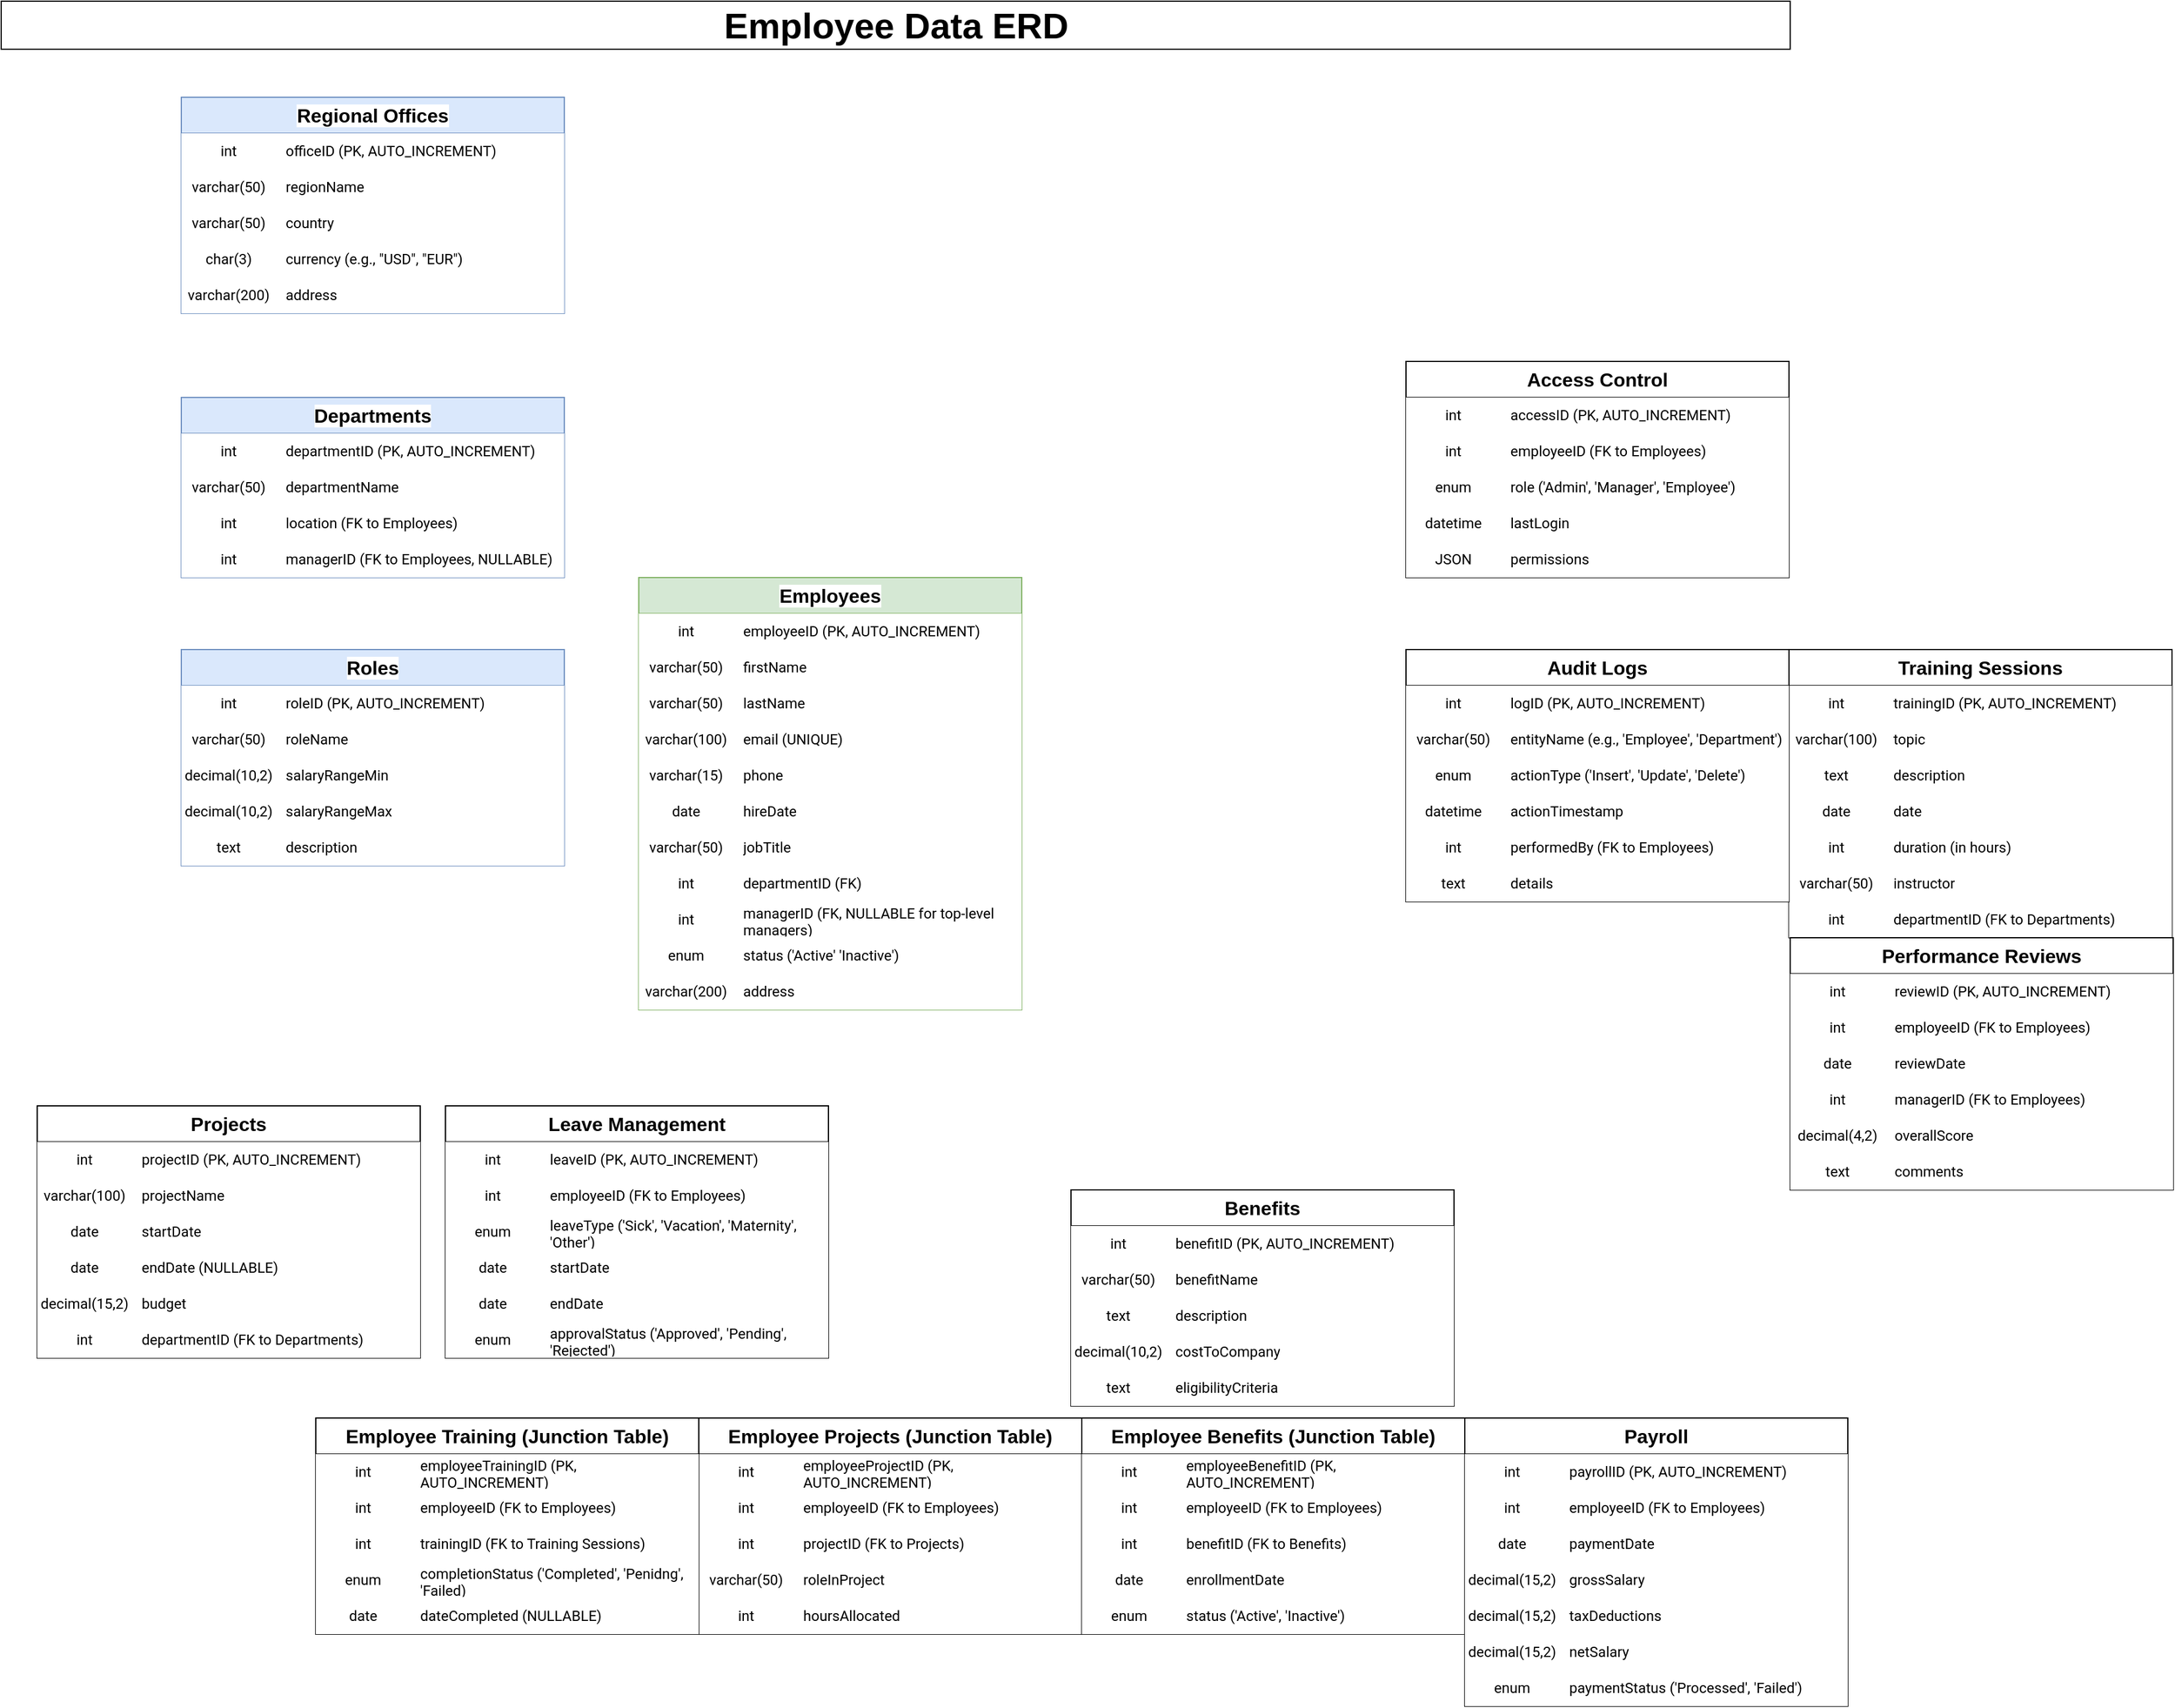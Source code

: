 <mxfile version="24.9.2">
  <diagram id="C5RBs43oDa-KdzZeNtuy" name="Page-1">
    <mxGraphModel dx="1732" dy="847" grid="1" gridSize="10" guides="1" tooltips="1" connect="1" arrows="1" fold="1" page="1" pageScale="1" pageWidth="850" pageHeight="1100" background="#ffffff" math="0" shadow="0">
      <root>
        <mxCell id="WIyWlLk6GJQsqaUBKTNV-0" />
        <mxCell id="WIyWlLk6GJQsqaUBKTNV-1" parent="WIyWlLk6GJQsqaUBKTNV-0" />
        <mxCell id="Qf7x0E1dqHhBOgiYK0y1-11" value="Employee Data ERD" style="text;html=1;fontSize=30;fontStyle=1;verticalAlign=middle;align=center;fillColor=default;strokeColor=default;labelBackgroundColor=default;" vertex="1" parent="WIyWlLk6GJQsqaUBKTNV-1">
          <mxGeometry x="10" y="40" width="1490" height="40" as="geometry" />
        </mxCell>
        <mxCell id="Qf7x0E1dqHhBOgiYK0y1-34" value="Employees" style="shape=table;startSize=30;container=1;collapsible=0;childLayout=tableLayout;fixedRows=1;rowLines=0;fontStyle=1;strokeColor=#82b366;fontSize=16;points=[[0,0,0,0,0],[0,0.25,0,0,0],[0,0.5,0,0,0],[0,0.75,0,0,0],[0,1,0,0,0],[0.25,0,0,0,0],[0.25,1,0,0,0],[0.5,0,0,0,0],[0.5,1,0,0,0],[0.75,0,0,0,0],[0.75,1,0,0,0],[1,0,0,0,0],[1,0.25,0,0,0],[1,0.5,0,0,0],[1,0.75,0,0,0],[1,1,0,0,0]];labelBackgroundColor=default;whiteSpace=wrap;fillColor=#d5e8d4;" vertex="1" parent="WIyWlLk6GJQsqaUBKTNV-1">
          <mxGeometry x="541" y="520" width="319" height="360" as="geometry" />
        </mxCell>
        <mxCell id="Qf7x0E1dqHhBOgiYK0y1-35" value="" style="shape=tableRow;horizontal=0;startSize=0;swimlaneHead=0;swimlaneBody=0;top=0;left=0;bottom=0;right=0;collapsible=0;dropTarget=0;fillColor=none;points=[[0,0.5],[1,0.5]];portConstraint=eastwest;strokeColor=inherit;fontSize=16;labelBackgroundColor=default;whiteSpace=wrap;" vertex="1" parent="Qf7x0E1dqHhBOgiYK0y1-34">
          <mxGeometry y="30" width="319" height="30" as="geometry" />
        </mxCell>
        <mxCell id="Qf7x0E1dqHhBOgiYK0y1-36" value="int" style="shape=partialRectangle;html=1;connectable=0;fillColor=default;top=0;left=0;bottom=0;right=0;overflow=hidden;pointerEvents=1;strokeColor=default;fontSize=12;labelBackgroundColor=default;gradientColor=none;perimeterSpacing=0;shadow=0;gradientDirection=north;labelBorderColor=none;fontFamily=Roboto;fontSource=https%3A%2F%2Ffonts.googleapis.com%2Fcss%3Ffamily%3DRoboto;whiteSpace=wrap;" vertex="1" parent="Qf7x0E1dqHhBOgiYK0y1-35">
          <mxGeometry width="79" height="30" as="geometry">
            <mxRectangle width="79" height="30" as="alternateBounds" />
          </mxGeometry>
        </mxCell>
        <mxCell id="Qf7x0E1dqHhBOgiYK0y1-37" value="employeeID (PK, AUTO_INCREMENT)" style="shape=partialRectangle;html=1;connectable=0;fillColor=default;top=0;left=0;bottom=0;right=0;align=left;spacingLeft=6;overflow=hidden;strokeColor=default;fontSize=12;labelBackgroundColor=default;gradientColor=none;perimeterSpacing=0;shadow=0;gradientDirection=north;labelBorderColor=none;fontFamily=Roboto;fontSource=https%3A%2F%2Ffonts.googleapis.com%2Fcss%3Ffamily%3DRoboto;whiteSpace=wrap;" vertex="1" parent="Qf7x0E1dqHhBOgiYK0y1-35">
          <mxGeometry x="79" width="240" height="30" as="geometry">
            <mxRectangle width="240" height="30" as="alternateBounds" />
          </mxGeometry>
        </mxCell>
        <mxCell id="Qf7x0E1dqHhBOgiYK0y1-38" value="" style="shape=tableRow;horizontal=0;startSize=0;swimlaneHead=0;swimlaneBody=0;top=0;left=0;bottom=0;right=0;collapsible=0;dropTarget=0;fillColor=none;points=[[0,0.5],[1,0.5]];portConstraint=eastwest;strokeColor=inherit;fontSize=16;labelBackgroundColor=default;whiteSpace=wrap;" vertex="1" parent="Qf7x0E1dqHhBOgiYK0y1-34">
          <mxGeometry y="60" width="319" height="30" as="geometry" />
        </mxCell>
        <mxCell id="Qf7x0E1dqHhBOgiYK0y1-39" value="varchar(50)" style="shape=partialRectangle;html=1;connectable=0;fillColor=default;top=0;left=0;bottom=0;right=0;overflow=hidden;strokeColor=default;fontSize=12;labelBackgroundColor=default;gradientColor=none;perimeterSpacing=0;shadow=0;gradientDirection=north;labelBorderColor=none;fontFamily=Roboto;fontSource=https%3A%2F%2Ffonts.googleapis.com%2Fcss%3Ffamily%3DRoboto;whiteSpace=wrap;" vertex="1" parent="Qf7x0E1dqHhBOgiYK0y1-38">
          <mxGeometry width="79" height="30" as="geometry">
            <mxRectangle width="79" height="30" as="alternateBounds" />
          </mxGeometry>
        </mxCell>
        <mxCell id="Qf7x0E1dqHhBOgiYK0y1-40" value="firstName" style="shape=partialRectangle;html=1;connectable=0;fillColor=default;top=0;left=0;bottom=0;right=0;align=left;spacingLeft=6;overflow=hidden;strokeColor=default;fontSize=12;labelBackgroundColor=default;gradientColor=none;perimeterSpacing=0;shadow=0;gradientDirection=north;labelBorderColor=none;fontFamily=Roboto;fontSource=https%3A%2F%2Ffonts.googleapis.com%2Fcss%3Ffamily%3DRoboto;whiteSpace=wrap;" vertex="1" parent="Qf7x0E1dqHhBOgiYK0y1-38">
          <mxGeometry x="79" width="240" height="30" as="geometry">
            <mxRectangle width="240" height="30" as="alternateBounds" />
          </mxGeometry>
        </mxCell>
        <mxCell id="Qf7x0E1dqHhBOgiYK0y1-41" value="" style="shape=tableRow;horizontal=0;startSize=0;swimlaneHead=0;swimlaneBody=0;top=0;left=0;bottom=0;right=0;collapsible=0;dropTarget=0;fillColor=none;points=[[0,0.5],[1,0.5]];portConstraint=eastwest;strokeColor=inherit;fontSize=16;labelBackgroundColor=default;whiteSpace=wrap;" vertex="1" parent="Qf7x0E1dqHhBOgiYK0y1-34">
          <mxGeometry y="90" width="319" height="30" as="geometry" />
        </mxCell>
        <mxCell id="Qf7x0E1dqHhBOgiYK0y1-42" value="varchar(50)" style="shape=partialRectangle;html=1;connectable=0;fillColor=default;top=0;left=0;bottom=0;right=0;overflow=hidden;strokeColor=default;fontSize=12;labelBackgroundColor=default;gradientColor=none;perimeterSpacing=0;shadow=0;gradientDirection=north;labelBorderColor=none;fontFamily=Roboto;fontSource=https%3A%2F%2Ffonts.googleapis.com%2Fcss%3Ffamily%3DRoboto;whiteSpace=wrap;" vertex="1" parent="Qf7x0E1dqHhBOgiYK0y1-41">
          <mxGeometry width="79" height="30" as="geometry">
            <mxRectangle width="79" height="30" as="alternateBounds" />
          </mxGeometry>
        </mxCell>
        <mxCell id="Qf7x0E1dqHhBOgiYK0y1-43" value="lastName" style="shape=partialRectangle;html=1;connectable=0;fillColor=default;top=0;left=0;bottom=0;right=0;align=left;spacingLeft=6;overflow=hidden;strokeColor=default;fontSize=12;labelBackgroundColor=default;gradientColor=none;perimeterSpacing=0;shadow=0;gradientDirection=north;labelBorderColor=none;fontFamily=Roboto;fontSource=https%3A%2F%2Ffonts.googleapis.com%2Fcss%3Ffamily%3DRoboto;whiteSpace=wrap;" vertex="1" parent="Qf7x0E1dqHhBOgiYK0y1-41">
          <mxGeometry x="79" width="240" height="30" as="geometry">
            <mxRectangle width="240" height="30" as="alternateBounds" />
          </mxGeometry>
        </mxCell>
        <mxCell id="Qf7x0E1dqHhBOgiYK0y1-44" value="" style="shape=tableRow;horizontal=0;startSize=0;swimlaneHead=0;swimlaneBody=0;top=0;left=0;bottom=0;right=0;collapsible=0;dropTarget=0;fillColor=none;points=[[0,0.5],[1,0.5]];portConstraint=eastwest;strokeColor=inherit;fontSize=16;labelBackgroundColor=default;whiteSpace=wrap;" vertex="1" parent="Qf7x0E1dqHhBOgiYK0y1-34">
          <mxGeometry y="120" width="319" height="30" as="geometry" />
        </mxCell>
        <mxCell id="Qf7x0E1dqHhBOgiYK0y1-45" value="varchar(100)" style="shape=partialRectangle;html=1;connectable=0;fillColor=default;top=0;left=0;bottom=0;right=0;overflow=hidden;strokeColor=default;fontSize=12;labelBackgroundColor=default;gradientColor=none;perimeterSpacing=0;shadow=0;gradientDirection=north;labelBorderColor=none;fontFamily=Roboto;fontSource=https%3A%2F%2Ffonts.googleapis.com%2Fcss%3Ffamily%3DRoboto;whiteSpace=wrap;" vertex="1" parent="Qf7x0E1dqHhBOgiYK0y1-44">
          <mxGeometry width="79" height="30" as="geometry">
            <mxRectangle width="79" height="30" as="alternateBounds" />
          </mxGeometry>
        </mxCell>
        <mxCell id="Qf7x0E1dqHhBOgiYK0y1-46" value="email (UNIQUE)" style="shape=partialRectangle;html=1;connectable=0;fillColor=default;top=0;left=0;bottom=0;right=0;align=left;spacingLeft=6;overflow=hidden;strokeColor=default;fontSize=12;labelBackgroundColor=default;gradientColor=none;perimeterSpacing=0;shadow=0;gradientDirection=north;labelBorderColor=none;fontFamily=Roboto;fontSource=https%3A%2F%2Ffonts.googleapis.com%2Fcss%3Ffamily%3DRoboto;whiteSpace=wrap;" vertex="1" parent="Qf7x0E1dqHhBOgiYK0y1-44">
          <mxGeometry x="79" width="240" height="30" as="geometry">
            <mxRectangle width="240" height="30" as="alternateBounds" />
          </mxGeometry>
        </mxCell>
        <mxCell id="Qf7x0E1dqHhBOgiYK0y1-47" value="" style="shape=tableRow;horizontal=0;startSize=0;swimlaneHead=0;swimlaneBody=0;top=0;left=0;bottom=0;right=0;collapsible=0;dropTarget=0;fillColor=none;points=[[0,0.5],[1,0.5]];portConstraint=eastwest;strokeColor=inherit;fontSize=16;labelBackgroundColor=default;whiteSpace=wrap;" vertex="1" parent="Qf7x0E1dqHhBOgiYK0y1-34">
          <mxGeometry y="150" width="319" height="30" as="geometry" />
        </mxCell>
        <mxCell id="Qf7x0E1dqHhBOgiYK0y1-48" value="varchar(15)" style="shape=partialRectangle;html=1;connectable=0;fillColor=default;top=0;left=0;bottom=0;right=0;overflow=hidden;strokeColor=default;fontSize=12;labelBackgroundColor=default;gradientColor=none;perimeterSpacing=0;shadow=0;gradientDirection=north;labelBorderColor=none;fontFamily=Roboto;fontSource=https%3A%2F%2Ffonts.googleapis.com%2Fcss%3Ffamily%3DRoboto;whiteSpace=wrap;" vertex="1" parent="Qf7x0E1dqHhBOgiYK0y1-47">
          <mxGeometry width="79" height="30" as="geometry">
            <mxRectangle width="79" height="30" as="alternateBounds" />
          </mxGeometry>
        </mxCell>
        <mxCell id="Qf7x0E1dqHhBOgiYK0y1-49" value="phone" style="shape=partialRectangle;html=1;connectable=0;fillColor=default;top=0;left=0;bottom=0;right=0;align=left;spacingLeft=6;overflow=hidden;strokeColor=default;fontSize=12;labelBackgroundColor=default;gradientColor=none;perimeterSpacing=0;shadow=0;gradientDirection=north;labelBorderColor=none;fontFamily=Roboto;fontSource=https%3A%2F%2Ffonts.googleapis.com%2Fcss%3Ffamily%3DRoboto;whiteSpace=wrap;" vertex="1" parent="Qf7x0E1dqHhBOgiYK0y1-47">
          <mxGeometry x="79" width="240" height="30" as="geometry">
            <mxRectangle width="240" height="30" as="alternateBounds" />
          </mxGeometry>
        </mxCell>
        <mxCell id="Qf7x0E1dqHhBOgiYK0y1-50" value="" style="shape=tableRow;horizontal=0;startSize=0;swimlaneHead=0;swimlaneBody=0;top=0;left=0;bottom=0;right=0;collapsible=0;dropTarget=0;fillColor=none;points=[[0,0.5],[1,0.5]];portConstraint=eastwest;strokeColor=inherit;fontSize=16;labelBackgroundColor=default;whiteSpace=wrap;" vertex="1" parent="Qf7x0E1dqHhBOgiYK0y1-34">
          <mxGeometry y="180" width="319" height="30" as="geometry" />
        </mxCell>
        <mxCell id="Qf7x0E1dqHhBOgiYK0y1-51" value="date" style="shape=partialRectangle;html=1;connectable=0;fillColor=default;top=0;left=0;bottom=0;right=0;overflow=hidden;strokeColor=default;fontSize=12;labelBackgroundColor=default;gradientColor=none;perimeterSpacing=0;shadow=0;gradientDirection=north;labelBorderColor=none;fontFamily=Roboto;fontSource=https%3A%2F%2Ffonts.googleapis.com%2Fcss%3Ffamily%3DRoboto;whiteSpace=wrap;" vertex="1" parent="Qf7x0E1dqHhBOgiYK0y1-50">
          <mxGeometry width="79" height="30" as="geometry">
            <mxRectangle width="79" height="30" as="alternateBounds" />
          </mxGeometry>
        </mxCell>
        <mxCell id="Qf7x0E1dqHhBOgiYK0y1-52" value="hireDate" style="shape=partialRectangle;html=1;connectable=0;fillColor=default;top=0;left=0;bottom=0;right=0;align=left;spacingLeft=6;overflow=hidden;strokeColor=default;fontSize=12;labelBackgroundColor=default;gradientColor=none;perimeterSpacing=0;shadow=0;gradientDirection=north;labelBorderColor=none;fontFamily=Roboto;fontSource=https%3A%2F%2Ffonts.googleapis.com%2Fcss%3Ffamily%3DRoboto;whiteSpace=wrap;" vertex="1" parent="Qf7x0E1dqHhBOgiYK0y1-50">
          <mxGeometry x="79" width="240" height="30" as="geometry">
            <mxRectangle width="240" height="30" as="alternateBounds" />
          </mxGeometry>
        </mxCell>
        <mxCell id="Qf7x0E1dqHhBOgiYK0y1-53" value="" style="shape=tableRow;horizontal=0;startSize=0;swimlaneHead=0;swimlaneBody=0;top=0;left=0;bottom=0;right=0;collapsible=0;dropTarget=0;fillColor=none;points=[[0,0.5],[1,0.5]];portConstraint=eastwest;strokeColor=inherit;fontSize=16;labelBackgroundColor=default;whiteSpace=wrap;" vertex="1" parent="Qf7x0E1dqHhBOgiYK0y1-34">
          <mxGeometry y="210" width="319" height="30" as="geometry" />
        </mxCell>
        <mxCell id="Qf7x0E1dqHhBOgiYK0y1-54" value="varchar(50)" style="shape=partialRectangle;html=1;connectable=0;fillColor=default;top=0;left=0;bottom=0;right=0;overflow=hidden;strokeColor=default;fontSize=12;labelBackgroundColor=default;gradientColor=none;perimeterSpacing=0;shadow=0;gradientDirection=north;labelBorderColor=none;fontFamily=Roboto;fontSource=https%3A%2F%2Ffonts.googleapis.com%2Fcss%3Ffamily%3DRoboto;whiteSpace=wrap;" vertex="1" parent="Qf7x0E1dqHhBOgiYK0y1-53">
          <mxGeometry width="79" height="30" as="geometry">
            <mxRectangle width="79" height="30" as="alternateBounds" />
          </mxGeometry>
        </mxCell>
        <mxCell id="Qf7x0E1dqHhBOgiYK0y1-55" value="jobTitle" style="shape=partialRectangle;html=1;connectable=0;fillColor=default;top=0;left=0;bottom=0;right=0;align=left;spacingLeft=6;overflow=hidden;strokeColor=default;fontSize=12;labelBackgroundColor=default;gradientColor=none;perimeterSpacing=0;shadow=0;gradientDirection=north;labelBorderColor=none;fontFamily=Roboto;fontSource=https%3A%2F%2Ffonts.googleapis.com%2Fcss%3Ffamily%3DRoboto;whiteSpace=wrap;" vertex="1" parent="Qf7x0E1dqHhBOgiYK0y1-53">
          <mxGeometry x="79" width="240" height="30" as="geometry">
            <mxRectangle width="240" height="30" as="alternateBounds" />
          </mxGeometry>
        </mxCell>
        <mxCell id="Qf7x0E1dqHhBOgiYK0y1-206" value="" style="shape=tableRow;horizontal=0;startSize=0;swimlaneHead=0;swimlaneBody=0;top=0;left=0;bottom=0;right=0;collapsible=0;dropTarget=0;fillColor=none;points=[[0,0.5],[1,0.5]];portConstraint=eastwest;strokeColor=inherit;fontSize=16;labelBackgroundColor=default;whiteSpace=wrap;" vertex="1" parent="Qf7x0E1dqHhBOgiYK0y1-34">
          <mxGeometry y="240" width="319" height="30" as="geometry" />
        </mxCell>
        <mxCell id="Qf7x0E1dqHhBOgiYK0y1-207" value="int" style="shape=partialRectangle;html=1;connectable=0;fillColor=default;top=0;left=0;bottom=0;right=0;overflow=hidden;pointerEvents=1;strokeColor=default;fontSize=12;labelBackgroundColor=default;gradientColor=none;perimeterSpacing=0;shadow=0;gradientDirection=north;labelBorderColor=none;fontFamily=Roboto;fontSource=https%3A%2F%2Ffonts.googleapis.com%2Fcss%3Ffamily%3DRoboto;whiteSpace=wrap;" vertex="1" parent="Qf7x0E1dqHhBOgiYK0y1-206">
          <mxGeometry width="79" height="30" as="geometry">
            <mxRectangle width="79" height="30" as="alternateBounds" />
          </mxGeometry>
        </mxCell>
        <mxCell id="Qf7x0E1dqHhBOgiYK0y1-208" value="departmentID (FK)" style="shape=partialRectangle;html=1;connectable=0;fillColor=default;top=0;left=0;bottom=0;right=0;align=left;spacingLeft=6;overflow=hidden;strokeColor=default;fontSize=12;labelBackgroundColor=default;gradientColor=none;perimeterSpacing=0;shadow=0;gradientDirection=north;labelBorderColor=none;fontFamily=Roboto;fontSource=https%3A%2F%2Ffonts.googleapis.com%2Fcss%3Ffamily%3DRoboto;whiteSpace=wrap;" vertex="1" parent="Qf7x0E1dqHhBOgiYK0y1-206">
          <mxGeometry x="79" width="240" height="30" as="geometry">
            <mxRectangle width="240" height="30" as="alternateBounds" />
          </mxGeometry>
        </mxCell>
        <mxCell id="Qf7x0E1dqHhBOgiYK0y1-209" value="" style="shape=tableRow;horizontal=0;startSize=0;swimlaneHead=0;swimlaneBody=0;top=0;left=0;bottom=0;right=0;collapsible=0;dropTarget=0;fillColor=none;points=[[0,0.5],[1,0.5]];portConstraint=eastwest;strokeColor=inherit;fontSize=16;labelBackgroundColor=default;whiteSpace=wrap;" vertex="1" parent="Qf7x0E1dqHhBOgiYK0y1-34">
          <mxGeometry y="270" width="319" height="30" as="geometry" />
        </mxCell>
        <mxCell id="Qf7x0E1dqHhBOgiYK0y1-210" value="int" style="shape=partialRectangle;html=1;connectable=0;fillColor=default;top=0;left=0;bottom=0;right=0;overflow=hidden;strokeColor=default;fontSize=12;labelBackgroundColor=default;gradientColor=none;perimeterSpacing=0;shadow=0;gradientDirection=north;labelBorderColor=none;fontFamily=Roboto;fontSource=https%3A%2F%2Ffonts.googleapis.com%2Fcss%3Ffamily%3DRoboto;whiteSpace=wrap;" vertex="1" parent="Qf7x0E1dqHhBOgiYK0y1-209">
          <mxGeometry width="79" height="30" as="geometry">
            <mxRectangle width="79" height="30" as="alternateBounds" />
          </mxGeometry>
        </mxCell>
        <mxCell id="Qf7x0E1dqHhBOgiYK0y1-211" value="managerID (FK, NULLABLE for top-level managers)" style="shape=partialRectangle;html=1;connectable=0;fillColor=default;top=0;left=0;bottom=0;right=0;align=left;spacingLeft=6;overflow=hidden;strokeColor=default;fontSize=12;labelBackgroundColor=default;gradientColor=none;perimeterSpacing=0;shadow=0;gradientDirection=north;labelBorderColor=none;fontFamily=Roboto;fontSource=https%3A%2F%2Ffonts.googleapis.com%2Fcss%3Ffamily%3DRoboto;whiteSpace=wrap;" vertex="1" parent="Qf7x0E1dqHhBOgiYK0y1-209">
          <mxGeometry x="79" width="240" height="30" as="geometry">
            <mxRectangle width="240" height="30" as="alternateBounds" />
          </mxGeometry>
        </mxCell>
        <mxCell id="Qf7x0E1dqHhBOgiYK0y1-212" value="" style="shape=tableRow;horizontal=0;startSize=0;swimlaneHead=0;swimlaneBody=0;top=0;left=0;bottom=0;right=0;collapsible=0;dropTarget=0;fillColor=none;points=[[0,0.5],[1,0.5]];portConstraint=eastwest;strokeColor=inherit;fontSize=16;labelBackgroundColor=default;whiteSpace=wrap;" vertex="1" parent="Qf7x0E1dqHhBOgiYK0y1-34">
          <mxGeometry y="300" width="319" height="30" as="geometry" />
        </mxCell>
        <mxCell id="Qf7x0E1dqHhBOgiYK0y1-213" value="enum" style="shape=partialRectangle;html=1;connectable=0;fillColor=default;top=0;left=0;bottom=0;right=0;overflow=hidden;strokeColor=default;fontSize=12;labelBackgroundColor=default;gradientColor=none;perimeterSpacing=0;shadow=0;gradientDirection=north;labelBorderColor=none;fontFamily=Roboto;fontSource=https%3A%2F%2Ffonts.googleapis.com%2Fcss%3Ffamily%3DRoboto;whiteSpace=wrap;" vertex="1" parent="Qf7x0E1dqHhBOgiYK0y1-212">
          <mxGeometry width="79" height="30" as="geometry">
            <mxRectangle width="79" height="30" as="alternateBounds" />
          </mxGeometry>
        </mxCell>
        <mxCell id="Qf7x0E1dqHhBOgiYK0y1-214" value="status (&#39;Active&#39; &#39;Inactive&#39;)" style="shape=partialRectangle;html=1;connectable=0;fillColor=default;top=0;left=0;bottom=0;right=0;align=left;spacingLeft=6;overflow=hidden;strokeColor=default;fontSize=12;labelBackgroundColor=default;gradientColor=none;perimeterSpacing=0;shadow=0;gradientDirection=north;labelBorderColor=none;fontFamily=Roboto;fontSource=https%3A%2F%2Ffonts.googleapis.com%2Fcss%3Ffamily%3DRoboto;whiteSpace=wrap;" vertex="1" parent="Qf7x0E1dqHhBOgiYK0y1-212">
          <mxGeometry x="79" width="240" height="30" as="geometry">
            <mxRectangle width="240" height="30" as="alternateBounds" />
          </mxGeometry>
        </mxCell>
        <mxCell id="Qf7x0E1dqHhBOgiYK0y1-215" value="" style="shape=tableRow;horizontal=0;startSize=0;swimlaneHead=0;swimlaneBody=0;top=0;left=0;bottom=0;right=0;collapsible=0;dropTarget=0;fillColor=none;points=[[0,0.5],[1,0.5]];portConstraint=eastwest;strokeColor=inherit;fontSize=16;labelBackgroundColor=default;whiteSpace=wrap;" vertex="1" parent="Qf7x0E1dqHhBOgiYK0y1-34">
          <mxGeometry y="330" width="319" height="30" as="geometry" />
        </mxCell>
        <mxCell id="Qf7x0E1dqHhBOgiYK0y1-216" value="varchar(200)" style="shape=partialRectangle;html=1;connectable=0;fillColor=default;top=0;left=0;bottom=0;right=0;overflow=hidden;strokeColor=default;fontSize=12;labelBackgroundColor=default;gradientColor=none;perimeterSpacing=0;shadow=0;gradientDirection=north;labelBorderColor=none;fontFamily=Roboto;fontSource=https%3A%2F%2Ffonts.googleapis.com%2Fcss%3Ffamily%3DRoboto;whiteSpace=wrap;" vertex="1" parent="Qf7x0E1dqHhBOgiYK0y1-215">
          <mxGeometry width="79" height="30" as="geometry">
            <mxRectangle width="79" height="30" as="alternateBounds" />
          </mxGeometry>
        </mxCell>
        <mxCell id="Qf7x0E1dqHhBOgiYK0y1-217" value="address" style="shape=partialRectangle;html=1;connectable=0;fillColor=default;top=0;left=0;bottom=0;right=0;align=left;spacingLeft=6;overflow=hidden;strokeColor=default;fontSize=12;labelBackgroundColor=default;gradientColor=none;perimeterSpacing=0;shadow=0;gradientDirection=north;labelBorderColor=none;fontFamily=Roboto;fontSource=https%3A%2F%2Ffonts.googleapis.com%2Fcss%3Ffamily%3DRoboto;whiteSpace=wrap;" vertex="1" parent="Qf7x0E1dqHhBOgiYK0y1-215">
          <mxGeometry x="79" width="240" height="30" as="geometry">
            <mxRectangle width="240" height="30" as="alternateBounds" />
          </mxGeometry>
        </mxCell>
        <mxCell id="Qf7x0E1dqHhBOgiYK0y1-227" value="Departments" style="shape=table;startSize=30;container=1;collapsible=0;childLayout=tableLayout;fixedRows=1;rowLines=0;fontStyle=1;strokeColor=#6c8ebf;fontSize=16;points=[[0,0,0,0,0],[0,0.25,0,0,0],[0,0.5,0,0,0],[0,0.75,0,0,0],[0,1,0,0,0],[0.25,0,0,0,0],[0.25,1,0,0,0],[0.5,0,0,0,0],[0.5,1,0,0,0],[0.75,0,0,0,0],[0.75,1,0,0,0],[1,0,0,0,0],[1,0.25,0,0,0],[1,0.5,0,0,0],[1,0.75,0,0,0],[1,1,0,0,0]];labelBackgroundColor=default;whiteSpace=wrap;fillColor=#dae8fc;" vertex="1" parent="WIyWlLk6GJQsqaUBKTNV-1">
          <mxGeometry x="160" y="370" width="319" height="150" as="geometry" />
        </mxCell>
        <mxCell id="Qf7x0E1dqHhBOgiYK0y1-228" value="" style="shape=tableRow;horizontal=0;startSize=0;swimlaneHead=0;swimlaneBody=0;top=0;left=0;bottom=0;right=0;collapsible=0;dropTarget=0;fillColor=none;points=[[0,0.5],[1,0.5]];portConstraint=eastwest;strokeColor=inherit;fontSize=16;labelBackgroundColor=default;whiteSpace=wrap;" vertex="1" parent="Qf7x0E1dqHhBOgiYK0y1-227">
          <mxGeometry y="30" width="319" height="30" as="geometry" />
        </mxCell>
        <mxCell id="Qf7x0E1dqHhBOgiYK0y1-229" value="int" style="shape=partialRectangle;html=1;connectable=0;fillColor=default;top=0;left=0;bottom=0;right=0;overflow=hidden;pointerEvents=1;strokeColor=default;fontSize=12;labelBackgroundColor=default;gradientColor=none;perimeterSpacing=0;shadow=0;gradientDirection=north;labelBorderColor=none;fontFamily=Roboto;fontSource=https%3A%2F%2Ffonts.googleapis.com%2Fcss%3Ffamily%3DRoboto;whiteSpace=wrap;" vertex="1" parent="Qf7x0E1dqHhBOgiYK0y1-228">
          <mxGeometry width="79" height="30" as="geometry">
            <mxRectangle width="79" height="30" as="alternateBounds" />
          </mxGeometry>
        </mxCell>
        <mxCell id="Qf7x0E1dqHhBOgiYK0y1-230" value="departmentID (PK, AUTO_INCREMENT)" style="shape=partialRectangle;html=1;connectable=0;fillColor=default;top=0;left=0;bottom=0;right=0;align=left;spacingLeft=6;overflow=hidden;strokeColor=default;fontSize=12;labelBackgroundColor=default;gradientColor=none;perimeterSpacing=0;shadow=0;gradientDirection=north;labelBorderColor=none;fontFamily=Roboto;fontSource=https%3A%2F%2Ffonts.googleapis.com%2Fcss%3Ffamily%3DRoboto;whiteSpace=wrap;" vertex="1" parent="Qf7x0E1dqHhBOgiYK0y1-228">
          <mxGeometry x="79" width="240" height="30" as="geometry">
            <mxRectangle width="240" height="30" as="alternateBounds" />
          </mxGeometry>
        </mxCell>
        <mxCell id="Qf7x0E1dqHhBOgiYK0y1-231" value="" style="shape=tableRow;horizontal=0;startSize=0;swimlaneHead=0;swimlaneBody=0;top=0;left=0;bottom=0;right=0;collapsible=0;dropTarget=0;fillColor=none;points=[[0,0.5],[1,0.5]];portConstraint=eastwest;strokeColor=inherit;fontSize=16;labelBackgroundColor=default;whiteSpace=wrap;" vertex="1" parent="Qf7x0E1dqHhBOgiYK0y1-227">
          <mxGeometry y="60" width="319" height="30" as="geometry" />
        </mxCell>
        <mxCell id="Qf7x0E1dqHhBOgiYK0y1-232" value="varchar(50)" style="shape=partialRectangle;html=1;connectable=0;fillColor=default;top=0;left=0;bottom=0;right=0;overflow=hidden;strokeColor=default;fontSize=12;labelBackgroundColor=default;gradientColor=none;perimeterSpacing=0;shadow=0;gradientDirection=north;labelBorderColor=none;fontFamily=Roboto;fontSource=https%3A%2F%2Ffonts.googleapis.com%2Fcss%3Ffamily%3DRoboto;whiteSpace=wrap;" vertex="1" parent="Qf7x0E1dqHhBOgiYK0y1-231">
          <mxGeometry width="79" height="30" as="geometry">
            <mxRectangle width="79" height="30" as="alternateBounds" />
          </mxGeometry>
        </mxCell>
        <mxCell id="Qf7x0E1dqHhBOgiYK0y1-233" value="departmentName" style="shape=partialRectangle;html=1;connectable=0;fillColor=default;top=0;left=0;bottom=0;right=0;align=left;spacingLeft=6;overflow=hidden;strokeColor=default;fontSize=12;labelBackgroundColor=default;gradientColor=none;perimeterSpacing=0;shadow=0;gradientDirection=north;labelBorderColor=none;fontFamily=Roboto;fontSource=https%3A%2F%2Ffonts.googleapis.com%2Fcss%3Ffamily%3DRoboto;whiteSpace=wrap;" vertex="1" parent="Qf7x0E1dqHhBOgiYK0y1-231">
          <mxGeometry x="79" width="240" height="30" as="geometry">
            <mxRectangle width="240" height="30" as="alternateBounds" />
          </mxGeometry>
        </mxCell>
        <mxCell id="Qf7x0E1dqHhBOgiYK0y1-234" value="" style="shape=tableRow;horizontal=0;startSize=0;swimlaneHead=0;swimlaneBody=0;top=0;left=0;bottom=0;right=0;collapsible=0;dropTarget=0;fillColor=none;points=[[0,0.5],[1,0.5]];portConstraint=eastwest;strokeColor=inherit;fontSize=16;labelBackgroundColor=default;whiteSpace=wrap;" vertex="1" parent="Qf7x0E1dqHhBOgiYK0y1-227">
          <mxGeometry y="90" width="319" height="30" as="geometry" />
        </mxCell>
        <mxCell id="Qf7x0E1dqHhBOgiYK0y1-235" value="int" style="shape=partialRectangle;html=1;connectable=0;fillColor=default;top=0;left=0;bottom=0;right=0;overflow=hidden;strokeColor=default;fontSize=12;labelBackgroundColor=default;gradientColor=none;perimeterSpacing=0;shadow=0;gradientDirection=north;labelBorderColor=none;fontFamily=Roboto;fontSource=https%3A%2F%2Ffonts.googleapis.com%2Fcss%3Ffamily%3DRoboto;whiteSpace=wrap;" vertex="1" parent="Qf7x0E1dqHhBOgiYK0y1-234">
          <mxGeometry width="79" height="30" as="geometry">
            <mxRectangle width="79" height="30" as="alternateBounds" />
          </mxGeometry>
        </mxCell>
        <mxCell id="Qf7x0E1dqHhBOgiYK0y1-236" value="location (FK to Employees)" style="shape=partialRectangle;html=1;connectable=0;fillColor=default;top=0;left=0;bottom=0;right=0;align=left;spacingLeft=6;overflow=hidden;strokeColor=default;fontSize=12;labelBackgroundColor=default;gradientColor=none;perimeterSpacing=0;shadow=0;gradientDirection=north;labelBorderColor=none;fontFamily=Roboto;fontSource=https%3A%2F%2Ffonts.googleapis.com%2Fcss%3Ffamily%3DRoboto;whiteSpace=wrap;" vertex="1" parent="Qf7x0E1dqHhBOgiYK0y1-234">
          <mxGeometry x="79" width="240" height="30" as="geometry">
            <mxRectangle width="240" height="30" as="alternateBounds" />
          </mxGeometry>
        </mxCell>
        <mxCell id="Qf7x0E1dqHhBOgiYK0y1-237" value="" style="shape=tableRow;horizontal=0;startSize=0;swimlaneHead=0;swimlaneBody=0;top=0;left=0;bottom=0;right=0;collapsible=0;dropTarget=0;fillColor=none;points=[[0,0.5],[1,0.5]];portConstraint=eastwest;strokeColor=inherit;fontSize=16;labelBackgroundColor=default;whiteSpace=wrap;" vertex="1" parent="Qf7x0E1dqHhBOgiYK0y1-227">
          <mxGeometry y="120" width="319" height="30" as="geometry" />
        </mxCell>
        <mxCell id="Qf7x0E1dqHhBOgiYK0y1-238" value="int" style="shape=partialRectangle;html=1;connectable=0;fillColor=default;top=0;left=0;bottom=0;right=0;overflow=hidden;strokeColor=default;fontSize=12;labelBackgroundColor=default;gradientColor=none;perimeterSpacing=0;shadow=0;gradientDirection=north;labelBorderColor=none;fontFamily=Roboto;fontSource=https%3A%2F%2Ffonts.googleapis.com%2Fcss%3Ffamily%3DRoboto;whiteSpace=wrap;" vertex="1" parent="Qf7x0E1dqHhBOgiYK0y1-237">
          <mxGeometry width="79" height="30" as="geometry">
            <mxRectangle width="79" height="30" as="alternateBounds" />
          </mxGeometry>
        </mxCell>
        <mxCell id="Qf7x0E1dqHhBOgiYK0y1-239" value="managerID (FK to Employees, NULLABLE)" style="shape=partialRectangle;html=1;connectable=0;fillColor=default;top=0;left=0;bottom=0;right=0;align=left;spacingLeft=6;overflow=hidden;strokeColor=default;fontSize=12;labelBackgroundColor=default;gradientColor=none;perimeterSpacing=0;shadow=0;gradientDirection=north;labelBorderColor=none;fontFamily=Roboto;fontSource=https%3A%2F%2Ffonts.googleapis.com%2Fcss%3Ffamily%3DRoboto;whiteSpace=wrap;" vertex="1" parent="Qf7x0E1dqHhBOgiYK0y1-237">
          <mxGeometry x="79" width="240" height="30" as="geometry">
            <mxRectangle width="240" height="30" as="alternateBounds" />
          </mxGeometry>
        </mxCell>
        <mxCell id="Qf7x0E1dqHhBOgiYK0y1-261" value="Roles" style="shape=table;startSize=30;container=1;collapsible=0;childLayout=tableLayout;fixedRows=1;rowLines=0;fontStyle=1;strokeColor=#6c8ebf;fontSize=16;points=[[0,0,0,0,0],[0,0.25,0,0,0],[0,0.5,0,0,0],[0,0.75,0,0,0],[0,1,0,0,0],[0.25,0,0,0,0],[0.25,1,0,0,0],[0.5,0,0,0,0],[0.5,1,0,0,0],[0.75,0,0,0,0],[0.75,1,0,0,0],[1,0,0,0,0],[1,0.25,0,0,0],[1,0.5,0,0,0],[1,0.75,0,0,0],[1,1,0,0,0]];labelBackgroundColor=default;whiteSpace=wrap;fillColor=#dae8fc;" vertex="1" parent="WIyWlLk6GJQsqaUBKTNV-1">
          <mxGeometry x="160" y="580" width="319" height="180" as="geometry" />
        </mxCell>
        <mxCell id="Qf7x0E1dqHhBOgiYK0y1-262" value="" style="shape=tableRow;horizontal=0;startSize=0;swimlaneHead=0;swimlaneBody=0;top=0;left=0;bottom=0;right=0;collapsible=0;dropTarget=0;fillColor=none;points=[[0,0.5],[1,0.5]];portConstraint=eastwest;strokeColor=inherit;fontSize=16;labelBackgroundColor=default;whiteSpace=wrap;" vertex="1" parent="Qf7x0E1dqHhBOgiYK0y1-261">
          <mxGeometry y="30" width="319" height="30" as="geometry" />
        </mxCell>
        <mxCell id="Qf7x0E1dqHhBOgiYK0y1-263" value="int" style="shape=partialRectangle;html=1;connectable=0;fillColor=default;top=0;left=0;bottom=0;right=0;overflow=hidden;pointerEvents=1;strokeColor=default;fontSize=12;labelBackgroundColor=default;gradientColor=none;perimeterSpacing=0;shadow=0;gradientDirection=north;labelBorderColor=none;fontFamily=Roboto;fontSource=https%3A%2F%2Ffonts.googleapis.com%2Fcss%3Ffamily%3DRoboto;whiteSpace=wrap;" vertex="1" parent="Qf7x0E1dqHhBOgiYK0y1-262">
          <mxGeometry width="79" height="30" as="geometry">
            <mxRectangle width="79" height="30" as="alternateBounds" />
          </mxGeometry>
        </mxCell>
        <mxCell id="Qf7x0E1dqHhBOgiYK0y1-264" value="roleID (PK, AUTO_INCREMENT)" style="shape=partialRectangle;html=1;connectable=0;fillColor=default;top=0;left=0;bottom=0;right=0;align=left;spacingLeft=6;overflow=hidden;strokeColor=default;fontSize=12;labelBackgroundColor=default;gradientColor=none;perimeterSpacing=0;shadow=0;gradientDirection=north;labelBorderColor=none;fontFamily=Roboto;fontSource=https%3A%2F%2Ffonts.googleapis.com%2Fcss%3Ffamily%3DRoboto;whiteSpace=wrap;" vertex="1" parent="Qf7x0E1dqHhBOgiYK0y1-262">
          <mxGeometry x="79" width="240" height="30" as="geometry">
            <mxRectangle width="240" height="30" as="alternateBounds" />
          </mxGeometry>
        </mxCell>
        <mxCell id="Qf7x0E1dqHhBOgiYK0y1-265" value="" style="shape=tableRow;horizontal=0;startSize=0;swimlaneHead=0;swimlaneBody=0;top=0;left=0;bottom=0;right=0;collapsible=0;dropTarget=0;fillColor=none;points=[[0,0.5],[1,0.5]];portConstraint=eastwest;strokeColor=inherit;fontSize=16;labelBackgroundColor=default;whiteSpace=wrap;" vertex="1" parent="Qf7x0E1dqHhBOgiYK0y1-261">
          <mxGeometry y="60" width="319" height="30" as="geometry" />
        </mxCell>
        <mxCell id="Qf7x0E1dqHhBOgiYK0y1-266" value="varchar(50)" style="shape=partialRectangle;html=1;connectable=0;fillColor=default;top=0;left=0;bottom=0;right=0;overflow=hidden;strokeColor=default;fontSize=12;labelBackgroundColor=default;gradientColor=none;perimeterSpacing=0;shadow=0;gradientDirection=north;labelBorderColor=none;fontFamily=Roboto;fontSource=https%3A%2F%2Ffonts.googleapis.com%2Fcss%3Ffamily%3DRoboto;whiteSpace=wrap;" vertex="1" parent="Qf7x0E1dqHhBOgiYK0y1-265">
          <mxGeometry width="79" height="30" as="geometry">
            <mxRectangle width="79" height="30" as="alternateBounds" />
          </mxGeometry>
        </mxCell>
        <mxCell id="Qf7x0E1dqHhBOgiYK0y1-267" value="roleName" style="shape=partialRectangle;html=1;connectable=0;fillColor=default;top=0;left=0;bottom=0;right=0;align=left;spacingLeft=6;overflow=hidden;strokeColor=default;fontSize=12;labelBackgroundColor=default;gradientColor=none;perimeterSpacing=0;shadow=0;gradientDirection=north;labelBorderColor=none;fontFamily=Roboto;fontSource=https%3A%2F%2Ffonts.googleapis.com%2Fcss%3Ffamily%3DRoboto;whiteSpace=wrap;" vertex="1" parent="Qf7x0E1dqHhBOgiYK0y1-265">
          <mxGeometry x="79" width="240" height="30" as="geometry">
            <mxRectangle width="240" height="30" as="alternateBounds" />
          </mxGeometry>
        </mxCell>
        <mxCell id="Qf7x0E1dqHhBOgiYK0y1-268" value="" style="shape=tableRow;horizontal=0;startSize=0;swimlaneHead=0;swimlaneBody=0;top=0;left=0;bottom=0;right=0;collapsible=0;dropTarget=0;fillColor=none;points=[[0,0.5],[1,0.5]];portConstraint=eastwest;strokeColor=inherit;fontSize=16;labelBackgroundColor=default;whiteSpace=wrap;" vertex="1" parent="Qf7x0E1dqHhBOgiYK0y1-261">
          <mxGeometry y="90" width="319" height="30" as="geometry" />
        </mxCell>
        <mxCell id="Qf7x0E1dqHhBOgiYK0y1-269" value="decimal(10,2)" style="shape=partialRectangle;html=1;connectable=0;fillColor=default;top=0;left=0;bottom=0;right=0;overflow=hidden;strokeColor=default;fontSize=12;labelBackgroundColor=default;gradientColor=none;perimeterSpacing=0;shadow=0;gradientDirection=north;labelBorderColor=none;fontFamily=Roboto;fontSource=https%3A%2F%2Ffonts.googleapis.com%2Fcss%3Ffamily%3DRoboto;whiteSpace=wrap;" vertex="1" parent="Qf7x0E1dqHhBOgiYK0y1-268">
          <mxGeometry width="79" height="30" as="geometry">
            <mxRectangle width="79" height="30" as="alternateBounds" />
          </mxGeometry>
        </mxCell>
        <mxCell id="Qf7x0E1dqHhBOgiYK0y1-270" value="salaryRangeMin" style="shape=partialRectangle;html=1;connectable=0;fillColor=default;top=0;left=0;bottom=0;right=0;align=left;spacingLeft=6;overflow=hidden;strokeColor=default;fontSize=12;labelBackgroundColor=default;gradientColor=none;perimeterSpacing=0;shadow=0;gradientDirection=north;labelBorderColor=none;fontFamily=Roboto;fontSource=https%3A%2F%2Ffonts.googleapis.com%2Fcss%3Ffamily%3DRoboto;whiteSpace=wrap;" vertex="1" parent="Qf7x0E1dqHhBOgiYK0y1-268">
          <mxGeometry x="79" width="240" height="30" as="geometry">
            <mxRectangle width="240" height="30" as="alternateBounds" />
          </mxGeometry>
        </mxCell>
        <mxCell id="Qf7x0E1dqHhBOgiYK0y1-271" value="" style="shape=tableRow;horizontal=0;startSize=0;swimlaneHead=0;swimlaneBody=0;top=0;left=0;bottom=0;right=0;collapsible=0;dropTarget=0;fillColor=none;points=[[0,0.5],[1,0.5]];portConstraint=eastwest;strokeColor=inherit;fontSize=16;labelBackgroundColor=default;whiteSpace=wrap;" vertex="1" parent="Qf7x0E1dqHhBOgiYK0y1-261">
          <mxGeometry y="120" width="319" height="30" as="geometry" />
        </mxCell>
        <mxCell id="Qf7x0E1dqHhBOgiYK0y1-272" value="decimal(10,2)" style="shape=partialRectangle;html=1;connectable=0;fillColor=default;top=0;left=0;bottom=0;right=0;overflow=hidden;strokeColor=default;fontSize=12;labelBackgroundColor=default;gradientColor=none;perimeterSpacing=0;shadow=0;gradientDirection=north;labelBorderColor=none;fontFamily=Roboto;fontSource=https%3A%2F%2Ffonts.googleapis.com%2Fcss%3Ffamily%3DRoboto;whiteSpace=wrap;" vertex="1" parent="Qf7x0E1dqHhBOgiYK0y1-271">
          <mxGeometry width="79" height="30" as="geometry">
            <mxRectangle width="79" height="30" as="alternateBounds" />
          </mxGeometry>
        </mxCell>
        <mxCell id="Qf7x0E1dqHhBOgiYK0y1-273" value="salaryRangeMax" style="shape=partialRectangle;html=1;connectable=0;fillColor=default;top=0;left=0;bottom=0;right=0;align=left;spacingLeft=6;overflow=hidden;strokeColor=default;fontSize=12;labelBackgroundColor=default;gradientColor=none;perimeterSpacing=0;shadow=0;gradientDirection=north;labelBorderColor=none;fontFamily=Roboto;fontSource=https%3A%2F%2Ffonts.googleapis.com%2Fcss%3Ffamily%3DRoboto;whiteSpace=wrap;" vertex="1" parent="Qf7x0E1dqHhBOgiYK0y1-271">
          <mxGeometry x="79" width="240" height="30" as="geometry">
            <mxRectangle width="240" height="30" as="alternateBounds" />
          </mxGeometry>
        </mxCell>
        <mxCell id="Qf7x0E1dqHhBOgiYK0y1-274" value="" style="shape=tableRow;horizontal=0;startSize=0;swimlaneHead=0;swimlaneBody=0;top=0;left=0;bottom=0;right=0;collapsible=0;dropTarget=0;fillColor=none;points=[[0,0.5],[1,0.5]];portConstraint=eastwest;strokeColor=inherit;fontSize=16;labelBackgroundColor=default;whiteSpace=wrap;" vertex="1" parent="Qf7x0E1dqHhBOgiYK0y1-261">
          <mxGeometry y="150" width="319" height="30" as="geometry" />
        </mxCell>
        <mxCell id="Qf7x0E1dqHhBOgiYK0y1-275" value="text" style="shape=partialRectangle;html=1;connectable=0;fillColor=default;top=0;left=0;bottom=0;right=0;overflow=hidden;strokeColor=default;fontSize=12;labelBackgroundColor=default;gradientColor=none;perimeterSpacing=0;shadow=0;gradientDirection=north;labelBorderColor=none;fontFamily=Roboto;fontSource=https%3A%2F%2Ffonts.googleapis.com%2Fcss%3Ffamily%3DRoboto;whiteSpace=wrap;" vertex="1" parent="Qf7x0E1dqHhBOgiYK0y1-274">
          <mxGeometry width="79" height="30" as="geometry">
            <mxRectangle width="79" height="30" as="alternateBounds" />
          </mxGeometry>
        </mxCell>
        <mxCell id="Qf7x0E1dqHhBOgiYK0y1-276" value="description" style="shape=partialRectangle;html=1;connectable=0;fillColor=default;top=0;left=0;bottom=0;right=0;align=left;spacingLeft=6;overflow=hidden;strokeColor=default;fontSize=12;labelBackgroundColor=default;gradientColor=none;perimeterSpacing=0;shadow=0;gradientDirection=north;labelBorderColor=none;fontFamily=Roboto;fontSource=https%3A%2F%2Ffonts.googleapis.com%2Fcss%3Ffamily%3DRoboto;whiteSpace=wrap;" vertex="1" parent="Qf7x0E1dqHhBOgiYK0y1-274">
          <mxGeometry x="79" width="240" height="30" as="geometry">
            <mxRectangle width="240" height="30" as="alternateBounds" />
          </mxGeometry>
        </mxCell>
        <mxCell id="Qf7x0E1dqHhBOgiYK0y1-277" value="Regional Offices" style="shape=table;startSize=30;container=1;collapsible=0;childLayout=tableLayout;fixedRows=1;rowLines=0;fontStyle=1;strokeColor=#6c8ebf;fontSize=16;points=[[0,0,0,0,0],[0,0.25,0,0,0],[0,0.5,0,0,0],[0,0.75,0,0,0],[0,1,0,0,0],[0.25,0,0,0,0],[0.25,1,0,0,0],[0.5,0,0,0,0],[0.5,1,0,0,0],[0.75,0,0,0,0],[0.75,1,0,0,0],[1,0,0,0,0],[1,0.25,0,0,0],[1,0.5,0,0,0],[1,0.75,0,0,0],[1,1,0,0,0]];labelBackgroundColor=default;whiteSpace=wrap;fillColor=#dae8fc;" vertex="1" parent="WIyWlLk6GJQsqaUBKTNV-1">
          <mxGeometry x="160" y="120" width="319" height="180" as="geometry" />
        </mxCell>
        <mxCell id="Qf7x0E1dqHhBOgiYK0y1-278" value="" style="shape=tableRow;horizontal=0;startSize=0;swimlaneHead=0;swimlaneBody=0;top=0;left=0;bottom=0;right=0;collapsible=0;dropTarget=0;fillColor=none;points=[[0,0.5],[1,0.5]];portConstraint=eastwest;strokeColor=inherit;fontSize=16;labelBackgroundColor=default;whiteSpace=wrap;" vertex="1" parent="Qf7x0E1dqHhBOgiYK0y1-277">
          <mxGeometry y="30" width="319" height="30" as="geometry" />
        </mxCell>
        <mxCell id="Qf7x0E1dqHhBOgiYK0y1-279" value="int" style="shape=partialRectangle;html=1;connectable=0;fillColor=default;top=0;left=0;bottom=0;right=0;overflow=hidden;pointerEvents=1;strokeColor=default;fontSize=12;labelBackgroundColor=default;gradientColor=none;perimeterSpacing=0;shadow=0;gradientDirection=north;labelBorderColor=none;fontFamily=Roboto;fontSource=https%3A%2F%2Ffonts.googleapis.com%2Fcss%3Ffamily%3DRoboto;whiteSpace=wrap;" vertex="1" parent="Qf7x0E1dqHhBOgiYK0y1-278">
          <mxGeometry width="79" height="30" as="geometry">
            <mxRectangle width="79" height="30" as="alternateBounds" />
          </mxGeometry>
        </mxCell>
        <mxCell id="Qf7x0E1dqHhBOgiYK0y1-280" value="officeID (PK, AUTO_INCREMENT)" style="shape=partialRectangle;html=1;connectable=0;fillColor=default;top=0;left=0;bottom=0;right=0;align=left;spacingLeft=6;overflow=hidden;strokeColor=default;fontSize=12;labelBackgroundColor=default;gradientColor=none;perimeterSpacing=0;shadow=0;gradientDirection=north;labelBorderColor=none;fontFamily=Roboto;fontSource=https%3A%2F%2Ffonts.googleapis.com%2Fcss%3Ffamily%3DRoboto;whiteSpace=wrap;" vertex="1" parent="Qf7x0E1dqHhBOgiYK0y1-278">
          <mxGeometry x="79" width="240" height="30" as="geometry">
            <mxRectangle width="240" height="30" as="alternateBounds" />
          </mxGeometry>
        </mxCell>
        <mxCell id="Qf7x0E1dqHhBOgiYK0y1-281" value="" style="shape=tableRow;horizontal=0;startSize=0;swimlaneHead=0;swimlaneBody=0;top=0;left=0;bottom=0;right=0;collapsible=0;dropTarget=0;fillColor=none;points=[[0,0.5],[1,0.5]];portConstraint=eastwest;strokeColor=inherit;fontSize=16;labelBackgroundColor=default;whiteSpace=wrap;" vertex="1" parent="Qf7x0E1dqHhBOgiYK0y1-277">
          <mxGeometry y="60" width="319" height="30" as="geometry" />
        </mxCell>
        <mxCell id="Qf7x0E1dqHhBOgiYK0y1-282" value="varchar(50)" style="shape=partialRectangle;html=1;connectable=0;fillColor=default;top=0;left=0;bottom=0;right=0;overflow=hidden;strokeColor=default;fontSize=12;labelBackgroundColor=default;gradientColor=none;perimeterSpacing=0;shadow=0;gradientDirection=north;labelBorderColor=none;fontFamily=Roboto;fontSource=https%3A%2F%2Ffonts.googleapis.com%2Fcss%3Ffamily%3DRoboto;whiteSpace=wrap;" vertex="1" parent="Qf7x0E1dqHhBOgiYK0y1-281">
          <mxGeometry width="79" height="30" as="geometry">
            <mxRectangle width="79" height="30" as="alternateBounds" />
          </mxGeometry>
        </mxCell>
        <mxCell id="Qf7x0E1dqHhBOgiYK0y1-283" value="regionName" style="shape=partialRectangle;html=1;connectable=0;fillColor=default;top=0;left=0;bottom=0;right=0;align=left;spacingLeft=6;overflow=hidden;strokeColor=default;fontSize=12;labelBackgroundColor=default;gradientColor=none;perimeterSpacing=0;shadow=0;gradientDirection=north;labelBorderColor=none;fontFamily=Roboto;fontSource=https%3A%2F%2Ffonts.googleapis.com%2Fcss%3Ffamily%3DRoboto;whiteSpace=wrap;" vertex="1" parent="Qf7x0E1dqHhBOgiYK0y1-281">
          <mxGeometry x="79" width="240" height="30" as="geometry">
            <mxRectangle width="240" height="30" as="alternateBounds" />
          </mxGeometry>
        </mxCell>
        <mxCell id="Qf7x0E1dqHhBOgiYK0y1-284" value="" style="shape=tableRow;horizontal=0;startSize=0;swimlaneHead=0;swimlaneBody=0;top=0;left=0;bottom=0;right=0;collapsible=0;dropTarget=0;fillColor=none;points=[[0,0.5],[1,0.5]];portConstraint=eastwest;strokeColor=inherit;fontSize=16;labelBackgroundColor=default;whiteSpace=wrap;" vertex="1" parent="Qf7x0E1dqHhBOgiYK0y1-277">
          <mxGeometry y="90" width="319" height="30" as="geometry" />
        </mxCell>
        <mxCell id="Qf7x0E1dqHhBOgiYK0y1-285" value="varchar(50)" style="shape=partialRectangle;html=1;connectable=0;fillColor=default;top=0;left=0;bottom=0;right=0;overflow=hidden;strokeColor=default;fontSize=12;labelBackgroundColor=default;gradientColor=none;perimeterSpacing=0;shadow=0;gradientDirection=north;labelBorderColor=none;fontFamily=Roboto;fontSource=https%3A%2F%2Ffonts.googleapis.com%2Fcss%3Ffamily%3DRoboto;whiteSpace=wrap;" vertex="1" parent="Qf7x0E1dqHhBOgiYK0y1-284">
          <mxGeometry width="79" height="30" as="geometry">
            <mxRectangle width="79" height="30" as="alternateBounds" />
          </mxGeometry>
        </mxCell>
        <mxCell id="Qf7x0E1dqHhBOgiYK0y1-286" value="country" style="shape=partialRectangle;html=1;connectable=0;fillColor=default;top=0;left=0;bottom=0;right=0;align=left;spacingLeft=6;overflow=hidden;strokeColor=default;fontSize=12;labelBackgroundColor=default;gradientColor=none;perimeterSpacing=0;shadow=0;gradientDirection=north;labelBorderColor=none;fontFamily=Roboto;fontSource=https%3A%2F%2Ffonts.googleapis.com%2Fcss%3Ffamily%3DRoboto;whiteSpace=wrap;" vertex="1" parent="Qf7x0E1dqHhBOgiYK0y1-284">
          <mxGeometry x="79" width="240" height="30" as="geometry">
            <mxRectangle width="240" height="30" as="alternateBounds" />
          </mxGeometry>
        </mxCell>
        <mxCell id="Qf7x0E1dqHhBOgiYK0y1-287" value="" style="shape=tableRow;horizontal=0;startSize=0;swimlaneHead=0;swimlaneBody=0;top=0;left=0;bottom=0;right=0;collapsible=0;dropTarget=0;fillColor=none;points=[[0,0.5],[1,0.5]];portConstraint=eastwest;strokeColor=inherit;fontSize=16;labelBackgroundColor=default;whiteSpace=wrap;" vertex="1" parent="Qf7x0E1dqHhBOgiYK0y1-277">
          <mxGeometry y="120" width="319" height="30" as="geometry" />
        </mxCell>
        <mxCell id="Qf7x0E1dqHhBOgiYK0y1-288" value="char(3)" style="shape=partialRectangle;html=1;connectable=0;fillColor=default;top=0;left=0;bottom=0;right=0;overflow=hidden;strokeColor=default;fontSize=12;labelBackgroundColor=default;gradientColor=none;perimeterSpacing=0;shadow=0;gradientDirection=north;labelBorderColor=none;fontFamily=Roboto;fontSource=https%3A%2F%2Ffonts.googleapis.com%2Fcss%3Ffamily%3DRoboto;whiteSpace=wrap;" vertex="1" parent="Qf7x0E1dqHhBOgiYK0y1-287">
          <mxGeometry width="79" height="30" as="geometry">
            <mxRectangle width="79" height="30" as="alternateBounds" />
          </mxGeometry>
        </mxCell>
        <mxCell id="Qf7x0E1dqHhBOgiYK0y1-289" value="currency (e.g., &quot;USD&quot;, &quot;EUR&quot;)" style="shape=partialRectangle;html=1;connectable=0;fillColor=default;top=0;left=0;bottom=0;right=0;align=left;spacingLeft=6;overflow=hidden;strokeColor=default;fontSize=12;labelBackgroundColor=default;gradientColor=none;perimeterSpacing=0;shadow=0;gradientDirection=north;labelBorderColor=none;fontFamily=Roboto;fontSource=https%3A%2F%2Ffonts.googleapis.com%2Fcss%3Ffamily%3DRoboto;whiteSpace=wrap;" vertex="1" parent="Qf7x0E1dqHhBOgiYK0y1-287">
          <mxGeometry x="79" width="240" height="30" as="geometry">
            <mxRectangle width="240" height="30" as="alternateBounds" />
          </mxGeometry>
        </mxCell>
        <mxCell id="Qf7x0E1dqHhBOgiYK0y1-290" value="" style="shape=tableRow;horizontal=0;startSize=0;swimlaneHead=0;swimlaneBody=0;top=0;left=0;bottom=0;right=0;collapsible=0;dropTarget=0;fillColor=none;points=[[0,0.5],[1,0.5]];portConstraint=eastwest;strokeColor=inherit;fontSize=16;labelBackgroundColor=default;whiteSpace=wrap;" vertex="1" parent="Qf7x0E1dqHhBOgiYK0y1-277">
          <mxGeometry y="150" width="319" height="30" as="geometry" />
        </mxCell>
        <mxCell id="Qf7x0E1dqHhBOgiYK0y1-291" value="varchar(200)" style="shape=partialRectangle;html=1;connectable=0;fillColor=default;top=0;left=0;bottom=0;right=0;overflow=hidden;strokeColor=default;fontSize=12;labelBackgroundColor=default;gradientColor=none;perimeterSpacing=0;shadow=0;gradientDirection=north;labelBorderColor=none;fontFamily=Roboto;fontSource=https%3A%2F%2Ffonts.googleapis.com%2Fcss%3Ffamily%3DRoboto;whiteSpace=wrap;" vertex="1" parent="Qf7x0E1dqHhBOgiYK0y1-290">
          <mxGeometry width="79" height="30" as="geometry">
            <mxRectangle width="79" height="30" as="alternateBounds" />
          </mxGeometry>
        </mxCell>
        <mxCell id="Qf7x0E1dqHhBOgiYK0y1-292" value="address" style="shape=partialRectangle;html=1;connectable=0;fillColor=default;top=0;left=0;bottom=0;right=0;align=left;spacingLeft=6;overflow=hidden;strokeColor=default;fontSize=12;labelBackgroundColor=default;gradientColor=none;perimeterSpacing=0;shadow=0;gradientDirection=north;labelBorderColor=none;fontFamily=Roboto;fontSource=https%3A%2F%2Ffonts.googleapis.com%2Fcss%3Ffamily%3DRoboto;whiteSpace=wrap;" vertex="1" parent="Qf7x0E1dqHhBOgiYK0y1-290">
          <mxGeometry x="79" width="240" height="30" as="geometry">
            <mxRectangle width="240" height="30" as="alternateBounds" />
          </mxGeometry>
        </mxCell>
        <mxCell id="Qf7x0E1dqHhBOgiYK0y1-293" value="Projects" style="shape=table;startSize=30;container=1;collapsible=0;childLayout=tableLayout;fixedRows=1;rowLines=0;fontStyle=1;strokeColor=default;fontSize=16;points=[[0,0,0,0,0],[0,0.25,0,0,0],[0,0.5,0,0,0],[0,0.75,0,0,0],[0,1,0,0,0],[0.25,0,0,0,0],[0.25,1,0,0,0],[0.5,0,0,0,0],[0.5,1,0,0,0],[0.75,0,0,0,0],[0.75,1,0,0,0],[1,0,0,0,0],[1,0.25,0,0,0],[1,0.5,0,0,0],[1,0.75,0,0,0],[1,1,0,0,0]];labelBackgroundColor=default;whiteSpace=wrap;" vertex="1" parent="WIyWlLk6GJQsqaUBKTNV-1">
          <mxGeometry x="40" y="960" width="319" height="210" as="geometry" />
        </mxCell>
        <mxCell id="Qf7x0E1dqHhBOgiYK0y1-294" value="" style="shape=tableRow;horizontal=0;startSize=0;swimlaneHead=0;swimlaneBody=0;top=0;left=0;bottom=0;right=0;collapsible=0;dropTarget=0;fillColor=none;points=[[0,0.5],[1,0.5]];portConstraint=eastwest;strokeColor=inherit;fontSize=16;labelBackgroundColor=default;whiteSpace=wrap;" vertex="1" parent="Qf7x0E1dqHhBOgiYK0y1-293">
          <mxGeometry y="30" width="319" height="30" as="geometry" />
        </mxCell>
        <mxCell id="Qf7x0E1dqHhBOgiYK0y1-295" value="int" style="shape=partialRectangle;html=1;connectable=0;fillColor=default;top=0;left=0;bottom=0;right=0;overflow=hidden;pointerEvents=1;strokeColor=default;fontSize=12;labelBackgroundColor=default;gradientColor=none;perimeterSpacing=0;shadow=0;gradientDirection=north;labelBorderColor=none;fontFamily=Roboto;fontSource=https%3A%2F%2Ffonts.googleapis.com%2Fcss%3Ffamily%3DRoboto;whiteSpace=wrap;" vertex="1" parent="Qf7x0E1dqHhBOgiYK0y1-294">
          <mxGeometry width="79" height="30" as="geometry">
            <mxRectangle width="79" height="30" as="alternateBounds" />
          </mxGeometry>
        </mxCell>
        <mxCell id="Qf7x0E1dqHhBOgiYK0y1-296" value="projectID (PK, AUTO_INCREMENT)" style="shape=partialRectangle;html=1;connectable=0;fillColor=default;top=0;left=0;bottom=0;right=0;align=left;spacingLeft=6;overflow=hidden;strokeColor=default;fontSize=12;labelBackgroundColor=default;gradientColor=none;perimeterSpacing=0;shadow=0;gradientDirection=north;labelBorderColor=none;fontFamily=Roboto;fontSource=https%3A%2F%2Ffonts.googleapis.com%2Fcss%3Ffamily%3DRoboto;whiteSpace=wrap;" vertex="1" parent="Qf7x0E1dqHhBOgiYK0y1-294">
          <mxGeometry x="79" width="240" height="30" as="geometry">
            <mxRectangle width="240" height="30" as="alternateBounds" />
          </mxGeometry>
        </mxCell>
        <mxCell id="Qf7x0E1dqHhBOgiYK0y1-297" value="" style="shape=tableRow;horizontal=0;startSize=0;swimlaneHead=0;swimlaneBody=0;top=0;left=0;bottom=0;right=0;collapsible=0;dropTarget=0;fillColor=none;points=[[0,0.5],[1,0.5]];portConstraint=eastwest;strokeColor=inherit;fontSize=16;labelBackgroundColor=default;whiteSpace=wrap;" vertex="1" parent="Qf7x0E1dqHhBOgiYK0y1-293">
          <mxGeometry y="60" width="319" height="30" as="geometry" />
        </mxCell>
        <mxCell id="Qf7x0E1dqHhBOgiYK0y1-298" value="varchar(100)" style="shape=partialRectangle;html=1;connectable=0;fillColor=default;top=0;left=0;bottom=0;right=0;overflow=hidden;strokeColor=default;fontSize=12;labelBackgroundColor=default;gradientColor=none;perimeterSpacing=0;shadow=0;gradientDirection=north;labelBorderColor=none;fontFamily=Roboto;fontSource=https%3A%2F%2Ffonts.googleapis.com%2Fcss%3Ffamily%3DRoboto;whiteSpace=wrap;" vertex="1" parent="Qf7x0E1dqHhBOgiYK0y1-297">
          <mxGeometry width="79" height="30" as="geometry">
            <mxRectangle width="79" height="30" as="alternateBounds" />
          </mxGeometry>
        </mxCell>
        <mxCell id="Qf7x0E1dqHhBOgiYK0y1-299" value="projectName" style="shape=partialRectangle;html=1;connectable=0;fillColor=default;top=0;left=0;bottom=0;right=0;align=left;spacingLeft=6;overflow=hidden;strokeColor=default;fontSize=12;labelBackgroundColor=default;gradientColor=none;perimeterSpacing=0;shadow=0;gradientDirection=north;labelBorderColor=none;fontFamily=Roboto;fontSource=https%3A%2F%2Ffonts.googleapis.com%2Fcss%3Ffamily%3DRoboto;whiteSpace=wrap;" vertex="1" parent="Qf7x0E1dqHhBOgiYK0y1-297">
          <mxGeometry x="79" width="240" height="30" as="geometry">
            <mxRectangle width="240" height="30" as="alternateBounds" />
          </mxGeometry>
        </mxCell>
        <mxCell id="Qf7x0E1dqHhBOgiYK0y1-300" value="" style="shape=tableRow;horizontal=0;startSize=0;swimlaneHead=0;swimlaneBody=0;top=0;left=0;bottom=0;right=0;collapsible=0;dropTarget=0;fillColor=none;points=[[0,0.5],[1,0.5]];portConstraint=eastwest;strokeColor=inherit;fontSize=16;labelBackgroundColor=default;whiteSpace=wrap;" vertex="1" parent="Qf7x0E1dqHhBOgiYK0y1-293">
          <mxGeometry y="90" width="319" height="30" as="geometry" />
        </mxCell>
        <mxCell id="Qf7x0E1dqHhBOgiYK0y1-301" value="date" style="shape=partialRectangle;html=1;connectable=0;fillColor=default;top=0;left=0;bottom=0;right=0;overflow=hidden;strokeColor=default;fontSize=12;labelBackgroundColor=default;gradientColor=none;perimeterSpacing=0;shadow=0;gradientDirection=north;labelBorderColor=none;fontFamily=Roboto;fontSource=https%3A%2F%2Ffonts.googleapis.com%2Fcss%3Ffamily%3DRoboto;whiteSpace=wrap;" vertex="1" parent="Qf7x0E1dqHhBOgiYK0y1-300">
          <mxGeometry width="79" height="30" as="geometry">
            <mxRectangle width="79" height="30" as="alternateBounds" />
          </mxGeometry>
        </mxCell>
        <mxCell id="Qf7x0E1dqHhBOgiYK0y1-302" value="startDate" style="shape=partialRectangle;html=1;connectable=0;fillColor=default;top=0;left=0;bottom=0;right=0;align=left;spacingLeft=6;overflow=hidden;strokeColor=default;fontSize=12;labelBackgroundColor=default;gradientColor=none;perimeterSpacing=0;shadow=0;gradientDirection=north;labelBorderColor=none;fontFamily=Roboto;fontSource=https%3A%2F%2Ffonts.googleapis.com%2Fcss%3Ffamily%3DRoboto;whiteSpace=wrap;" vertex="1" parent="Qf7x0E1dqHhBOgiYK0y1-300">
          <mxGeometry x="79" width="240" height="30" as="geometry">
            <mxRectangle width="240" height="30" as="alternateBounds" />
          </mxGeometry>
        </mxCell>
        <mxCell id="Qf7x0E1dqHhBOgiYK0y1-303" value="" style="shape=tableRow;horizontal=0;startSize=0;swimlaneHead=0;swimlaneBody=0;top=0;left=0;bottom=0;right=0;collapsible=0;dropTarget=0;fillColor=none;points=[[0,0.5],[1,0.5]];portConstraint=eastwest;strokeColor=inherit;fontSize=16;labelBackgroundColor=default;whiteSpace=wrap;" vertex="1" parent="Qf7x0E1dqHhBOgiYK0y1-293">
          <mxGeometry y="120" width="319" height="30" as="geometry" />
        </mxCell>
        <mxCell id="Qf7x0E1dqHhBOgiYK0y1-304" value="date" style="shape=partialRectangle;html=1;connectable=0;fillColor=default;top=0;left=0;bottom=0;right=0;overflow=hidden;strokeColor=default;fontSize=12;labelBackgroundColor=default;gradientColor=none;perimeterSpacing=0;shadow=0;gradientDirection=north;labelBorderColor=none;fontFamily=Roboto;fontSource=https%3A%2F%2Ffonts.googleapis.com%2Fcss%3Ffamily%3DRoboto;whiteSpace=wrap;" vertex="1" parent="Qf7x0E1dqHhBOgiYK0y1-303">
          <mxGeometry width="79" height="30" as="geometry">
            <mxRectangle width="79" height="30" as="alternateBounds" />
          </mxGeometry>
        </mxCell>
        <mxCell id="Qf7x0E1dqHhBOgiYK0y1-305" value="endDate (NULLABLE)" style="shape=partialRectangle;html=1;connectable=0;fillColor=default;top=0;left=0;bottom=0;right=0;align=left;spacingLeft=6;overflow=hidden;strokeColor=default;fontSize=12;labelBackgroundColor=default;gradientColor=none;perimeterSpacing=0;shadow=0;gradientDirection=north;labelBorderColor=none;fontFamily=Roboto;fontSource=https%3A%2F%2Ffonts.googleapis.com%2Fcss%3Ffamily%3DRoboto;whiteSpace=wrap;" vertex="1" parent="Qf7x0E1dqHhBOgiYK0y1-303">
          <mxGeometry x="79" width="240" height="30" as="geometry">
            <mxRectangle width="240" height="30" as="alternateBounds" />
          </mxGeometry>
        </mxCell>
        <mxCell id="Qf7x0E1dqHhBOgiYK0y1-306" value="" style="shape=tableRow;horizontal=0;startSize=0;swimlaneHead=0;swimlaneBody=0;top=0;left=0;bottom=0;right=0;collapsible=0;dropTarget=0;fillColor=none;points=[[0,0.5],[1,0.5]];portConstraint=eastwest;strokeColor=inherit;fontSize=16;labelBackgroundColor=default;whiteSpace=wrap;" vertex="1" parent="Qf7x0E1dqHhBOgiYK0y1-293">
          <mxGeometry y="150" width="319" height="30" as="geometry" />
        </mxCell>
        <mxCell id="Qf7x0E1dqHhBOgiYK0y1-307" value="decimal(15,2)" style="shape=partialRectangle;html=1;connectable=0;fillColor=default;top=0;left=0;bottom=0;right=0;overflow=hidden;strokeColor=default;fontSize=12;labelBackgroundColor=default;gradientColor=none;perimeterSpacing=0;shadow=0;gradientDirection=north;labelBorderColor=none;fontFamily=Roboto;fontSource=https%3A%2F%2Ffonts.googleapis.com%2Fcss%3Ffamily%3DRoboto;whiteSpace=wrap;" vertex="1" parent="Qf7x0E1dqHhBOgiYK0y1-306">
          <mxGeometry width="79" height="30" as="geometry">
            <mxRectangle width="79" height="30" as="alternateBounds" />
          </mxGeometry>
        </mxCell>
        <mxCell id="Qf7x0E1dqHhBOgiYK0y1-308" value="budget" style="shape=partialRectangle;html=1;connectable=0;fillColor=default;top=0;left=0;bottom=0;right=0;align=left;spacingLeft=6;overflow=hidden;strokeColor=default;fontSize=12;labelBackgroundColor=default;gradientColor=none;perimeterSpacing=0;shadow=0;gradientDirection=north;labelBorderColor=none;fontFamily=Roboto;fontSource=https%3A%2F%2Ffonts.googleapis.com%2Fcss%3Ffamily%3DRoboto;whiteSpace=wrap;" vertex="1" parent="Qf7x0E1dqHhBOgiYK0y1-306">
          <mxGeometry x="79" width="240" height="30" as="geometry">
            <mxRectangle width="240" height="30" as="alternateBounds" />
          </mxGeometry>
        </mxCell>
        <mxCell id="Qf7x0E1dqHhBOgiYK0y1-309" value="" style="shape=tableRow;horizontal=0;startSize=0;swimlaneHead=0;swimlaneBody=0;top=0;left=0;bottom=0;right=0;collapsible=0;dropTarget=0;fillColor=none;points=[[0,0.5],[1,0.5]];portConstraint=eastwest;strokeColor=inherit;fontSize=16;labelBackgroundColor=default;whiteSpace=wrap;" vertex="1" parent="Qf7x0E1dqHhBOgiYK0y1-293">
          <mxGeometry y="180" width="319" height="30" as="geometry" />
        </mxCell>
        <mxCell id="Qf7x0E1dqHhBOgiYK0y1-310" value="int" style="shape=partialRectangle;html=1;connectable=0;fillColor=default;top=0;left=0;bottom=0;right=0;overflow=hidden;strokeColor=default;fontSize=12;labelBackgroundColor=default;gradientColor=none;perimeterSpacing=0;shadow=0;gradientDirection=north;labelBorderColor=none;fontFamily=Roboto;fontSource=https%3A%2F%2Ffonts.googleapis.com%2Fcss%3Ffamily%3DRoboto;whiteSpace=wrap;" vertex="1" parent="Qf7x0E1dqHhBOgiYK0y1-309">
          <mxGeometry width="79" height="30" as="geometry">
            <mxRectangle width="79" height="30" as="alternateBounds" />
          </mxGeometry>
        </mxCell>
        <mxCell id="Qf7x0E1dqHhBOgiYK0y1-311" value="departmentID (FK to Departments)" style="shape=partialRectangle;html=1;connectable=0;fillColor=default;top=0;left=0;bottom=0;right=0;align=left;spacingLeft=6;overflow=hidden;strokeColor=default;fontSize=12;labelBackgroundColor=default;gradientColor=none;perimeterSpacing=0;shadow=0;gradientDirection=north;labelBorderColor=none;fontFamily=Roboto;fontSource=https%3A%2F%2Ffonts.googleapis.com%2Fcss%3Ffamily%3DRoboto;whiteSpace=wrap;" vertex="1" parent="Qf7x0E1dqHhBOgiYK0y1-309">
          <mxGeometry x="79" width="240" height="30" as="geometry">
            <mxRectangle width="240" height="30" as="alternateBounds" />
          </mxGeometry>
        </mxCell>
        <mxCell id="Qf7x0E1dqHhBOgiYK0y1-327" value="Employee Projects (Junction Table)" style="shape=table;startSize=30;container=1;collapsible=0;childLayout=tableLayout;fixedRows=1;rowLines=0;fontStyle=1;strokeColor=default;fontSize=16;points=[[0,0,0,0,0],[0,0.25,0,0,0],[0,0.5,0,0,0],[0,0.75,0,0,0],[0,1,0,0,0],[0.25,0,0,0,0],[0.25,1,0,0,0],[0.5,0,0,0,0],[0.5,1,0,0,0],[0.75,0,0,0,0],[0.75,1,0,0,0],[1,0,0,0,0],[1,0.25,0,0,0],[1,0.5,0,0,0],[1,0.75,0,0,0],[1,1,0,0,0]];labelBackgroundColor=default;whiteSpace=wrap;" vertex="1" parent="WIyWlLk6GJQsqaUBKTNV-1">
          <mxGeometry x="591" y="1220" width="319" height="180" as="geometry" />
        </mxCell>
        <mxCell id="Qf7x0E1dqHhBOgiYK0y1-328" value="" style="shape=tableRow;horizontal=0;startSize=0;swimlaneHead=0;swimlaneBody=0;top=0;left=0;bottom=0;right=0;collapsible=0;dropTarget=0;fillColor=none;points=[[0,0.5],[1,0.5]];portConstraint=eastwest;strokeColor=inherit;fontSize=16;labelBackgroundColor=default;whiteSpace=wrap;" vertex="1" parent="Qf7x0E1dqHhBOgiYK0y1-327">
          <mxGeometry y="30" width="319" height="30" as="geometry" />
        </mxCell>
        <mxCell id="Qf7x0E1dqHhBOgiYK0y1-329" value="int" style="shape=partialRectangle;html=1;connectable=0;fillColor=default;top=0;left=0;bottom=0;right=0;overflow=hidden;pointerEvents=1;strokeColor=default;fontSize=12;labelBackgroundColor=default;gradientColor=none;perimeterSpacing=0;shadow=0;gradientDirection=north;labelBorderColor=none;fontFamily=Roboto;fontSource=https%3A%2F%2Ffonts.googleapis.com%2Fcss%3Ffamily%3DRoboto;whiteSpace=wrap;" vertex="1" parent="Qf7x0E1dqHhBOgiYK0y1-328">
          <mxGeometry width="79" height="30" as="geometry">
            <mxRectangle width="79" height="30" as="alternateBounds" />
          </mxGeometry>
        </mxCell>
        <mxCell id="Qf7x0E1dqHhBOgiYK0y1-330" value="employeeProjectID (PK, AUTO_INCREMENT)" style="shape=partialRectangle;html=1;connectable=0;fillColor=default;top=0;left=0;bottom=0;right=0;align=left;spacingLeft=6;overflow=hidden;strokeColor=default;fontSize=12;labelBackgroundColor=default;gradientColor=none;perimeterSpacing=0;shadow=0;gradientDirection=north;labelBorderColor=none;fontFamily=Roboto;fontSource=https%3A%2F%2Ffonts.googleapis.com%2Fcss%3Ffamily%3DRoboto;whiteSpace=wrap;" vertex="1" parent="Qf7x0E1dqHhBOgiYK0y1-328">
          <mxGeometry x="79" width="240" height="30" as="geometry">
            <mxRectangle width="240" height="30" as="alternateBounds" />
          </mxGeometry>
        </mxCell>
        <mxCell id="Qf7x0E1dqHhBOgiYK0y1-331" value="" style="shape=tableRow;horizontal=0;startSize=0;swimlaneHead=0;swimlaneBody=0;top=0;left=0;bottom=0;right=0;collapsible=0;dropTarget=0;fillColor=none;points=[[0,0.5],[1,0.5]];portConstraint=eastwest;strokeColor=inherit;fontSize=16;labelBackgroundColor=default;whiteSpace=wrap;" vertex="1" parent="Qf7x0E1dqHhBOgiYK0y1-327">
          <mxGeometry y="60" width="319" height="30" as="geometry" />
        </mxCell>
        <mxCell id="Qf7x0E1dqHhBOgiYK0y1-332" value="int" style="shape=partialRectangle;html=1;connectable=0;fillColor=default;top=0;left=0;bottom=0;right=0;overflow=hidden;strokeColor=default;fontSize=12;labelBackgroundColor=default;gradientColor=none;perimeterSpacing=0;shadow=0;gradientDirection=north;labelBorderColor=none;fontFamily=Roboto;fontSource=https%3A%2F%2Ffonts.googleapis.com%2Fcss%3Ffamily%3DRoboto;whiteSpace=wrap;" vertex="1" parent="Qf7x0E1dqHhBOgiYK0y1-331">
          <mxGeometry width="79" height="30" as="geometry">
            <mxRectangle width="79" height="30" as="alternateBounds" />
          </mxGeometry>
        </mxCell>
        <mxCell id="Qf7x0E1dqHhBOgiYK0y1-333" value="employeeID (FK to Employees)" style="shape=partialRectangle;html=1;connectable=0;fillColor=default;top=0;left=0;bottom=0;right=0;align=left;spacingLeft=6;overflow=hidden;strokeColor=default;fontSize=12;labelBackgroundColor=default;gradientColor=none;perimeterSpacing=0;shadow=0;gradientDirection=north;labelBorderColor=none;fontFamily=Roboto;fontSource=https%3A%2F%2Ffonts.googleapis.com%2Fcss%3Ffamily%3DRoboto;whiteSpace=wrap;" vertex="1" parent="Qf7x0E1dqHhBOgiYK0y1-331">
          <mxGeometry x="79" width="240" height="30" as="geometry">
            <mxRectangle width="240" height="30" as="alternateBounds" />
          </mxGeometry>
        </mxCell>
        <mxCell id="Qf7x0E1dqHhBOgiYK0y1-334" value="" style="shape=tableRow;horizontal=0;startSize=0;swimlaneHead=0;swimlaneBody=0;top=0;left=0;bottom=0;right=0;collapsible=0;dropTarget=0;fillColor=none;points=[[0,0.5],[1,0.5]];portConstraint=eastwest;strokeColor=inherit;fontSize=16;labelBackgroundColor=default;whiteSpace=wrap;" vertex="1" parent="Qf7x0E1dqHhBOgiYK0y1-327">
          <mxGeometry y="90" width="319" height="30" as="geometry" />
        </mxCell>
        <mxCell id="Qf7x0E1dqHhBOgiYK0y1-335" value="int" style="shape=partialRectangle;html=1;connectable=0;fillColor=default;top=0;left=0;bottom=0;right=0;overflow=hidden;strokeColor=default;fontSize=12;labelBackgroundColor=default;gradientColor=none;perimeterSpacing=0;shadow=0;gradientDirection=north;labelBorderColor=none;fontFamily=Roboto;fontSource=https%3A%2F%2Ffonts.googleapis.com%2Fcss%3Ffamily%3DRoboto;whiteSpace=wrap;" vertex="1" parent="Qf7x0E1dqHhBOgiYK0y1-334">
          <mxGeometry width="79" height="30" as="geometry">
            <mxRectangle width="79" height="30" as="alternateBounds" />
          </mxGeometry>
        </mxCell>
        <mxCell id="Qf7x0E1dqHhBOgiYK0y1-336" value="projectID (FK to Projects)" style="shape=partialRectangle;html=1;connectable=0;fillColor=default;top=0;left=0;bottom=0;right=0;align=left;spacingLeft=6;overflow=hidden;strokeColor=default;fontSize=12;labelBackgroundColor=default;gradientColor=none;perimeterSpacing=0;shadow=0;gradientDirection=north;labelBorderColor=none;fontFamily=Roboto;fontSource=https%3A%2F%2Ffonts.googleapis.com%2Fcss%3Ffamily%3DRoboto;whiteSpace=wrap;" vertex="1" parent="Qf7x0E1dqHhBOgiYK0y1-334">
          <mxGeometry x="79" width="240" height="30" as="geometry">
            <mxRectangle width="240" height="30" as="alternateBounds" />
          </mxGeometry>
        </mxCell>
        <mxCell id="Qf7x0E1dqHhBOgiYK0y1-337" value="" style="shape=tableRow;horizontal=0;startSize=0;swimlaneHead=0;swimlaneBody=0;top=0;left=0;bottom=0;right=0;collapsible=0;dropTarget=0;fillColor=none;points=[[0,0.5],[1,0.5]];portConstraint=eastwest;strokeColor=inherit;fontSize=16;labelBackgroundColor=default;whiteSpace=wrap;" vertex="1" parent="Qf7x0E1dqHhBOgiYK0y1-327">
          <mxGeometry y="120" width="319" height="30" as="geometry" />
        </mxCell>
        <mxCell id="Qf7x0E1dqHhBOgiYK0y1-338" value="varchar(50)" style="shape=partialRectangle;html=1;connectable=0;fillColor=default;top=0;left=0;bottom=0;right=0;overflow=hidden;strokeColor=default;fontSize=12;labelBackgroundColor=default;gradientColor=none;perimeterSpacing=0;shadow=0;gradientDirection=north;labelBorderColor=none;fontFamily=Roboto;fontSource=https%3A%2F%2Ffonts.googleapis.com%2Fcss%3Ffamily%3DRoboto;whiteSpace=wrap;" vertex="1" parent="Qf7x0E1dqHhBOgiYK0y1-337">
          <mxGeometry width="79" height="30" as="geometry">
            <mxRectangle width="79" height="30" as="alternateBounds" />
          </mxGeometry>
        </mxCell>
        <mxCell id="Qf7x0E1dqHhBOgiYK0y1-339" value="roleInProject" style="shape=partialRectangle;html=1;connectable=0;fillColor=default;top=0;left=0;bottom=0;right=0;align=left;spacingLeft=6;overflow=hidden;strokeColor=default;fontSize=12;labelBackgroundColor=default;gradientColor=none;perimeterSpacing=0;shadow=0;gradientDirection=north;labelBorderColor=none;fontFamily=Roboto;fontSource=https%3A%2F%2Ffonts.googleapis.com%2Fcss%3Ffamily%3DRoboto;whiteSpace=wrap;" vertex="1" parent="Qf7x0E1dqHhBOgiYK0y1-337">
          <mxGeometry x="79" width="240" height="30" as="geometry">
            <mxRectangle width="240" height="30" as="alternateBounds" />
          </mxGeometry>
        </mxCell>
        <mxCell id="Qf7x0E1dqHhBOgiYK0y1-340" value="" style="shape=tableRow;horizontal=0;startSize=0;swimlaneHead=0;swimlaneBody=0;top=0;left=0;bottom=0;right=0;collapsible=0;dropTarget=0;fillColor=none;points=[[0,0.5],[1,0.5]];portConstraint=eastwest;strokeColor=inherit;fontSize=16;labelBackgroundColor=default;whiteSpace=wrap;" vertex="1" parent="Qf7x0E1dqHhBOgiYK0y1-327">
          <mxGeometry y="150" width="319" height="30" as="geometry" />
        </mxCell>
        <mxCell id="Qf7x0E1dqHhBOgiYK0y1-341" value="int" style="shape=partialRectangle;html=1;connectable=0;fillColor=default;top=0;left=0;bottom=0;right=0;overflow=hidden;strokeColor=default;fontSize=12;labelBackgroundColor=default;gradientColor=none;perimeterSpacing=0;shadow=0;gradientDirection=north;labelBorderColor=none;fontFamily=Roboto;fontSource=https%3A%2F%2Ffonts.googleapis.com%2Fcss%3Ffamily%3DRoboto;whiteSpace=wrap;" vertex="1" parent="Qf7x0E1dqHhBOgiYK0y1-340">
          <mxGeometry width="79" height="30" as="geometry">
            <mxRectangle width="79" height="30" as="alternateBounds" />
          </mxGeometry>
        </mxCell>
        <mxCell id="Qf7x0E1dqHhBOgiYK0y1-342" value="hoursAllocated" style="shape=partialRectangle;html=1;connectable=0;fillColor=default;top=0;left=0;bottom=0;right=0;align=left;spacingLeft=6;overflow=hidden;strokeColor=default;fontSize=12;labelBackgroundColor=default;gradientColor=none;perimeterSpacing=0;shadow=0;gradientDirection=north;labelBorderColor=none;fontFamily=Roboto;fontSource=https%3A%2F%2Ffonts.googleapis.com%2Fcss%3Ffamily%3DRoboto;whiteSpace=wrap;" vertex="1" parent="Qf7x0E1dqHhBOgiYK0y1-340">
          <mxGeometry x="79" width="240" height="30" as="geometry">
            <mxRectangle width="240" height="30" as="alternateBounds" />
          </mxGeometry>
        </mxCell>
        <mxCell id="Qf7x0E1dqHhBOgiYK0y1-343" value="Training Sessions" style="shape=table;startSize=30;container=1;collapsible=0;childLayout=tableLayout;fixedRows=1;rowLines=0;fontStyle=1;strokeColor=default;fontSize=16;points=[[0,0,0,0,0],[0,0.25,0,0,0],[0,0.5,0,0,0],[0,0.75,0,0,0],[0,1,0,0,0],[0.25,0,0,0,0],[0.25,1,0,0,0],[0.5,0,0,0,0],[0.5,1,0,0,0],[0.75,0,0,0,0],[0.75,1,0,0,0],[1,0,0,0,0],[1,0.25,0,0,0],[1,0.5,0,0,0],[1,0.75,0,0,0],[1,1,0,0,0]];labelBackgroundColor=default;whiteSpace=wrap;" vertex="1" parent="WIyWlLk6GJQsqaUBKTNV-1">
          <mxGeometry x="1499" y="580" width="319" height="240" as="geometry" />
        </mxCell>
        <mxCell id="Qf7x0E1dqHhBOgiYK0y1-344" value="" style="shape=tableRow;horizontal=0;startSize=0;swimlaneHead=0;swimlaneBody=0;top=0;left=0;bottom=0;right=0;collapsible=0;dropTarget=0;fillColor=none;points=[[0,0.5],[1,0.5]];portConstraint=eastwest;strokeColor=inherit;fontSize=16;labelBackgroundColor=default;whiteSpace=wrap;" vertex="1" parent="Qf7x0E1dqHhBOgiYK0y1-343">
          <mxGeometry y="30" width="319" height="30" as="geometry" />
        </mxCell>
        <mxCell id="Qf7x0E1dqHhBOgiYK0y1-345" value="int" style="shape=partialRectangle;html=1;connectable=0;fillColor=default;top=0;left=0;bottom=0;right=0;overflow=hidden;pointerEvents=1;strokeColor=default;fontSize=12;labelBackgroundColor=default;gradientColor=none;perimeterSpacing=0;shadow=0;gradientDirection=north;labelBorderColor=none;fontFamily=Roboto;fontSource=https%3A%2F%2Ffonts.googleapis.com%2Fcss%3Ffamily%3DRoboto;whiteSpace=wrap;" vertex="1" parent="Qf7x0E1dqHhBOgiYK0y1-344">
          <mxGeometry width="79" height="30" as="geometry">
            <mxRectangle width="79" height="30" as="alternateBounds" />
          </mxGeometry>
        </mxCell>
        <mxCell id="Qf7x0E1dqHhBOgiYK0y1-346" value="trainingID (PK, AUTO_INCREMENT)" style="shape=partialRectangle;html=1;connectable=0;fillColor=default;top=0;left=0;bottom=0;right=0;align=left;spacingLeft=6;overflow=hidden;strokeColor=default;fontSize=12;labelBackgroundColor=default;gradientColor=none;perimeterSpacing=0;shadow=0;gradientDirection=north;labelBorderColor=none;fontFamily=Roboto;fontSource=https%3A%2F%2Ffonts.googleapis.com%2Fcss%3Ffamily%3DRoboto;whiteSpace=wrap;" vertex="1" parent="Qf7x0E1dqHhBOgiYK0y1-344">
          <mxGeometry x="79" width="240" height="30" as="geometry">
            <mxRectangle width="240" height="30" as="alternateBounds" />
          </mxGeometry>
        </mxCell>
        <mxCell id="Qf7x0E1dqHhBOgiYK0y1-347" value="" style="shape=tableRow;horizontal=0;startSize=0;swimlaneHead=0;swimlaneBody=0;top=0;left=0;bottom=0;right=0;collapsible=0;dropTarget=0;fillColor=none;points=[[0,0.5],[1,0.5]];portConstraint=eastwest;strokeColor=inherit;fontSize=16;labelBackgroundColor=default;whiteSpace=wrap;" vertex="1" parent="Qf7x0E1dqHhBOgiYK0y1-343">
          <mxGeometry y="60" width="319" height="30" as="geometry" />
        </mxCell>
        <mxCell id="Qf7x0E1dqHhBOgiYK0y1-348" value="varchar(100)" style="shape=partialRectangle;html=1;connectable=0;fillColor=default;top=0;left=0;bottom=0;right=0;overflow=hidden;strokeColor=default;fontSize=12;labelBackgroundColor=default;gradientColor=none;perimeterSpacing=0;shadow=0;gradientDirection=north;labelBorderColor=none;fontFamily=Roboto;fontSource=https%3A%2F%2Ffonts.googleapis.com%2Fcss%3Ffamily%3DRoboto;whiteSpace=wrap;" vertex="1" parent="Qf7x0E1dqHhBOgiYK0y1-347">
          <mxGeometry width="79" height="30" as="geometry">
            <mxRectangle width="79" height="30" as="alternateBounds" />
          </mxGeometry>
        </mxCell>
        <mxCell id="Qf7x0E1dqHhBOgiYK0y1-349" value="topic" style="shape=partialRectangle;html=1;connectable=0;fillColor=default;top=0;left=0;bottom=0;right=0;align=left;spacingLeft=6;overflow=hidden;strokeColor=default;fontSize=12;labelBackgroundColor=default;gradientColor=none;perimeterSpacing=0;shadow=0;gradientDirection=north;labelBorderColor=none;fontFamily=Roboto;fontSource=https%3A%2F%2Ffonts.googleapis.com%2Fcss%3Ffamily%3DRoboto;whiteSpace=wrap;" vertex="1" parent="Qf7x0E1dqHhBOgiYK0y1-347">
          <mxGeometry x="79" width="240" height="30" as="geometry">
            <mxRectangle width="240" height="30" as="alternateBounds" />
          </mxGeometry>
        </mxCell>
        <mxCell id="Qf7x0E1dqHhBOgiYK0y1-350" value="" style="shape=tableRow;horizontal=0;startSize=0;swimlaneHead=0;swimlaneBody=0;top=0;left=0;bottom=0;right=0;collapsible=0;dropTarget=0;fillColor=none;points=[[0,0.5],[1,0.5]];portConstraint=eastwest;strokeColor=inherit;fontSize=16;labelBackgroundColor=default;whiteSpace=wrap;" vertex="1" parent="Qf7x0E1dqHhBOgiYK0y1-343">
          <mxGeometry y="90" width="319" height="30" as="geometry" />
        </mxCell>
        <mxCell id="Qf7x0E1dqHhBOgiYK0y1-351" value="text" style="shape=partialRectangle;html=1;connectable=0;fillColor=default;top=0;left=0;bottom=0;right=0;overflow=hidden;strokeColor=default;fontSize=12;labelBackgroundColor=default;gradientColor=none;perimeterSpacing=0;shadow=0;gradientDirection=north;labelBorderColor=none;fontFamily=Roboto;fontSource=https%3A%2F%2Ffonts.googleapis.com%2Fcss%3Ffamily%3DRoboto;whiteSpace=wrap;" vertex="1" parent="Qf7x0E1dqHhBOgiYK0y1-350">
          <mxGeometry width="79" height="30" as="geometry">
            <mxRectangle width="79" height="30" as="alternateBounds" />
          </mxGeometry>
        </mxCell>
        <mxCell id="Qf7x0E1dqHhBOgiYK0y1-352" value="description" style="shape=partialRectangle;html=1;connectable=0;fillColor=default;top=0;left=0;bottom=0;right=0;align=left;spacingLeft=6;overflow=hidden;strokeColor=default;fontSize=12;labelBackgroundColor=default;gradientColor=none;perimeterSpacing=0;shadow=0;gradientDirection=north;labelBorderColor=none;fontFamily=Roboto;fontSource=https%3A%2F%2Ffonts.googleapis.com%2Fcss%3Ffamily%3DRoboto;whiteSpace=wrap;" vertex="1" parent="Qf7x0E1dqHhBOgiYK0y1-350">
          <mxGeometry x="79" width="240" height="30" as="geometry">
            <mxRectangle width="240" height="30" as="alternateBounds" />
          </mxGeometry>
        </mxCell>
        <mxCell id="Qf7x0E1dqHhBOgiYK0y1-353" value="" style="shape=tableRow;horizontal=0;startSize=0;swimlaneHead=0;swimlaneBody=0;top=0;left=0;bottom=0;right=0;collapsible=0;dropTarget=0;fillColor=none;points=[[0,0.5],[1,0.5]];portConstraint=eastwest;strokeColor=inherit;fontSize=16;labelBackgroundColor=default;whiteSpace=wrap;" vertex="1" parent="Qf7x0E1dqHhBOgiYK0y1-343">
          <mxGeometry y="120" width="319" height="30" as="geometry" />
        </mxCell>
        <mxCell id="Qf7x0E1dqHhBOgiYK0y1-354" value="date" style="shape=partialRectangle;html=1;connectable=0;fillColor=default;top=0;left=0;bottom=0;right=0;overflow=hidden;strokeColor=default;fontSize=12;labelBackgroundColor=default;gradientColor=none;perimeterSpacing=0;shadow=0;gradientDirection=north;labelBorderColor=none;fontFamily=Roboto;fontSource=https%3A%2F%2Ffonts.googleapis.com%2Fcss%3Ffamily%3DRoboto;whiteSpace=wrap;" vertex="1" parent="Qf7x0E1dqHhBOgiYK0y1-353">
          <mxGeometry width="79" height="30" as="geometry">
            <mxRectangle width="79" height="30" as="alternateBounds" />
          </mxGeometry>
        </mxCell>
        <mxCell id="Qf7x0E1dqHhBOgiYK0y1-355" value="date" style="shape=partialRectangle;html=1;connectable=0;fillColor=default;top=0;left=0;bottom=0;right=0;align=left;spacingLeft=6;overflow=hidden;strokeColor=default;fontSize=12;labelBackgroundColor=default;gradientColor=none;perimeterSpacing=0;shadow=0;gradientDirection=north;labelBorderColor=none;fontFamily=Roboto;fontSource=https%3A%2F%2Ffonts.googleapis.com%2Fcss%3Ffamily%3DRoboto;whiteSpace=wrap;" vertex="1" parent="Qf7x0E1dqHhBOgiYK0y1-353">
          <mxGeometry x="79" width="240" height="30" as="geometry">
            <mxRectangle width="240" height="30" as="alternateBounds" />
          </mxGeometry>
        </mxCell>
        <mxCell id="Qf7x0E1dqHhBOgiYK0y1-356" value="" style="shape=tableRow;horizontal=0;startSize=0;swimlaneHead=0;swimlaneBody=0;top=0;left=0;bottom=0;right=0;collapsible=0;dropTarget=0;fillColor=none;points=[[0,0.5],[1,0.5]];portConstraint=eastwest;strokeColor=inherit;fontSize=16;labelBackgroundColor=default;whiteSpace=wrap;" vertex="1" parent="Qf7x0E1dqHhBOgiYK0y1-343">
          <mxGeometry y="150" width="319" height="30" as="geometry" />
        </mxCell>
        <mxCell id="Qf7x0E1dqHhBOgiYK0y1-357" value="int" style="shape=partialRectangle;html=1;connectable=0;fillColor=default;top=0;left=0;bottom=0;right=0;overflow=hidden;strokeColor=default;fontSize=12;labelBackgroundColor=default;gradientColor=none;perimeterSpacing=0;shadow=0;gradientDirection=north;labelBorderColor=none;fontFamily=Roboto;fontSource=https%3A%2F%2Ffonts.googleapis.com%2Fcss%3Ffamily%3DRoboto;whiteSpace=wrap;" vertex="1" parent="Qf7x0E1dqHhBOgiYK0y1-356">
          <mxGeometry width="79" height="30" as="geometry">
            <mxRectangle width="79" height="30" as="alternateBounds" />
          </mxGeometry>
        </mxCell>
        <mxCell id="Qf7x0E1dqHhBOgiYK0y1-358" value="duration (in hours)" style="shape=partialRectangle;html=1;connectable=0;fillColor=default;top=0;left=0;bottom=0;right=0;align=left;spacingLeft=6;overflow=hidden;strokeColor=default;fontSize=12;labelBackgroundColor=default;gradientColor=none;perimeterSpacing=0;shadow=0;gradientDirection=north;labelBorderColor=none;fontFamily=Roboto;fontSource=https%3A%2F%2Ffonts.googleapis.com%2Fcss%3Ffamily%3DRoboto;whiteSpace=wrap;" vertex="1" parent="Qf7x0E1dqHhBOgiYK0y1-356">
          <mxGeometry x="79" width="240" height="30" as="geometry">
            <mxRectangle width="240" height="30" as="alternateBounds" />
          </mxGeometry>
        </mxCell>
        <mxCell id="Qf7x0E1dqHhBOgiYK0y1-359" value="" style="shape=tableRow;horizontal=0;startSize=0;swimlaneHead=0;swimlaneBody=0;top=0;left=0;bottom=0;right=0;collapsible=0;dropTarget=0;fillColor=none;points=[[0,0.5],[1,0.5]];portConstraint=eastwest;strokeColor=inherit;fontSize=16;labelBackgroundColor=default;whiteSpace=wrap;" vertex="1" parent="Qf7x0E1dqHhBOgiYK0y1-343">
          <mxGeometry y="180" width="319" height="30" as="geometry" />
        </mxCell>
        <mxCell id="Qf7x0E1dqHhBOgiYK0y1-360" value="varchar(50)" style="shape=partialRectangle;html=1;connectable=0;fillColor=default;top=0;left=0;bottom=0;right=0;overflow=hidden;strokeColor=default;fontSize=12;labelBackgroundColor=default;gradientColor=none;perimeterSpacing=0;shadow=0;gradientDirection=north;labelBorderColor=none;fontFamily=Roboto;fontSource=https%3A%2F%2Ffonts.googleapis.com%2Fcss%3Ffamily%3DRoboto;whiteSpace=wrap;" vertex="1" parent="Qf7x0E1dqHhBOgiYK0y1-359">
          <mxGeometry width="79" height="30" as="geometry">
            <mxRectangle width="79" height="30" as="alternateBounds" />
          </mxGeometry>
        </mxCell>
        <mxCell id="Qf7x0E1dqHhBOgiYK0y1-361" value="instructor" style="shape=partialRectangle;html=1;connectable=0;fillColor=default;top=0;left=0;bottom=0;right=0;align=left;spacingLeft=6;overflow=hidden;strokeColor=default;fontSize=12;labelBackgroundColor=default;gradientColor=none;perimeterSpacing=0;shadow=0;gradientDirection=north;labelBorderColor=none;fontFamily=Roboto;fontSource=https%3A%2F%2Ffonts.googleapis.com%2Fcss%3Ffamily%3DRoboto;whiteSpace=wrap;" vertex="1" parent="Qf7x0E1dqHhBOgiYK0y1-359">
          <mxGeometry x="79" width="240" height="30" as="geometry">
            <mxRectangle width="240" height="30" as="alternateBounds" />
          </mxGeometry>
        </mxCell>
        <mxCell id="Qf7x0E1dqHhBOgiYK0y1-362" value="" style="shape=tableRow;horizontal=0;startSize=0;swimlaneHead=0;swimlaneBody=0;top=0;left=0;bottom=0;right=0;collapsible=0;dropTarget=0;fillColor=none;points=[[0,0.5],[1,0.5]];portConstraint=eastwest;strokeColor=inherit;fontSize=16;labelBackgroundColor=default;whiteSpace=wrap;" vertex="1" parent="Qf7x0E1dqHhBOgiYK0y1-343">
          <mxGeometry y="210" width="319" height="30" as="geometry" />
        </mxCell>
        <mxCell id="Qf7x0E1dqHhBOgiYK0y1-363" value="int" style="shape=partialRectangle;html=1;connectable=0;fillColor=default;top=0;left=0;bottom=0;right=0;overflow=hidden;strokeColor=default;fontSize=12;labelBackgroundColor=default;gradientColor=none;perimeterSpacing=0;shadow=0;gradientDirection=north;labelBorderColor=none;fontFamily=Roboto;fontSource=https%3A%2F%2Ffonts.googleapis.com%2Fcss%3Ffamily%3DRoboto;whiteSpace=wrap;" vertex="1" parent="Qf7x0E1dqHhBOgiYK0y1-362">
          <mxGeometry width="79" height="30" as="geometry">
            <mxRectangle width="79" height="30" as="alternateBounds" />
          </mxGeometry>
        </mxCell>
        <mxCell id="Qf7x0E1dqHhBOgiYK0y1-364" value="departmentID (FK to Departments)" style="shape=partialRectangle;html=1;connectable=0;fillColor=default;top=0;left=0;bottom=0;right=0;align=left;spacingLeft=6;overflow=hidden;strokeColor=default;fontSize=12;labelBackgroundColor=default;gradientColor=none;perimeterSpacing=0;shadow=0;gradientDirection=north;labelBorderColor=none;fontFamily=Roboto;fontSource=https%3A%2F%2Ffonts.googleapis.com%2Fcss%3Ffamily%3DRoboto;whiteSpace=wrap;" vertex="1" parent="Qf7x0E1dqHhBOgiYK0y1-362">
          <mxGeometry x="79" width="240" height="30" as="geometry">
            <mxRectangle width="240" height="30" as="alternateBounds" />
          </mxGeometry>
        </mxCell>
        <mxCell id="Qf7x0E1dqHhBOgiYK0y1-377" value="Employee Training (Junction Table)" style="shape=table;startSize=30;container=1;collapsible=0;childLayout=tableLayout;fixedRows=1;rowLines=0;fontStyle=1;strokeColor=default;fontSize=16;points=[[0,0,0,0,0],[0,0.25,0,0,0],[0,0.5,0,0,0],[0,0.75,0,0,0],[0,1,0,0,0],[0.25,0,0,0,0],[0.25,1,0,0,0],[0.5,0,0,0,0],[0.5,1,0,0,0],[0.75,0,0,0,0],[0.75,1,0,0,0],[1,0,0,0,0],[1,0.25,0,0,0],[1,0.5,0,0,0],[1,0.75,0,0,0],[1,1,0,0,0]];labelBackgroundColor=default;whiteSpace=wrap;" vertex="1" parent="WIyWlLk6GJQsqaUBKTNV-1">
          <mxGeometry x="272" y="1220" width="319" height="180" as="geometry" />
        </mxCell>
        <mxCell id="Qf7x0E1dqHhBOgiYK0y1-378" value="" style="shape=tableRow;horizontal=0;startSize=0;swimlaneHead=0;swimlaneBody=0;top=0;left=0;bottom=0;right=0;collapsible=0;dropTarget=0;fillColor=none;points=[[0,0.5],[1,0.5]];portConstraint=eastwest;strokeColor=inherit;fontSize=16;labelBackgroundColor=default;whiteSpace=wrap;" vertex="1" parent="Qf7x0E1dqHhBOgiYK0y1-377">
          <mxGeometry y="30" width="319" height="30" as="geometry" />
        </mxCell>
        <mxCell id="Qf7x0E1dqHhBOgiYK0y1-379" value="int" style="shape=partialRectangle;html=1;connectable=0;fillColor=default;top=0;left=0;bottom=0;right=0;overflow=hidden;pointerEvents=1;strokeColor=default;fontSize=12;labelBackgroundColor=default;gradientColor=none;perimeterSpacing=0;shadow=0;gradientDirection=north;labelBorderColor=none;fontFamily=Roboto;fontSource=https%3A%2F%2Ffonts.googleapis.com%2Fcss%3Ffamily%3DRoboto;whiteSpace=wrap;" vertex="1" parent="Qf7x0E1dqHhBOgiYK0y1-378">
          <mxGeometry width="79" height="30" as="geometry">
            <mxRectangle width="79" height="30" as="alternateBounds" />
          </mxGeometry>
        </mxCell>
        <mxCell id="Qf7x0E1dqHhBOgiYK0y1-380" value="employeeTrainingID (PK, AUTO_INCREMENT)" style="shape=partialRectangle;html=1;connectable=0;fillColor=default;top=0;left=0;bottom=0;right=0;align=left;spacingLeft=6;overflow=hidden;strokeColor=default;fontSize=12;labelBackgroundColor=default;gradientColor=none;perimeterSpacing=0;shadow=0;gradientDirection=north;labelBorderColor=none;fontFamily=Roboto;fontSource=https%3A%2F%2Ffonts.googleapis.com%2Fcss%3Ffamily%3DRoboto;whiteSpace=wrap;" vertex="1" parent="Qf7x0E1dqHhBOgiYK0y1-378">
          <mxGeometry x="79" width="240" height="30" as="geometry">
            <mxRectangle width="240" height="30" as="alternateBounds" />
          </mxGeometry>
        </mxCell>
        <mxCell id="Qf7x0E1dqHhBOgiYK0y1-381" value="" style="shape=tableRow;horizontal=0;startSize=0;swimlaneHead=0;swimlaneBody=0;top=0;left=0;bottom=0;right=0;collapsible=0;dropTarget=0;fillColor=none;points=[[0,0.5],[1,0.5]];portConstraint=eastwest;strokeColor=inherit;fontSize=16;labelBackgroundColor=default;whiteSpace=wrap;" vertex="1" parent="Qf7x0E1dqHhBOgiYK0y1-377">
          <mxGeometry y="60" width="319" height="30" as="geometry" />
        </mxCell>
        <mxCell id="Qf7x0E1dqHhBOgiYK0y1-382" value="int" style="shape=partialRectangle;html=1;connectable=0;fillColor=default;top=0;left=0;bottom=0;right=0;overflow=hidden;strokeColor=default;fontSize=12;labelBackgroundColor=default;gradientColor=none;perimeterSpacing=0;shadow=0;gradientDirection=north;labelBorderColor=none;fontFamily=Roboto;fontSource=https%3A%2F%2Ffonts.googleapis.com%2Fcss%3Ffamily%3DRoboto;whiteSpace=wrap;" vertex="1" parent="Qf7x0E1dqHhBOgiYK0y1-381">
          <mxGeometry width="79" height="30" as="geometry">
            <mxRectangle width="79" height="30" as="alternateBounds" />
          </mxGeometry>
        </mxCell>
        <mxCell id="Qf7x0E1dqHhBOgiYK0y1-383" value="employeeID (FK to Employees)" style="shape=partialRectangle;html=1;connectable=0;fillColor=default;top=0;left=0;bottom=0;right=0;align=left;spacingLeft=6;overflow=hidden;strokeColor=default;fontSize=12;labelBackgroundColor=default;gradientColor=none;perimeterSpacing=0;shadow=0;gradientDirection=north;labelBorderColor=none;fontFamily=Roboto;fontSource=https%3A%2F%2Ffonts.googleapis.com%2Fcss%3Ffamily%3DRoboto;whiteSpace=wrap;" vertex="1" parent="Qf7x0E1dqHhBOgiYK0y1-381">
          <mxGeometry x="79" width="240" height="30" as="geometry">
            <mxRectangle width="240" height="30" as="alternateBounds" />
          </mxGeometry>
        </mxCell>
        <mxCell id="Qf7x0E1dqHhBOgiYK0y1-384" value="" style="shape=tableRow;horizontal=0;startSize=0;swimlaneHead=0;swimlaneBody=0;top=0;left=0;bottom=0;right=0;collapsible=0;dropTarget=0;fillColor=none;points=[[0,0.5],[1,0.5]];portConstraint=eastwest;strokeColor=inherit;fontSize=16;labelBackgroundColor=default;whiteSpace=wrap;" vertex="1" parent="Qf7x0E1dqHhBOgiYK0y1-377">
          <mxGeometry y="90" width="319" height="30" as="geometry" />
        </mxCell>
        <mxCell id="Qf7x0E1dqHhBOgiYK0y1-385" value="int" style="shape=partialRectangle;html=1;connectable=0;fillColor=default;top=0;left=0;bottom=0;right=0;overflow=hidden;strokeColor=default;fontSize=12;labelBackgroundColor=default;gradientColor=none;perimeterSpacing=0;shadow=0;gradientDirection=north;labelBorderColor=none;fontFamily=Roboto;fontSource=https%3A%2F%2Ffonts.googleapis.com%2Fcss%3Ffamily%3DRoboto;whiteSpace=wrap;" vertex="1" parent="Qf7x0E1dqHhBOgiYK0y1-384">
          <mxGeometry width="79" height="30" as="geometry">
            <mxRectangle width="79" height="30" as="alternateBounds" />
          </mxGeometry>
        </mxCell>
        <mxCell id="Qf7x0E1dqHhBOgiYK0y1-386" value="trainingID (FK to Training Sessions)" style="shape=partialRectangle;html=1;connectable=0;fillColor=default;top=0;left=0;bottom=0;right=0;align=left;spacingLeft=6;overflow=hidden;strokeColor=default;fontSize=12;labelBackgroundColor=default;gradientColor=none;perimeterSpacing=0;shadow=0;gradientDirection=north;labelBorderColor=none;fontFamily=Roboto;fontSource=https%3A%2F%2Ffonts.googleapis.com%2Fcss%3Ffamily%3DRoboto;whiteSpace=wrap;" vertex="1" parent="Qf7x0E1dqHhBOgiYK0y1-384">
          <mxGeometry x="79" width="240" height="30" as="geometry">
            <mxRectangle width="240" height="30" as="alternateBounds" />
          </mxGeometry>
        </mxCell>
        <mxCell id="Qf7x0E1dqHhBOgiYK0y1-387" value="" style="shape=tableRow;horizontal=0;startSize=0;swimlaneHead=0;swimlaneBody=0;top=0;left=0;bottom=0;right=0;collapsible=0;dropTarget=0;fillColor=none;points=[[0,0.5],[1,0.5]];portConstraint=eastwest;strokeColor=inherit;fontSize=16;labelBackgroundColor=default;whiteSpace=wrap;" vertex="1" parent="Qf7x0E1dqHhBOgiYK0y1-377">
          <mxGeometry y="120" width="319" height="30" as="geometry" />
        </mxCell>
        <mxCell id="Qf7x0E1dqHhBOgiYK0y1-388" value="enum" style="shape=partialRectangle;html=1;connectable=0;fillColor=default;top=0;left=0;bottom=0;right=0;overflow=hidden;strokeColor=default;fontSize=12;labelBackgroundColor=default;gradientColor=none;perimeterSpacing=0;shadow=0;gradientDirection=north;labelBorderColor=none;fontFamily=Roboto;fontSource=https%3A%2F%2Ffonts.googleapis.com%2Fcss%3Ffamily%3DRoboto;whiteSpace=wrap;" vertex="1" parent="Qf7x0E1dqHhBOgiYK0y1-387">
          <mxGeometry width="79" height="30" as="geometry">
            <mxRectangle width="79" height="30" as="alternateBounds" />
          </mxGeometry>
        </mxCell>
        <mxCell id="Qf7x0E1dqHhBOgiYK0y1-389" value="completionStatus (&#39;Completed&#39;, &#39;Penidng&#39;, &#39;Failed)" style="shape=partialRectangle;html=1;connectable=0;fillColor=default;top=0;left=0;bottom=0;right=0;align=left;spacingLeft=6;overflow=hidden;strokeColor=default;fontSize=12;labelBackgroundColor=default;gradientColor=none;perimeterSpacing=0;shadow=0;gradientDirection=north;labelBorderColor=none;fontFamily=Roboto;fontSource=https%3A%2F%2Ffonts.googleapis.com%2Fcss%3Ffamily%3DRoboto;whiteSpace=wrap;" vertex="1" parent="Qf7x0E1dqHhBOgiYK0y1-387">
          <mxGeometry x="79" width="240" height="30" as="geometry">
            <mxRectangle width="240" height="30" as="alternateBounds" />
          </mxGeometry>
        </mxCell>
        <mxCell id="Qf7x0E1dqHhBOgiYK0y1-390" value="" style="shape=tableRow;horizontal=0;startSize=0;swimlaneHead=0;swimlaneBody=0;top=0;left=0;bottom=0;right=0;collapsible=0;dropTarget=0;fillColor=none;points=[[0,0.5],[1,0.5]];portConstraint=eastwest;strokeColor=inherit;fontSize=16;labelBackgroundColor=default;whiteSpace=wrap;" vertex="1" parent="Qf7x0E1dqHhBOgiYK0y1-377">
          <mxGeometry y="150" width="319" height="30" as="geometry" />
        </mxCell>
        <mxCell id="Qf7x0E1dqHhBOgiYK0y1-391" value="date" style="shape=partialRectangle;html=1;connectable=0;fillColor=default;top=0;left=0;bottom=0;right=0;overflow=hidden;strokeColor=default;fontSize=12;labelBackgroundColor=default;gradientColor=none;perimeterSpacing=0;shadow=0;gradientDirection=north;labelBorderColor=none;fontFamily=Roboto;fontSource=https%3A%2F%2Ffonts.googleapis.com%2Fcss%3Ffamily%3DRoboto;whiteSpace=wrap;" vertex="1" parent="Qf7x0E1dqHhBOgiYK0y1-390">
          <mxGeometry width="79" height="30" as="geometry">
            <mxRectangle width="79" height="30" as="alternateBounds" />
          </mxGeometry>
        </mxCell>
        <mxCell id="Qf7x0E1dqHhBOgiYK0y1-392" value="dateCompleted (NULLABLE)" style="shape=partialRectangle;html=1;connectable=0;fillColor=default;top=0;left=0;bottom=0;right=0;align=left;spacingLeft=6;overflow=hidden;strokeColor=default;fontSize=12;labelBackgroundColor=default;gradientColor=none;perimeterSpacing=0;shadow=0;gradientDirection=north;labelBorderColor=none;fontFamily=Roboto;fontSource=https%3A%2F%2Ffonts.googleapis.com%2Fcss%3Ffamily%3DRoboto;whiteSpace=wrap;" vertex="1" parent="Qf7x0E1dqHhBOgiYK0y1-390">
          <mxGeometry x="79" width="240" height="30" as="geometry">
            <mxRectangle width="240" height="30" as="alternateBounds" />
          </mxGeometry>
        </mxCell>
        <mxCell id="Qf7x0E1dqHhBOgiYK0y1-393" value="Performance Reviews" style="shape=table;startSize=30;container=1;collapsible=0;childLayout=tableLayout;fixedRows=1;rowLines=0;fontStyle=1;strokeColor=default;fontSize=16;points=[[0,0,0,0,0],[0,0.25,0,0,0],[0,0.5,0,0,0],[0,0.75,0,0,0],[0,1,0,0,0],[0.25,0,0,0,0],[0.25,1,0,0,0],[0.5,0,0,0,0],[0.5,1,0,0,0],[0.75,0,0,0,0],[0.75,1,0,0,0],[1,0,0,0,0],[1,0.25,0,0,0],[1,0.5,0,0,0],[1,0.75,0,0,0],[1,1,0,0,0]];labelBackgroundColor=default;whiteSpace=wrap;" vertex="1" parent="WIyWlLk6GJQsqaUBKTNV-1">
          <mxGeometry x="1500" y="820" width="319" height="210" as="geometry" />
        </mxCell>
        <mxCell id="Qf7x0E1dqHhBOgiYK0y1-394" value="" style="shape=tableRow;horizontal=0;startSize=0;swimlaneHead=0;swimlaneBody=0;top=0;left=0;bottom=0;right=0;collapsible=0;dropTarget=0;fillColor=none;points=[[0,0.5],[1,0.5]];portConstraint=eastwest;strokeColor=inherit;fontSize=16;labelBackgroundColor=default;whiteSpace=wrap;" vertex="1" parent="Qf7x0E1dqHhBOgiYK0y1-393">
          <mxGeometry y="30" width="319" height="30" as="geometry" />
        </mxCell>
        <mxCell id="Qf7x0E1dqHhBOgiYK0y1-395" value="int" style="shape=partialRectangle;html=1;connectable=0;fillColor=default;top=0;left=0;bottom=0;right=0;overflow=hidden;pointerEvents=1;strokeColor=default;fontSize=12;labelBackgroundColor=default;gradientColor=none;perimeterSpacing=0;shadow=0;gradientDirection=north;labelBorderColor=none;fontFamily=Roboto;fontSource=https%3A%2F%2Ffonts.googleapis.com%2Fcss%3Ffamily%3DRoboto;whiteSpace=wrap;" vertex="1" parent="Qf7x0E1dqHhBOgiYK0y1-394">
          <mxGeometry width="79" height="30" as="geometry">
            <mxRectangle width="79" height="30" as="alternateBounds" />
          </mxGeometry>
        </mxCell>
        <mxCell id="Qf7x0E1dqHhBOgiYK0y1-396" value="reviewID (PK, AUTO_INCREMENT)" style="shape=partialRectangle;html=1;connectable=0;fillColor=default;top=0;left=0;bottom=0;right=0;align=left;spacingLeft=6;overflow=hidden;strokeColor=default;fontSize=12;labelBackgroundColor=default;gradientColor=none;perimeterSpacing=0;shadow=0;gradientDirection=north;labelBorderColor=none;fontFamily=Roboto;fontSource=https%3A%2F%2Ffonts.googleapis.com%2Fcss%3Ffamily%3DRoboto;whiteSpace=wrap;" vertex="1" parent="Qf7x0E1dqHhBOgiYK0y1-394">
          <mxGeometry x="79" width="240" height="30" as="geometry">
            <mxRectangle width="240" height="30" as="alternateBounds" />
          </mxGeometry>
        </mxCell>
        <mxCell id="Qf7x0E1dqHhBOgiYK0y1-397" value="" style="shape=tableRow;horizontal=0;startSize=0;swimlaneHead=0;swimlaneBody=0;top=0;left=0;bottom=0;right=0;collapsible=0;dropTarget=0;fillColor=none;points=[[0,0.5],[1,0.5]];portConstraint=eastwest;strokeColor=inherit;fontSize=16;labelBackgroundColor=default;whiteSpace=wrap;" vertex="1" parent="Qf7x0E1dqHhBOgiYK0y1-393">
          <mxGeometry y="60" width="319" height="30" as="geometry" />
        </mxCell>
        <mxCell id="Qf7x0E1dqHhBOgiYK0y1-398" value="int" style="shape=partialRectangle;html=1;connectable=0;fillColor=default;top=0;left=0;bottom=0;right=0;overflow=hidden;strokeColor=default;fontSize=12;labelBackgroundColor=default;gradientColor=none;perimeterSpacing=0;shadow=0;gradientDirection=north;labelBorderColor=none;fontFamily=Roboto;fontSource=https%3A%2F%2Ffonts.googleapis.com%2Fcss%3Ffamily%3DRoboto;whiteSpace=wrap;" vertex="1" parent="Qf7x0E1dqHhBOgiYK0y1-397">
          <mxGeometry width="79" height="30" as="geometry">
            <mxRectangle width="79" height="30" as="alternateBounds" />
          </mxGeometry>
        </mxCell>
        <mxCell id="Qf7x0E1dqHhBOgiYK0y1-399" value="employeeID (FK to Employees)" style="shape=partialRectangle;html=1;connectable=0;fillColor=default;top=0;left=0;bottom=0;right=0;align=left;spacingLeft=6;overflow=hidden;strokeColor=default;fontSize=12;labelBackgroundColor=default;gradientColor=none;perimeterSpacing=0;shadow=0;gradientDirection=north;labelBorderColor=none;fontFamily=Roboto;fontSource=https%3A%2F%2Ffonts.googleapis.com%2Fcss%3Ffamily%3DRoboto;whiteSpace=wrap;" vertex="1" parent="Qf7x0E1dqHhBOgiYK0y1-397">
          <mxGeometry x="79" width="240" height="30" as="geometry">
            <mxRectangle width="240" height="30" as="alternateBounds" />
          </mxGeometry>
        </mxCell>
        <mxCell id="Qf7x0E1dqHhBOgiYK0y1-400" value="" style="shape=tableRow;horizontal=0;startSize=0;swimlaneHead=0;swimlaneBody=0;top=0;left=0;bottom=0;right=0;collapsible=0;dropTarget=0;fillColor=none;points=[[0,0.5],[1,0.5]];portConstraint=eastwest;strokeColor=inherit;fontSize=16;labelBackgroundColor=default;whiteSpace=wrap;" vertex="1" parent="Qf7x0E1dqHhBOgiYK0y1-393">
          <mxGeometry y="90" width="319" height="30" as="geometry" />
        </mxCell>
        <mxCell id="Qf7x0E1dqHhBOgiYK0y1-401" value="date" style="shape=partialRectangle;html=1;connectable=0;fillColor=default;top=0;left=0;bottom=0;right=0;overflow=hidden;strokeColor=default;fontSize=12;labelBackgroundColor=default;gradientColor=none;perimeterSpacing=0;shadow=0;gradientDirection=north;labelBorderColor=none;fontFamily=Roboto;fontSource=https%3A%2F%2Ffonts.googleapis.com%2Fcss%3Ffamily%3DRoboto;whiteSpace=wrap;" vertex="1" parent="Qf7x0E1dqHhBOgiYK0y1-400">
          <mxGeometry width="79" height="30" as="geometry">
            <mxRectangle width="79" height="30" as="alternateBounds" />
          </mxGeometry>
        </mxCell>
        <mxCell id="Qf7x0E1dqHhBOgiYK0y1-402" value="reviewDate" style="shape=partialRectangle;html=1;connectable=0;fillColor=default;top=0;left=0;bottom=0;right=0;align=left;spacingLeft=6;overflow=hidden;strokeColor=default;fontSize=12;labelBackgroundColor=default;gradientColor=none;perimeterSpacing=0;shadow=0;gradientDirection=north;labelBorderColor=none;fontFamily=Roboto;fontSource=https%3A%2F%2Ffonts.googleapis.com%2Fcss%3Ffamily%3DRoboto;whiteSpace=wrap;" vertex="1" parent="Qf7x0E1dqHhBOgiYK0y1-400">
          <mxGeometry x="79" width="240" height="30" as="geometry">
            <mxRectangle width="240" height="30" as="alternateBounds" />
          </mxGeometry>
        </mxCell>
        <mxCell id="Qf7x0E1dqHhBOgiYK0y1-403" value="" style="shape=tableRow;horizontal=0;startSize=0;swimlaneHead=0;swimlaneBody=0;top=0;left=0;bottom=0;right=0;collapsible=0;dropTarget=0;fillColor=none;points=[[0,0.5],[1,0.5]];portConstraint=eastwest;strokeColor=inherit;fontSize=16;labelBackgroundColor=default;whiteSpace=wrap;" vertex="1" parent="Qf7x0E1dqHhBOgiYK0y1-393">
          <mxGeometry y="120" width="319" height="30" as="geometry" />
        </mxCell>
        <mxCell id="Qf7x0E1dqHhBOgiYK0y1-404" value="int" style="shape=partialRectangle;html=1;connectable=0;fillColor=default;top=0;left=0;bottom=0;right=0;overflow=hidden;strokeColor=default;fontSize=12;labelBackgroundColor=default;gradientColor=none;perimeterSpacing=0;shadow=0;gradientDirection=north;labelBorderColor=none;fontFamily=Roboto;fontSource=https%3A%2F%2Ffonts.googleapis.com%2Fcss%3Ffamily%3DRoboto;whiteSpace=wrap;" vertex="1" parent="Qf7x0E1dqHhBOgiYK0y1-403">
          <mxGeometry width="79" height="30" as="geometry">
            <mxRectangle width="79" height="30" as="alternateBounds" />
          </mxGeometry>
        </mxCell>
        <mxCell id="Qf7x0E1dqHhBOgiYK0y1-405" value="managerID (FK to Employees)" style="shape=partialRectangle;html=1;connectable=0;fillColor=default;top=0;left=0;bottom=0;right=0;align=left;spacingLeft=6;overflow=hidden;strokeColor=default;fontSize=12;labelBackgroundColor=default;gradientColor=none;perimeterSpacing=0;shadow=0;gradientDirection=north;labelBorderColor=none;fontFamily=Roboto;fontSource=https%3A%2F%2Ffonts.googleapis.com%2Fcss%3Ffamily%3DRoboto;whiteSpace=wrap;" vertex="1" parent="Qf7x0E1dqHhBOgiYK0y1-403">
          <mxGeometry x="79" width="240" height="30" as="geometry">
            <mxRectangle width="240" height="30" as="alternateBounds" />
          </mxGeometry>
        </mxCell>
        <mxCell id="Qf7x0E1dqHhBOgiYK0y1-406" value="" style="shape=tableRow;horizontal=0;startSize=0;swimlaneHead=0;swimlaneBody=0;top=0;left=0;bottom=0;right=0;collapsible=0;dropTarget=0;fillColor=none;points=[[0,0.5],[1,0.5]];portConstraint=eastwest;strokeColor=inherit;fontSize=16;labelBackgroundColor=default;whiteSpace=wrap;" vertex="1" parent="Qf7x0E1dqHhBOgiYK0y1-393">
          <mxGeometry y="150" width="319" height="30" as="geometry" />
        </mxCell>
        <mxCell id="Qf7x0E1dqHhBOgiYK0y1-407" value="decimal(4,2)" style="shape=partialRectangle;html=1;connectable=0;fillColor=default;top=0;left=0;bottom=0;right=0;overflow=hidden;strokeColor=default;fontSize=12;labelBackgroundColor=default;gradientColor=none;perimeterSpacing=0;shadow=0;gradientDirection=north;labelBorderColor=none;fontFamily=Roboto;fontSource=https%3A%2F%2Ffonts.googleapis.com%2Fcss%3Ffamily%3DRoboto;whiteSpace=wrap;" vertex="1" parent="Qf7x0E1dqHhBOgiYK0y1-406">
          <mxGeometry width="79" height="30" as="geometry">
            <mxRectangle width="79" height="30" as="alternateBounds" />
          </mxGeometry>
        </mxCell>
        <mxCell id="Qf7x0E1dqHhBOgiYK0y1-408" value="overallScore" style="shape=partialRectangle;html=1;connectable=0;fillColor=default;top=0;left=0;bottom=0;right=0;align=left;spacingLeft=6;overflow=hidden;strokeColor=default;fontSize=12;labelBackgroundColor=default;gradientColor=none;perimeterSpacing=0;shadow=0;gradientDirection=north;labelBorderColor=none;fontFamily=Roboto;fontSource=https%3A%2F%2Ffonts.googleapis.com%2Fcss%3Ffamily%3DRoboto;whiteSpace=wrap;" vertex="1" parent="Qf7x0E1dqHhBOgiYK0y1-406">
          <mxGeometry x="79" width="240" height="30" as="geometry">
            <mxRectangle width="240" height="30" as="alternateBounds" />
          </mxGeometry>
        </mxCell>
        <mxCell id="Qf7x0E1dqHhBOgiYK0y1-409" value="" style="shape=tableRow;horizontal=0;startSize=0;swimlaneHead=0;swimlaneBody=0;top=0;left=0;bottom=0;right=0;collapsible=0;dropTarget=0;fillColor=none;points=[[0,0.5],[1,0.5]];portConstraint=eastwest;strokeColor=inherit;fontSize=16;labelBackgroundColor=default;whiteSpace=wrap;" vertex="1" parent="Qf7x0E1dqHhBOgiYK0y1-393">
          <mxGeometry y="180" width="319" height="30" as="geometry" />
        </mxCell>
        <mxCell id="Qf7x0E1dqHhBOgiYK0y1-410" value="text" style="shape=partialRectangle;html=1;connectable=0;fillColor=default;top=0;left=0;bottom=0;right=0;overflow=hidden;strokeColor=default;fontSize=12;labelBackgroundColor=default;gradientColor=none;perimeterSpacing=0;shadow=0;gradientDirection=north;labelBorderColor=none;fontFamily=Roboto;fontSource=https%3A%2F%2Ffonts.googleapis.com%2Fcss%3Ffamily%3DRoboto;whiteSpace=wrap;" vertex="1" parent="Qf7x0E1dqHhBOgiYK0y1-409">
          <mxGeometry width="79" height="30" as="geometry">
            <mxRectangle width="79" height="30" as="alternateBounds" />
          </mxGeometry>
        </mxCell>
        <mxCell id="Qf7x0E1dqHhBOgiYK0y1-411" value="comments" style="shape=partialRectangle;html=1;connectable=0;fillColor=default;top=0;left=0;bottom=0;right=0;align=left;spacingLeft=6;overflow=hidden;strokeColor=default;fontSize=12;labelBackgroundColor=default;gradientColor=none;perimeterSpacing=0;shadow=0;gradientDirection=north;labelBorderColor=none;fontFamily=Roboto;fontSource=https%3A%2F%2Ffonts.googleapis.com%2Fcss%3Ffamily%3DRoboto;whiteSpace=wrap;" vertex="1" parent="Qf7x0E1dqHhBOgiYK0y1-409">
          <mxGeometry x="79" width="240" height="30" as="geometry">
            <mxRectangle width="240" height="30" as="alternateBounds" />
          </mxGeometry>
        </mxCell>
        <mxCell id="Qf7x0E1dqHhBOgiYK0y1-412" value="Leave Management" style="shape=table;startSize=30;container=1;collapsible=0;childLayout=tableLayout;fixedRows=1;rowLines=0;fontStyle=1;strokeColor=default;fontSize=16;points=[[0,0,0,0,0],[0,0.25,0,0,0],[0,0.5,0,0,0],[0,0.75,0,0,0],[0,1,0,0,0],[0.25,0,0,0,0],[0.25,1,0,0,0],[0.5,0,0,0,0],[0.5,1,0,0,0],[0.75,0,0,0,0],[0.75,1,0,0,0],[1,0,0,0,0],[1,0.25,0,0,0],[1,0.5,0,0,0],[1,0.75,0,0,0],[1,1,0,0,0]];labelBackgroundColor=default;whiteSpace=wrap;" vertex="1" parent="WIyWlLk6GJQsqaUBKTNV-1">
          <mxGeometry x="380" y="960" width="319" height="210" as="geometry" />
        </mxCell>
        <mxCell id="Qf7x0E1dqHhBOgiYK0y1-413" value="" style="shape=tableRow;horizontal=0;startSize=0;swimlaneHead=0;swimlaneBody=0;top=0;left=0;bottom=0;right=0;collapsible=0;dropTarget=0;fillColor=none;points=[[0,0.5],[1,0.5]];portConstraint=eastwest;strokeColor=inherit;fontSize=16;labelBackgroundColor=default;whiteSpace=wrap;" vertex="1" parent="Qf7x0E1dqHhBOgiYK0y1-412">
          <mxGeometry y="30" width="319" height="30" as="geometry" />
        </mxCell>
        <mxCell id="Qf7x0E1dqHhBOgiYK0y1-414" value="int" style="shape=partialRectangle;html=1;connectable=0;fillColor=default;top=0;left=0;bottom=0;right=0;overflow=hidden;pointerEvents=1;strokeColor=default;fontSize=12;labelBackgroundColor=default;gradientColor=none;perimeterSpacing=0;shadow=0;gradientDirection=north;labelBorderColor=none;fontFamily=Roboto;fontSource=https%3A%2F%2Ffonts.googleapis.com%2Fcss%3Ffamily%3DRoboto;whiteSpace=wrap;" vertex="1" parent="Qf7x0E1dqHhBOgiYK0y1-413">
          <mxGeometry width="79" height="30" as="geometry">
            <mxRectangle width="79" height="30" as="alternateBounds" />
          </mxGeometry>
        </mxCell>
        <mxCell id="Qf7x0E1dqHhBOgiYK0y1-415" value="leaveID (PK, AUTO_INCREMENT)" style="shape=partialRectangle;html=1;connectable=0;fillColor=default;top=0;left=0;bottom=0;right=0;align=left;spacingLeft=6;overflow=hidden;strokeColor=default;fontSize=12;labelBackgroundColor=default;gradientColor=none;perimeterSpacing=0;shadow=0;gradientDirection=north;labelBorderColor=none;fontFamily=Roboto;fontSource=https%3A%2F%2Ffonts.googleapis.com%2Fcss%3Ffamily%3DRoboto;whiteSpace=wrap;" vertex="1" parent="Qf7x0E1dqHhBOgiYK0y1-413">
          <mxGeometry x="79" width="240" height="30" as="geometry">
            <mxRectangle width="240" height="30" as="alternateBounds" />
          </mxGeometry>
        </mxCell>
        <mxCell id="Qf7x0E1dqHhBOgiYK0y1-416" value="" style="shape=tableRow;horizontal=0;startSize=0;swimlaneHead=0;swimlaneBody=0;top=0;left=0;bottom=0;right=0;collapsible=0;dropTarget=0;fillColor=none;points=[[0,0.5],[1,0.5]];portConstraint=eastwest;strokeColor=inherit;fontSize=16;labelBackgroundColor=default;whiteSpace=wrap;" vertex="1" parent="Qf7x0E1dqHhBOgiYK0y1-412">
          <mxGeometry y="60" width="319" height="30" as="geometry" />
        </mxCell>
        <mxCell id="Qf7x0E1dqHhBOgiYK0y1-417" value="int" style="shape=partialRectangle;html=1;connectable=0;fillColor=default;top=0;left=0;bottom=0;right=0;overflow=hidden;strokeColor=default;fontSize=12;labelBackgroundColor=default;gradientColor=none;perimeterSpacing=0;shadow=0;gradientDirection=north;labelBorderColor=none;fontFamily=Roboto;fontSource=https%3A%2F%2Ffonts.googleapis.com%2Fcss%3Ffamily%3DRoboto;whiteSpace=wrap;" vertex="1" parent="Qf7x0E1dqHhBOgiYK0y1-416">
          <mxGeometry width="79" height="30" as="geometry">
            <mxRectangle width="79" height="30" as="alternateBounds" />
          </mxGeometry>
        </mxCell>
        <mxCell id="Qf7x0E1dqHhBOgiYK0y1-418" value="employeeID (FK to Employees)" style="shape=partialRectangle;html=1;connectable=0;fillColor=default;top=0;left=0;bottom=0;right=0;align=left;spacingLeft=6;overflow=hidden;strokeColor=default;fontSize=12;labelBackgroundColor=default;gradientColor=none;perimeterSpacing=0;shadow=0;gradientDirection=north;labelBorderColor=none;fontFamily=Roboto;fontSource=https%3A%2F%2Ffonts.googleapis.com%2Fcss%3Ffamily%3DRoboto;whiteSpace=wrap;" vertex="1" parent="Qf7x0E1dqHhBOgiYK0y1-416">
          <mxGeometry x="79" width="240" height="30" as="geometry">
            <mxRectangle width="240" height="30" as="alternateBounds" />
          </mxGeometry>
        </mxCell>
        <mxCell id="Qf7x0E1dqHhBOgiYK0y1-419" value="" style="shape=tableRow;horizontal=0;startSize=0;swimlaneHead=0;swimlaneBody=0;top=0;left=0;bottom=0;right=0;collapsible=0;dropTarget=0;fillColor=none;points=[[0,0.5],[1,0.5]];portConstraint=eastwest;strokeColor=inherit;fontSize=16;labelBackgroundColor=default;whiteSpace=wrap;" vertex="1" parent="Qf7x0E1dqHhBOgiYK0y1-412">
          <mxGeometry y="90" width="319" height="30" as="geometry" />
        </mxCell>
        <mxCell id="Qf7x0E1dqHhBOgiYK0y1-420" value="enum" style="shape=partialRectangle;html=1;connectable=0;fillColor=default;top=0;left=0;bottom=0;right=0;overflow=hidden;strokeColor=default;fontSize=12;labelBackgroundColor=default;gradientColor=none;perimeterSpacing=0;shadow=0;gradientDirection=north;labelBorderColor=none;fontFamily=Roboto;fontSource=https%3A%2F%2Ffonts.googleapis.com%2Fcss%3Ffamily%3DRoboto;whiteSpace=wrap;" vertex="1" parent="Qf7x0E1dqHhBOgiYK0y1-419">
          <mxGeometry width="79" height="30" as="geometry">
            <mxRectangle width="79" height="30" as="alternateBounds" />
          </mxGeometry>
        </mxCell>
        <mxCell id="Qf7x0E1dqHhBOgiYK0y1-421" value="leaveType (&#39;Sick&#39;, &#39;Vacation&#39;, &#39;Maternity&#39;, &#39;Other&#39;)" style="shape=partialRectangle;html=1;connectable=0;fillColor=default;top=0;left=0;bottom=0;right=0;align=left;spacingLeft=6;overflow=hidden;strokeColor=default;fontSize=12;labelBackgroundColor=default;gradientColor=none;perimeterSpacing=0;shadow=0;gradientDirection=north;labelBorderColor=none;fontFamily=Roboto;fontSource=https%3A%2F%2Ffonts.googleapis.com%2Fcss%3Ffamily%3DRoboto;whiteSpace=wrap;" vertex="1" parent="Qf7x0E1dqHhBOgiYK0y1-419">
          <mxGeometry x="79" width="240" height="30" as="geometry">
            <mxRectangle width="240" height="30" as="alternateBounds" />
          </mxGeometry>
        </mxCell>
        <mxCell id="Qf7x0E1dqHhBOgiYK0y1-422" value="" style="shape=tableRow;horizontal=0;startSize=0;swimlaneHead=0;swimlaneBody=0;top=0;left=0;bottom=0;right=0;collapsible=0;dropTarget=0;fillColor=none;points=[[0,0.5],[1,0.5]];portConstraint=eastwest;strokeColor=inherit;fontSize=16;labelBackgroundColor=default;whiteSpace=wrap;" vertex="1" parent="Qf7x0E1dqHhBOgiYK0y1-412">
          <mxGeometry y="120" width="319" height="30" as="geometry" />
        </mxCell>
        <mxCell id="Qf7x0E1dqHhBOgiYK0y1-423" value="date" style="shape=partialRectangle;html=1;connectable=0;fillColor=default;top=0;left=0;bottom=0;right=0;overflow=hidden;strokeColor=default;fontSize=12;labelBackgroundColor=default;gradientColor=none;perimeterSpacing=0;shadow=0;gradientDirection=north;labelBorderColor=none;fontFamily=Roboto;fontSource=https%3A%2F%2Ffonts.googleapis.com%2Fcss%3Ffamily%3DRoboto;whiteSpace=wrap;" vertex="1" parent="Qf7x0E1dqHhBOgiYK0y1-422">
          <mxGeometry width="79" height="30" as="geometry">
            <mxRectangle width="79" height="30" as="alternateBounds" />
          </mxGeometry>
        </mxCell>
        <mxCell id="Qf7x0E1dqHhBOgiYK0y1-424" value="startDate" style="shape=partialRectangle;html=1;connectable=0;fillColor=default;top=0;left=0;bottom=0;right=0;align=left;spacingLeft=6;overflow=hidden;strokeColor=default;fontSize=12;labelBackgroundColor=default;gradientColor=none;perimeterSpacing=0;shadow=0;gradientDirection=north;labelBorderColor=none;fontFamily=Roboto;fontSource=https%3A%2F%2Ffonts.googleapis.com%2Fcss%3Ffamily%3DRoboto;whiteSpace=wrap;" vertex="1" parent="Qf7x0E1dqHhBOgiYK0y1-422">
          <mxGeometry x="79" width="240" height="30" as="geometry">
            <mxRectangle width="240" height="30" as="alternateBounds" />
          </mxGeometry>
        </mxCell>
        <mxCell id="Qf7x0E1dqHhBOgiYK0y1-425" value="" style="shape=tableRow;horizontal=0;startSize=0;swimlaneHead=0;swimlaneBody=0;top=0;left=0;bottom=0;right=0;collapsible=0;dropTarget=0;fillColor=none;points=[[0,0.5],[1,0.5]];portConstraint=eastwest;strokeColor=inherit;fontSize=16;labelBackgroundColor=default;whiteSpace=wrap;" vertex="1" parent="Qf7x0E1dqHhBOgiYK0y1-412">
          <mxGeometry y="150" width="319" height="30" as="geometry" />
        </mxCell>
        <mxCell id="Qf7x0E1dqHhBOgiYK0y1-426" value="date" style="shape=partialRectangle;html=1;connectable=0;fillColor=default;top=0;left=0;bottom=0;right=0;overflow=hidden;strokeColor=default;fontSize=12;labelBackgroundColor=default;gradientColor=none;perimeterSpacing=0;shadow=0;gradientDirection=north;labelBorderColor=none;fontFamily=Roboto;fontSource=https%3A%2F%2Ffonts.googleapis.com%2Fcss%3Ffamily%3DRoboto;whiteSpace=wrap;" vertex="1" parent="Qf7x0E1dqHhBOgiYK0y1-425">
          <mxGeometry width="79" height="30" as="geometry">
            <mxRectangle width="79" height="30" as="alternateBounds" />
          </mxGeometry>
        </mxCell>
        <mxCell id="Qf7x0E1dqHhBOgiYK0y1-427" value="endDate" style="shape=partialRectangle;html=1;connectable=0;fillColor=default;top=0;left=0;bottom=0;right=0;align=left;spacingLeft=6;overflow=hidden;strokeColor=default;fontSize=12;labelBackgroundColor=default;gradientColor=none;perimeterSpacing=0;shadow=0;gradientDirection=north;labelBorderColor=none;fontFamily=Roboto;fontSource=https%3A%2F%2Ffonts.googleapis.com%2Fcss%3Ffamily%3DRoboto;whiteSpace=wrap;" vertex="1" parent="Qf7x0E1dqHhBOgiYK0y1-425">
          <mxGeometry x="79" width="240" height="30" as="geometry">
            <mxRectangle width="240" height="30" as="alternateBounds" />
          </mxGeometry>
        </mxCell>
        <mxCell id="Qf7x0E1dqHhBOgiYK0y1-428" value="" style="shape=tableRow;horizontal=0;startSize=0;swimlaneHead=0;swimlaneBody=0;top=0;left=0;bottom=0;right=0;collapsible=0;dropTarget=0;fillColor=none;points=[[0,0.5],[1,0.5]];portConstraint=eastwest;strokeColor=inherit;fontSize=16;labelBackgroundColor=default;whiteSpace=wrap;" vertex="1" parent="Qf7x0E1dqHhBOgiYK0y1-412">
          <mxGeometry y="180" width="319" height="30" as="geometry" />
        </mxCell>
        <mxCell id="Qf7x0E1dqHhBOgiYK0y1-429" value="enum" style="shape=partialRectangle;html=1;connectable=0;fillColor=default;top=0;left=0;bottom=0;right=0;overflow=hidden;strokeColor=default;fontSize=12;labelBackgroundColor=default;gradientColor=none;perimeterSpacing=0;shadow=0;gradientDirection=north;labelBorderColor=none;fontFamily=Roboto;fontSource=https%3A%2F%2Ffonts.googleapis.com%2Fcss%3Ffamily%3DRoboto;whiteSpace=wrap;" vertex="1" parent="Qf7x0E1dqHhBOgiYK0y1-428">
          <mxGeometry width="79" height="30" as="geometry">
            <mxRectangle width="79" height="30" as="alternateBounds" />
          </mxGeometry>
        </mxCell>
        <mxCell id="Qf7x0E1dqHhBOgiYK0y1-430" value="approvalStatus (&#39;Approved&#39;, &#39;Pending&#39;, &#39;Rejected&#39;)" style="shape=partialRectangle;html=1;connectable=0;fillColor=default;top=0;left=0;bottom=0;right=0;align=left;spacingLeft=6;overflow=hidden;strokeColor=default;fontSize=12;labelBackgroundColor=default;gradientColor=none;perimeterSpacing=0;shadow=0;gradientDirection=north;labelBorderColor=none;fontFamily=Roboto;fontSource=https%3A%2F%2Ffonts.googleapis.com%2Fcss%3Ffamily%3DRoboto;whiteSpace=wrap;" vertex="1" parent="Qf7x0E1dqHhBOgiYK0y1-428">
          <mxGeometry x="79" width="240" height="30" as="geometry">
            <mxRectangle width="240" height="30" as="alternateBounds" />
          </mxGeometry>
        </mxCell>
        <mxCell id="Qf7x0E1dqHhBOgiYK0y1-431" value="Benefits" style="shape=table;startSize=30;container=1;collapsible=0;childLayout=tableLayout;fixedRows=1;rowLines=0;fontStyle=1;strokeColor=default;fontSize=16;points=[[0,0,0,0,0],[0,0.25,0,0,0],[0,0.5,0,0,0],[0,0.75,0,0,0],[0,1,0,0,0],[0.25,0,0,0,0],[0.25,1,0,0,0],[0.5,0,0,0,0],[0.5,1,0,0,0],[0.75,0,0,0,0],[0.75,1,0,0,0],[1,0,0,0,0],[1,0.25,0,0,0],[1,0.5,0,0,0],[1,0.75,0,0,0],[1,1,0,0,0]];labelBackgroundColor=default;whiteSpace=wrap;" vertex="1" parent="WIyWlLk6GJQsqaUBKTNV-1">
          <mxGeometry x="901" y="1030" width="319" height="180" as="geometry" />
        </mxCell>
        <mxCell id="Qf7x0E1dqHhBOgiYK0y1-432" value="" style="shape=tableRow;horizontal=0;startSize=0;swimlaneHead=0;swimlaneBody=0;top=0;left=0;bottom=0;right=0;collapsible=0;dropTarget=0;fillColor=none;points=[[0,0.5],[1,0.5]];portConstraint=eastwest;strokeColor=inherit;fontSize=16;labelBackgroundColor=default;whiteSpace=wrap;" vertex="1" parent="Qf7x0E1dqHhBOgiYK0y1-431">
          <mxGeometry y="30" width="319" height="30" as="geometry" />
        </mxCell>
        <mxCell id="Qf7x0E1dqHhBOgiYK0y1-433" value="int" style="shape=partialRectangle;html=1;connectable=0;fillColor=default;top=0;left=0;bottom=0;right=0;overflow=hidden;pointerEvents=1;strokeColor=default;fontSize=12;labelBackgroundColor=default;gradientColor=none;perimeterSpacing=0;shadow=0;gradientDirection=north;labelBorderColor=none;fontFamily=Roboto;fontSource=https%3A%2F%2Ffonts.googleapis.com%2Fcss%3Ffamily%3DRoboto;whiteSpace=wrap;" vertex="1" parent="Qf7x0E1dqHhBOgiYK0y1-432">
          <mxGeometry width="79" height="30" as="geometry">
            <mxRectangle width="79" height="30" as="alternateBounds" />
          </mxGeometry>
        </mxCell>
        <mxCell id="Qf7x0E1dqHhBOgiYK0y1-434" value="benefitID (PK, AUTO_INCREMENT)" style="shape=partialRectangle;html=1;connectable=0;fillColor=default;top=0;left=0;bottom=0;right=0;align=left;spacingLeft=6;overflow=hidden;strokeColor=default;fontSize=12;labelBackgroundColor=default;gradientColor=none;perimeterSpacing=0;shadow=0;gradientDirection=north;labelBorderColor=none;fontFamily=Roboto;fontSource=https%3A%2F%2Ffonts.googleapis.com%2Fcss%3Ffamily%3DRoboto;whiteSpace=wrap;" vertex="1" parent="Qf7x0E1dqHhBOgiYK0y1-432">
          <mxGeometry x="79" width="240" height="30" as="geometry">
            <mxRectangle width="240" height="30" as="alternateBounds" />
          </mxGeometry>
        </mxCell>
        <mxCell id="Qf7x0E1dqHhBOgiYK0y1-435" value="" style="shape=tableRow;horizontal=0;startSize=0;swimlaneHead=0;swimlaneBody=0;top=0;left=0;bottom=0;right=0;collapsible=0;dropTarget=0;fillColor=none;points=[[0,0.5],[1,0.5]];portConstraint=eastwest;strokeColor=inherit;fontSize=16;labelBackgroundColor=default;whiteSpace=wrap;" vertex="1" parent="Qf7x0E1dqHhBOgiYK0y1-431">
          <mxGeometry y="60" width="319" height="30" as="geometry" />
        </mxCell>
        <mxCell id="Qf7x0E1dqHhBOgiYK0y1-436" value="varchar(50)" style="shape=partialRectangle;html=1;connectable=0;fillColor=default;top=0;left=0;bottom=0;right=0;overflow=hidden;strokeColor=default;fontSize=12;labelBackgroundColor=default;gradientColor=none;perimeterSpacing=0;shadow=0;gradientDirection=north;labelBorderColor=none;fontFamily=Roboto;fontSource=https%3A%2F%2Ffonts.googleapis.com%2Fcss%3Ffamily%3DRoboto;whiteSpace=wrap;" vertex="1" parent="Qf7x0E1dqHhBOgiYK0y1-435">
          <mxGeometry width="79" height="30" as="geometry">
            <mxRectangle width="79" height="30" as="alternateBounds" />
          </mxGeometry>
        </mxCell>
        <mxCell id="Qf7x0E1dqHhBOgiYK0y1-437" value="benefitName" style="shape=partialRectangle;html=1;connectable=0;fillColor=default;top=0;left=0;bottom=0;right=0;align=left;spacingLeft=6;overflow=hidden;strokeColor=default;fontSize=12;labelBackgroundColor=default;gradientColor=none;perimeterSpacing=0;shadow=0;gradientDirection=north;labelBorderColor=none;fontFamily=Roboto;fontSource=https%3A%2F%2Ffonts.googleapis.com%2Fcss%3Ffamily%3DRoboto;whiteSpace=wrap;" vertex="1" parent="Qf7x0E1dqHhBOgiYK0y1-435">
          <mxGeometry x="79" width="240" height="30" as="geometry">
            <mxRectangle width="240" height="30" as="alternateBounds" />
          </mxGeometry>
        </mxCell>
        <mxCell id="Qf7x0E1dqHhBOgiYK0y1-438" value="" style="shape=tableRow;horizontal=0;startSize=0;swimlaneHead=0;swimlaneBody=0;top=0;left=0;bottom=0;right=0;collapsible=0;dropTarget=0;fillColor=none;points=[[0,0.5],[1,0.5]];portConstraint=eastwest;strokeColor=inherit;fontSize=16;labelBackgroundColor=default;whiteSpace=wrap;" vertex="1" parent="Qf7x0E1dqHhBOgiYK0y1-431">
          <mxGeometry y="90" width="319" height="30" as="geometry" />
        </mxCell>
        <mxCell id="Qf7x0E1dqHhBOgiYK0y1-439" value="text" style="shape=partialRectangle;html=1;connectable=0;fillColor=default;top=0;left=0;bottom=0;right=0;overflow=hidden;strokeColor=default;fontSize=12;labelBackgroundColor=default;gradientColor=none;perimeterSpacing=0;shadow=0;gradientDirection=north;labelBorderColor=none;fontFamily=Roboto;fontSource=https%3A%2F%2Ffonts.googleapis.com%2Fcss%3Ffamily%3DRoboto;whiteSpace=wrap;" vertex="1" parent="Qf7x0E1dqHhBOgiYK0y1-438">
          <mxGeometry width="79" height="30" as="geometry">
            <mxRectangle width="79" height="30" as="alternateBounds" />
          </mxGeometry>
        </mxCell>
        <mxCell id="Qf7x0E1dqHhBOgiYK0y1-440" value="description" style="shape=partialRectangle;html=1;connectable=0;fillColor=default;top=0;left=0;bottom=0;right=0;align=left;spacingLeft=6;overflow=hidden;strokeColor=default;fontSize=12;labelBackgroundColor=default;gradientColor=none;perimeterSpacing=0;shadow=0;gradientDirection=north;labelBorderColor=none;fontFamily=Roboto;fontSource=https%3A%2F%2Ffonts.googleapis.com%2Fcss%3Ffamily%3DRoboto;whiteSpace=wrap;" vertex="1" parent="Qf7x0E1dqHhBOgiYK0y1-438">
          <mxGeometry x="79" width="240" height="30" as="geometry">
            <mxRectangle width="240" height="30" as="alternateBounds" />
          </mxGeometry>
        </mxCell>
        <mxCell id="Qf7x0E1dqHhBOgiYK0y1-441" value="" style="shape=tableRow;horizontal=0;startSize=0;swimlaneHead=0;swimlaneBody=0;top=0;left=0;bottom=0;right=0;collapsible=0;dropTarget=0;fillColor=none;points=[[0,0.5],[1,0.5]];portConstraint=eastwest;strokeColor=inherit;fontSize=16;labelBackgroundColor=default;whiteSpace=wrap;" vertex="1" parent="Qf7x0E1dqHhBOgiYK0y1-431">
          <mxGeometry y="120" width="319" height="30" as="geometry" />
        </mxCell>
        <mxCell id="Qf7x0E1dqHhBOgiYK0y1-442" value="decimal(10,2)" style="shape=partialRectangle;html=1;connectable=0;fillColor=default;top=0;left=0;bottom=0;right=0;overflow=hidden;strokeColor=default;fontSize=12;labelBackgroundColor=default;gradientColor=none;perimeterSpacing=0;shadow=0;gradientDirection=north;labelBorderColor=none;fontFamily=Roboto;fontSource=https%3A%2F%2Ffonts.googleapis.com%2Fcss%3Ffamily%3DRoboto;whiteSpace=wrap;" vertex="1" parent="Qf7x0E1dqHhBOgiYK0y1-441">
          <mxGeometry width="79" height="30" as="geometry">
            <mxRectangle width="79" height="30" as="alternateBounds" />
          </mxGeometry>
        </mxCell>
        <mxCell id="Qf7x0E1dqHhBOgiYK0y1-443" value="costToCompany" style="shape=partialRectangle;html=1;connectable=0;fillColor=default;top=0;left=0;bottom=0;right=0;align=left;spacingLeft=6;overflow=hidden;strokeColor=default;fontSize=12;labelBackgroundColor=default;gradientColor=none;perimeterSpacing=0;shadow=0;gradientDirection=north;labelBorderColor=none;fontFamily=Roboto;fontSource=https%3A%2F%2Ffonts.googleapis.com%2Fcss%3Ffamily%3DRoboto;whiteSpace=wrap;" vertex="1" parent="Qf7x0E1dqHhBOgiYK0y1-441">
          <mxGeometry x="79" width="240" height="30" as="geometry">
            <mxRectangle width="240" height="30" as="alternateBounds" />
          </mxGeometry>
        </mxCell>
        <mxCell id="Qf7x0E1dqHhBOgiYK0y1-444" value="" style="shape=tableRow;horizontal=0;startSize=0;swimlaneHead=0;swimlaneBody=0;top=0;left=0;bottom=0;right=0;collapsible=0;dropTarget=0;fillColor=none;points=[[0,0.5],[1,0.5]];portConstraint=eastwest;strokeColor=inherit;fontSize=16;labelBackgroundColor=default;whiteSpace=wrap;" vertex="1" parent="Qf7x0E1dqHhBOgiYK0y1-431">
          <mxGeometry y="150" width="319" height="30" as="geometry" />
        </mxCell>
        <mxCell id="Qf7x0E1dqHhBOgiYK0y1-445" value="text" style="shape=partialRectangle;html=1;connectable=0;fillColor=default;top=0;left=0;bottom=0;right=0;overflow=hidden;strokeColor=default;fontSize=12;labelBackgroundColor=default;gradientColor=none;perimeterSpacing=0;shadow=0;gradientDirection=north;labelBorderColor=none;fontFamily=Roboto;fontSource=https%3A%2F%2Ffonts.googleapis.com%2Fcss%3Ffamily%3DRoboto;whiteSpace=wrap;" vertex="1" parent="Qf7x0E1dqHhBOgiYK0y1-444">
          <mxGeometry width="79" height="30" as="geometry">
            <mxRectangle width="79" height="30" as="alternateBounds" />
          </mxGeometry>
        </mxCell>
        <mxCell id="Qf7x0E1dqHhBOgiYK0y1-446" value="eligibilityCriteria" style="shape=partialRectangle;html=1;connectable=0;fillColor=default;top=0;left=0;bottom=0;right=0;align=left;spacingLeft=6;overflow=hidden;strokeColor=default;fontSize=12;labelBackgroundColor=default;gradientColor=none;perimeterSpacing=0;shadow=0;gradientDirection=north;labelBorderColor=none;fontFamily=Roboto;fontSource=https%3A%2F%2Ffonts.googleapis.com%2Fcss%3Ffamily%3DRoboto;whiteSpace=wrap;" vertex="1" parent="Qf7x0E1dqHhBOgiYK0y1-444">
          <mxGeometry x="79" width="240" height="30" as="geometry">
            <mxRectangle width="240" height="30" as="alternateBounds" />
          </mxGeometry>
        </mxCell>
        <mxCell id="Qf7x0E1dqHhBOgiYK0y1-447" value="Employee Benefits (Junction Table)" style="shape=table;startSize=30;container=1;collapsible=0;childLayout=tableLayout;fixedRows=1;rowLines=0;fontStyle=1;strokeColor=default;fontSize=16;points=[[0,0,0,0,0],[0,0.25,0,0,0],[0,0.5,0,0,0],[0,0.75,0,0,0],[0,1,0,0,0],[0.25,0,0,0,0],[0.25,1,0,0,0],[0.5,0,0,0,0],[0.5,1,0,0,0],[0.75,0,0,0,0],[0.75,1,0,0,0],[1,0,0,0,0],[1,0.25,0,0,0],[1,0.5,0,0,0],[1,0.75,0,0,0],[1,1,0,0,0]];labelBackgroundColor=default;whiteSpace=wrap;" vertex="1" parent="WIyWlLk6GJQsqaUBKTNV-1">
          <mxGeometry x="910" y="1220" width="319" height="180" as="geometry" />
        </mxCell>
        <mxCell id="Qf7x0E1dqHhBOgiYK0y1-448" value="" style="shape=tableRow;horizontal=0;startSize=0;swimlaneHead=0;swimlaneBody=0;top=0;left=0;bottom=0;right=0;collapsible=0;dropTarget=0;fillColor=none;points=[[0,0.5],[1,0.5]];portConstraint=eastwest;strokeColor=inherit;fontSize=16;labelBackgroundColor=default;whiteSpace=wrap;" vertex="1" parent="Qf7x0E1dqHhBOgiYK0y1-447">
          <mxGeometry y="30" width="319" height="30" as="geometry" />
        </mxCell>
        <mxCell id="Qf7x0E1dqHhBOgiYK0y1-449" value="int" style="shape=partialRectangle;html=1;connectable=0;fillColor=default;top=0;left=0;bottom=0;right=0;overflow=hidden;pointerEvents=1;strokeColor=default;fontSize=12;labelBackgroundColor=default;gradientColor=none;perimeterSpacing=0;shadow=0;gradientDirection=north;labelBorderColor=none;fontFamily=Roboto;fontSource=https%3A%2F%2Ffonts.googleapis.com%2Fcss%3Ffamily%3DRoboto;whiteSpace=wrap;" vertex="1" parent="Qf7x0E1dqHhBOgiYK0y1-448">
          <mxGeometry width="79" height="30" as="geometry">
            <mxRectangle width="79" height="30" as="alternateBounds" />
          </mxGeometry>
        </mxCell>
        <mxCell id="Qf7x0E1dqHhBOgiYK0y1-450" value="employeeBenefitID (PK, AUTO_INCREMENT)" style="shape=partialRectangle;html=1;connectable=0;fillColor=default;top=0;left=0;bottom=0;right=0;align=left;spacingLeft=6;overflow=hidden;strokeColor=default;fontSize=12;labelBackgroundColor=default;gradientColor=none;perimeterSpacing=0;shadow=0;gradientDirection=north;labelBorderColor=none;fontFamily=Roboto;fontSource=https%3A%2F%2Ffonts.googleapis.com%2Fcss%3Ffamily%3DRoboto;whiteSpace=wrap;" vertex="1" parent="Qf7x0E1dqHhBOgiYK0y1-448">
          <mxGeometry x="79" width="240" height="30" as="geometry">
            <mxRectangle width="240" height="30" as="alternateBounds" />
          </mxGeometry>
        </mxCell>
        <mxCell id="Qf7x0E1dqHhBOgiYK0y1-451" value="" style="shape=tableRow;horizontal=0;startSize=0;swimlaneHead=0;swimlaneBody=0;top=0;left=0;bottom=0;right=0;collapsible=0;dropTarget=0;fillColor=none;points=[[0,0.5],[1,0.5]];portConstraint=eastwest;strokeColor=inherit;fontSize=16;labelBackgroundColor=default;whiteSpace=wrap;" vertex="1" parent="Qf7x0E1dqHhBOgiYK0y1-447">
          <mxGeometry y="60" width="319" height="30" as="geometry" />
        </mxCell>
        <mxCell id="Qf7x0E1dqHhBOgiYK0y1-452" value="int" style="shape=partialRectangle;html=1;connectable=0;fillColor=default;top=0;left=0;bottom=0;right=0;overflow=hidden;strokeColor=default;fontSize=12;labelBackgroundColor=default;gradientColor=none;perimeterSpacing=0;shadow=0;gradientDirection=north;labelBorderColor=none;fontFamily=Roboto;fontSource=https%3A%2F%2Ffonts.googleapis.com%2Fcss%3Ffamily%3DRoboto;whiteSpace=wrap;" vertex="1" parent="Qf7x0E1dqHhBOgiYK0y1-451">
          <mxGeometry width="79" height="30" as="geometry">
            <mxRectangle width="79" height="30" as="alternateBounds" />
          </mxGeometry>
        </mxCell>
        <mxCell id="Qf7x0E1dqHhBOgiYK0y1-453" value="employeeID (FK to Employees)" style="shape=partialRectangle;html=1;connectable=0;fillColor=default;top=0;left=0;bottom=0;right=0;align=left;spacingLeft=6;overflow=hidden;strokeColor=default;fontSize=12;labelBackgroundColor=default;gradientColor=none;perimeterSpacing=0;shadow=0;gradientDirection=north;labelBorderColor=none;fontFamily=Roboto;fontSource=https%3A%2F%2Ffonts.googleapis.com%2Fcss%3Ffamily%3DRoboto;whiteSpace=wrap;" vertex="1" parent="Qf7x0E1dqHhBOgiYK0y1-451">
          <mxGeometry x="79" width="240" height="30" as="geometry">
            <mxRectangle width="240" height="30" as="alternateBounds" />
          </mxGeometry>
        </mxCell>
        <mxCell id="Qf7x0E1dqHhBOgiYK0y1-454" value="" style="shape=tableRow;horizontal=0;startSize=0;swimlaneHead=0;swimlaneBody=0;top=0;left=0;bottom=0;right=0;collapsible=0;dropTarget=0;fillColor=none;points=[[0,0.5],[1,0.5]];portConstraint=eastwest;strokeColor=inherit;fontSize=16;labelBackgroundColor=default;whiteSpace=wrap;" vertex="1" parent="Qf7x0E1dqHhBOgiYK0y1-447">
          <mxGeometry y="90" width="319" height="30" as="geometry" />
        </mxCell>
        <mxCell id="Qf7x0E1dqHhBOgiYK0y1-455" value="int" style="shape=partialRectangle;html=1;connectable=0;fillColor=default;top=0;left=0;bottom=0;right=0;overflow=hidden;strokeColor=default;fontSize=12;labelBackgroundColor=default;gradientColor=none;perimeterSpacing=0;shadow=0;gradientDirection=north;labelBorderColor=none;fontFamily=Roboto;fontSource=https%3A%2F%2Ffonts.googleapis.com%2Fcss%3Ffamily%3DRoboto;whiteSpace=wrap;" vertex="1" parent="Qf7x0E1dqHhBOgiYK0y1-454">
          <mxGeometry width="79" height="30" as="geometry">
            <mxRectangle width="79" height="30" as="alternateBounds" />
          </mxGeometry>
        </mxCell>
        <mxCell id="Qf7x0E1dqHhBOgiYK0y1-456" value="benefitID (FK to Benefits)" style="shape=partialRectangle;html=1;connectable=0;fillColor=default;top=0;left=0;bottom=0;right=0;align=left;spacingLeft=6;overflow=hidden;strokeColor=default;fontSize=12;labelBackgroundColor=default;gradientColor=none;perimeterSpacing=0;shadow=0;gradientDirection=north;labelBorderColor=none;fontFamily=Roboto;fontSource=https%3A%2F%2Ffonts.googleapis.com%2Fcss%3Ffamily%3DRoboto;whiteSpace=wrap;" vertex="1" parent="Qf7x0E1dqHhBOgiYK0y1-454">
          <mxGeometry x="79" width="240" height="30" as="geometry">
            <mxRectangle width="240" height="30" as="alternateBounds" />
          </mxGeometry>
        </mxCell>
        <mxCell id="Qf7x0E1dqHhBOgiYK0y1-457" value="" style="shape=tableRow;horizontal=0;startSize=0;swimlaneHead=0;swimlaneBody=0;top=0;left=0;bottom=0;right=0;collapsible=0;dropTarget=0;fillColor=none;points=[[0,0.5],[1,0.5]];portConstraint=eastwest;strokeColor=inherit;fontSize=16;labelBackgroundColor=default;whiteSpace=wrap;" vertex="1" parent="Qf7x0E1dqHhBOgiYK0y1-447">
          <mxGeometry y="120" width="319" height="30" as="geometry" />
        </mxCell>
        <mxCell id="Qf7x0E1dqHhBOgiYK0y1-458" value="date" style="shape=partialRectangle;html=1;connectable=0;fillColor=default;top=0;left=0;bottom=0;right=0;overflow=hidden;strokeColor=default;fontSize=12;labelBackgroundColor=default;gradientColor=none;perimeterSpacing=0;shadow=0;gradientDirection=north;labelBorderColor=none;fontFamily=Roboto;fontSource=https%3A%2F%2Ffonts.googleapis.com%2Fcss%3Ffamily%3DRoboto;whiteSpace=wrap;" vertex="1" parent="Qf7x0E1dqHhBOgiYK0y1-457">
          <mxGeometry width="79" height="30" as="geometry">
            <mxRectangle width="79" height="30" as="alternateBounds" />
          </mxGeometry>
        </mxCell>
        <mxCell id="Qf7x0E1dqHhBOgiYK0y1-459" value="enrollmentDate" style="shape=partialRectangle;html=1;connectable=0;fillColor=default;top=0;left=0;bottom=0;right=0;align=left;spacingLeft=6;overflow=hidden;strokeColor=default;fontSize=12;labelBackgroundColor=default;gradientColor=none;perimeterSpacing=0;shadow=0;gradientDirection=north;labelBorderColor=none;fontFamily=Roboto;fontSource=https%3A%2F%2Ffonts.googleapis.com%2Fcss%3Ffamily%3DRoboto;whiteSpace=wrap;" vertex="1" parent="Qf7x0E1dqHhBOgiYK0y1-457">
          <mxGeometry x="79" width="240" height="30" as="geometry">
            <mxRectangle width="240" height="30" as="alternateBounds" />
          </mxGeometry>
        </mxCell>
        <mxCell id="Qf7x0E1dqHhBOgiYK0y1-460" value="" style="shape=tableRow;horizontal=0;startSize=0;swimlaneHead=0;swimlaneBody=0;top=0;left=0;bottom=0;right=0;collapsible=0;dropTarget=0;fillColor=none;points=[[0,0.5],[1,0.5]];portConstraint=eastwest;strokeColor=inherit;fontSize=16;labelBackgroundColor=default;whiteSpace=wrap;" vertex="1" parent="Qf7x0E1dqHhBOgiYK0y1-447">
          <mxGeometry y="150" width="319" height="30" as="geometry" />
        </mxCell>
        <mxCell id="Qf7x0E1dqHhBOgiYK0y1-461" value="enum" style="shape=partialRectangle;html=1;connectable=0;fillColor=default;top=0;left=0;bottom=0;right=0;overflow=hidden;strokeColor=default;fontSize=12;labelBackgroundColor=default;gradientColor=none;perimeterSpacing=0;shadow=0;gradientDirection=north;labelBorderColor=none;fontFamily=Roboto;fontSource=https%3A%2F%2Ffonts.googleapis.com%2Fcss%3Ffamily%3DRoboto;whiteSpace=wrap;" vertex="1" parent="Qf7x0E1dqHhBOgiYK0y1-460">
          <mxGeometry width="79" height="30" as="geometry">
            <mxRectangle width="79" height="30" as="alternateBounds" />
          </mxGeometry>
        </mxCell>
        <mxCell id="Qf7x0E1dqHhBOgiYK0y1-462" value="status (&#39;Active&#39;, &#39;Inactive&#39;)" style="shape=partialRectangle;html=1;connectable=0;fillColor=default;top=0;left=0;bottom=0;right=0;align=left;spacingLeft=6;overflow=hidden;strokeColor=default;fontSize=12;labelBackgroundColor=default;gradientColor=none;perimeterSpacing=0;shadow=0;gradientDirection=north;labelBorderColor=none;fontFamily=Roboto;fontSource=https%3A%2F%2Ffonts.googleapis.com%2Fcss%3Ffamily%3DRoboto;whiteSpace=wrap;" vertex="1" parent="Qf7x0E1dqHhBOgiYK0y1-460">
          <mxGeometry x="79" width="240" height="30" as="geometry">
            <mxRectangle width="240" height="30" as="alternateBounds" />
          </mxGeometry>
        </mxCell>
        <mxCell id="Qf7x0E1dqHhBOgiYK0y1-497" value="Payroll" style="shape=table;startSize=30;container=1;collapsible=0;childLayout=tableLayout;fixedRows=1;rowLines=0;fontStyle=1;strokeColor=default;fontSize=16;points=[[0,0,0,0,0],[0,0.25,0,0,0],[0,0.5,0,0,0],[0,0.75,0,0,0],[0,1,0,0,0],[0.25,0,0,0,0],[0.25,1,0,0,0],[0.5,0,0,0,0],[0.5,1,0,0,0],[0.75,0,0,0,0],[0.75,1,0,0,0],[1,0,0,0,0],[1,0.25,0,0,0],[1,0.5,0,0,0],[1,0.75,0,0,0],[1,1,0,0,0]];labelBackgroundColor=default;whiteSpace=wrap;" vertex="1" parent="WIyWlLk6GJQsqaUBKTNV-1">
          <mxGeometry x="1229" y="1220" width="319" height="240" as="geometry" />
        </mxCell>
        <mxCell id="Qf7x0E1dqHhBOgiYK0y1-498" value="" style="shape=tableRow;horizontal=0;startSize=0;swimlaneHead=0;swimlaneBody=0;top=0;left=0;bottom=0;right=0;collapsible=0;dropTarget=0;fillColor=none;points=[[0,0.5],[1,0.5]];portConstraint=eastwest;strokeColor=inherit;fontSize=16;labelBackgroundColor=default;whiteSpace=wrap;" vertex="1" parent="Qf7x0E1dqHhBOgiYK0y1-497">
          <mxGeometry y="30" width="319" height="30" as="geometry" />
        </mxCell>
        <mxCell id="Qf7x0E1dqHhBOgiYK0y1-499" value="int" style="shape=partialRectangle;html=1;connectable=0;fillColor=default;top=0;left=0;bottom=0;right=0;overflow=hidden;pointerEvents=1;strokeColor=default;fontSize=12;labelBackgroundColor=default;gradientColor=none;perimeterSpacing=0;shadow=0;gradientDirection=north;labelBorderColor=none;fontFamily=Roboto;fontSource=https%3A%2F%2Ffonts.googleapis.com%2Fcss%3Ffamily%3DRoboto;whiteSpace=wrap;" vertex="1" parent="Qf7x0E1dqHhBOgiYK0y1-498">
          <mxGeometry width="79" height="30" as="geometry">
            <mxRectangle width="79" height="30" as="alternateBounds" />
          </mxGeometry>
        </mxCell>
        <mxCell id="Qf7x0E1dqHhBOgiYK0y1-500" value="payrollID (PK, AUTO_INCREMENT)" style="shape=partialRectangle;html=1;connectable=0;fillColor=default;top=0;left=0;bottom=0;right=0;align=left;spacingLeft=6;overflow=hidden;strokeColor=default;fontSize=12;labelBackgroundColor=default;gradientColor=none;perimeterSpacing=0;shadow=0;gradientDirection=north;labelBorderColor=none;fontFamily=Roboto;fontSource=https%3A%2F%2Ffonts.googleapis.com%2Fcss%3Ffamily%3DRoboto;whiteSpace=wrap;" vertex="1" parent="Qf7x0E1dqHhBOgiYK0y1-498">
          <mxGeometry x="79" width="240" height="30" as="geometry">
            <mxRectangle width="240" height="30" as="alternateBounds" />
          </mxGeometry>
        </mxCell>
        <mxCell id="Qf7x0E1dqHhBOgiYK0y1-501" value="" style="shape=tableRow;horizontal=0;startSize=0;swimlaneHead=0;swimlaneBody=0;top=0;left=0;bottom=0;right=0;collapsible=0;dropTarget=0;fillColor=none;points=[[0,0.5],[1,0.5]];portConstraint=eastwest;strokeColor=inherit;fontSize=16;labelBackgroundColor=default;whiteSpace=wrap;" vertex="1" parent="Qf7x0E1dqHhBOgiYK0y1-497">
          <mxGeometry y="60" width="319" height="30" as="geometry" />
        </mxCell>
        <mxCell id="Qf7x0E1dqHhBOgiYK0y1-502" value="int" style="shape=partialRectangle;html=1;connectable=0;fillColor=default;top=0;left=0;bottom=0;right=0;overflow=hidden;strokeColor=default;fontSize=12;labelBackgroundColor=default;gradientColor=none;perimeterSpacing=0;shadow=0;gradientDirection=north;labelBorderColor=none;fontFamily=Roboto;fontSource=https%3A%2F%2Ffonts.googleapis.com%2Fcss%3Ffamily%3DRoboto;whiteSpace=wrap;" vertex="1" parent="Qf7x0E1dqHhBOgiYK0y1-501">
          <mxGeometry width="79" height="30" as="geometry">
            <mxRectangle width="79" height="30" as="alternateBounds" />
          </mxGeometry>
        </mxCell>
        <mxCell id="Qf7x0E1dqHhBOgiYK0y1-503" value="employeeID (FK to Employees)" style="shape=partialRectangle;html=1;connectable=0;fillColor=default;top=0;left=0;bottom=0;right=0;align=left;spacingLeft=6;overflow=hidden;strokeColor=default;fontSize=12;labelBackgroundColor=default;gradientColor=none;perimeterSpacing=0;shadow=0;gradientDirection=north;labelBorderColor=none;fontFamily=Roboto;fontSource=https%3A%2F%2Ffonts.googleapis.com%2Fcss%3Ffamily%3DRoboto;whiteSpace=wrap;" vertex="1" parent="Qf7x0E1dqHhBOgiYK0y1-501">
          <mxGeometry x="79" width="240" height="30" as="geometry">
            <mxRectangle width="240" height="30" as="alternateBounds" />
          </mxGeometry>
        </mxCell>
        <mxCell id="Qf7x0E1dqHhBOgiYK0y1-504" value="" style="shape=tableRow;horizontal=0;startSize=0;swimlaneHead=0;swimlaneBody=0;top=0;left=0;bottom=0;right=0;collapsible=0;dropTarget=0;fillColor=none;points=[[0,0.5],[1,0.5]];portConstraint=eastwest;strokeColor=inherit;fontSize=16;labelBackgroundColor=default;whiteSpace=wrap;" vertex="1" parent="Qf7x0E1dqHhBOgiYK0y1-497">
          <mxGeometry y="90" width="319" height="30" as="geometry" />
        </mxCell>
        <mxCell id="Qf7x0E1dqHhBOgiYK0y1-505" value="date" style="shape=partialRectangle;html=1;connectable=0;fillColor=default;top=0;left=0;bottom=0;right=0;overflow=hidden;strokeColor=default;fontSize=12;labelBackgroundColor=default;gradientColor=none;perimeterSpacing=0;shadow=0;gradientDirection=north;labelBorderColor=none;fontFamily=Roboto;fontSource=https%3A%2F%2Ffonts.googleapis.com%2Fcss%3Ffamily%3DRoboto;whiteSpace=wrap;" vertex="1" parent="Qf7x0E1dqHhBOgiYK0y1-504">
          <mxGeometry width="79" height="30" as="geometry">
            <mxRectangle width="79" height="30" as="alternateBounds" />
          </mxGeometry>
        </mxCell>
        <mxCell id="Qf7x0E1dqHhBOgiYK0y1-506" value="paymentDate" style="shape=partialRectangle;html=1;connectable=0;fillColor=default;top=0;left=0;bottom=0;right=0;align=left;spacingLeft=6;overflow=hidden;strokeColor=default;fontSize=12;labelBackgroundColor=default;gradientColor=none;perimeterSpacing=0;shadow=0;gradientDirection=north;labelBorderColor=none;fontFamily=Roboto;fontSource=https%3A%2F%2Ffonts.googleapis.com%2Fcss%3Ffamily%3DRoboto;whiteSpace=wrap;" vertex="1" parent="Qf7x0E1dqHhBOgiYK0y1-504">
          <mxGeometry x="79" width="240" height="30" as="geometry">
            <mxRectangle width="240" height="30" as="alternateBounds" />
          </mxGeometry>
        </mxCell>
        <mxCell id="Qf7x0E1dqHhBOgiYK0y1-507" value="" style="shape=tableRow;horizontal=0;startSize=0;swimlaneHead=0;swimlaneBody=0;top=0;left=0;bottom=0;right=0;collapsible=0;dropTarget=0;fillColor=none;points=[[0,0.5],[1,0.5]];portConstraint=eastwest;strokeColor=inherit;fontSize=16;labelBackgroundColor=default;whiteSpace=wrap;" vertex="1" parent="Qf7x0E1dqHhBOgiYK0y1-497">
          <mxGeometry y="120" width="319" height="30" as="geometry" />
        </mxCell>
        <mxCell id="Qf7x0E1dqHhBOgiYK0y1-508" value="decimal(15,2)" style="shape=partialRectangle;html=1;connectable=0;fillColor=default;top=0;left=0;bottom=0;right=0;overflow=hidden;strokeColor=default;fontSize=12;labelBackgroundColor=default;gradientColor=none;perimeterSpacing=0;shadow=0;gradientDirection=north;labelBorderColor=none;fontFamily=Roboto;fontSource=https%3A%2F%2Ffonts.googleapis.com%2Fcss%3Ffamily%3DRoboto;whiteSpace=wrap;" vertex="1" parent="Qf7x0E1dqHhBOgiYK0y1-507">
          <mxGeometry width="79" height="30" as="geometry">
            <mxRectangle width="79" height="30" as="alternateBounds" />
          </mxGeometry>
        </mxCell>
        <mxCell id="Qf7x0E1dqHhBOgiYK0y1-509" value="grossSalary" style="shape=partialRectangle;html=1;connectable=0;fillColor=default;top=0;left=0;bottom=0;right=0;align=left;spacingLeft=6;overflow=hidden;strokeColor=default;fontSize=12;labelBackgroundColor=default;gradientColor=none;perimeterSpacing=0;shadow=0;gradientDirection=north;labelBorderColor=none;fontFamily=Roboto;fontSource=https%3A%2F%2Ffonts.googleapis.com%2Fcss%3Ffamily%3DRoboto;whiteSpace=wrap;" vertex="1" parent="Qf7x0E1dqHhBOgiYK0y1-507">
          <mxGeometry x="79" width="240" height="30" as="geometry">
            <mxRectangle width="240" height="30" as="alternateBounds" />
          </mxGeometry>
        </mxCell>
        <mxCell id="Qf7x0E1dqHhBOgiYK0y1-510" value="" style="shape=tableRow;horizontal=0;startSize=0;swimlaneHead=0;swimlaneBody=0;top=0;left=0;bottom=0;right=0;collapsible=0;dropTarget=0;fillColor=none;points=[[0,0.5],[1,0.5]];portConstraint=eastwest;strokeColor=inherit;fontSize=16;labelBackgroundColor=default;whiteSpace=wrap;" vertex="1" parent="Qf7x0E1dqHhBOgiYK0y1-497">
          <mxGeometry y="150" width="319" height="30" as="geometry" />
        </mxCell>
        <mxCell id="Qf7x0E1dqHhBOgiYK0y1-511" value="decimal(15,2)" style="shape=partialRectangle;html=1;connectable=0;fillColor=default;top=0;left=0;bottom=0;right=0;overflow=hidden;strokeColor=default;fontSize=12;labelBackgroundColor=default;gradientColor=none;perimeterSpacing=0;shadow=0;gradientDirection=north;labelBorderColor=none;fontFamily=Roboto;fontSource=https%3A%2F%2Ffonts.googleapis.com%2Fcss%3Ffamily%3DRoboto;whiteSpace=wrap;" vertex="1" parent="Qf7x0E1dqHhBOgiYK0y1-510">
          <mxGeometry width="79" height="30" as="geometry">
            <mxRectangle width="79" height="30" as="alternateBounds" />
          </mxGeometry>
        </mxCell>
        <mxCell id="Qf7x0E1dqHhBOgiYK0y1-512" value="taxDeductions" style="shape=partialRectangle;html=1;connectable=0;fillColor=default;top=0;left=0;bottom=0;right=0;align=left;spacingLeft=6;overflow=hidden;strokeColor=default;fontSize=12;labelBackgroundColor=default;gradientColor=none;perimeterSpacing=0;shadow=0;gradientDirection=north;labelBorderColor=none;fontFamily=Roboto;fontSource=https%3A%2F%2Ffonts.googleapis.com%2Fcss%3Ffamily%3DRoboto;whiteSpace=wrap;" vertex="1" parent="Qf7x0E1dqHhBOgiYK0y1-510">
          <mxGeometry x="79" width="240" height="30" as="geometry">
            <mxRectangle width="240" height="30" as="alternateBounds" />
          </mxGeometry>
        </mxCell>
        <mxCell id="Qf7x0E1dqHhBOgiYK0y1-513" value="" style="shape=tableRow;horizontal=0;startSize=0;swimlaneHead=0;swimlaneBody=0;top=0;left=0;bottom=0;right=0;collapsible=0;dropTarget=0;fillColor=none;points=[[0,0.5],[1,0.5]];portConstraint=eastwest;strokeColor=inherit;fontSize=16;labelBackgroundColor=default;whiteSpace=wrap;" vertex="1" parent="Qf7x0E1dqHhBOgiYK0y1-497">
          <mxGeometry y="180" width="319" height="30" as="geometry" />
        </mxCell>
        <mxCell id="Qf7x0E1dqHhBOgiYK0y1-514" value="decimal(15,2)" style="shape=partialRectangle;html=1;connectable=0;fillColor=default;top=0;left=0;bottom=0;right=0;overflow=hidden;strokeColor=default;fontSize=12;labelBackgroundColor=default;gradientColor=none;perimeterSpacing=0;shadow=0;gradientDirection=north;labelBorderColor=none;fontFamily=Roboto;fontSource=https%3A%2F%2Ffonts.googleapis.com%2Fcss%3Ffamily%3DRoboto;whiteSpace=wrap;" vertex="1" parent="Qf7x0E1dqHhBOgiYK0y1-513">
          <mxGeometry width="79" height="30" as="geometry">
            <mxRectangle width="79" height="30" as="alternateBounds" />
          </mxGeometry>
        </mxCell>
        <mxCell id="Qf7x0E1dqHhBOgiYK0y1-515" value="netSalary" style="shape=partialRectangle;html=1;connectable=0;fillColor=default;top=0;left=0;bottom=0;right=0;align=left;spacingLeft=6;overflow=hidden;strokeColor=default;fontSize=12;labelBackgroundColor=default;gradientColor=none;perimeterSpacing=0;shadow=0;gradientDirection=north;labelBorderColor=none;fontFamily=Roboto;fontSource=https%3A%2F%2Ffonts.googleapis.com%2Fcss%3Ffamily%3DRoboto;whiteSpace=wrap;" vertex="1" parent="Qf7x0E1dqHhBOgiYK0y1-513">
          <mxGeometry x="79" width="240" height="30" as="geometry">
            <mxRectangle width="240" height="30" as="alternateBounds" />
          </mxGeometry>
        </mxCell>
        <mxCell id="Qf7x0E1dqHhBOgiYK0y1-516" value="" style="shape=tableRow;horizontal=0;startSize=0;swimlaneHead=0;swimlaneBody=0;top=0;left=0;bottom=0;right=0;collapsible=0;dropTarget=0;fillColor=none;points=[[0,0.5],[1,0.5]];portConstraint=eastwest;strokeColor=inherit;fontSize=16;labelBackgroundColor=default;whiteSpace=wrap;" vertex="1" parent="Qf7x0E1dqHhBOgiYK0y1-497">
          <mxGeometry y="210" width="319" height="30" as="geometry" />
        </mxCell>
        <mxCell id="Qf7x0E1dqHhBOgiYK0y1-517" value="enum" style="shape=partialRectangle;html=1;connectable=0;fillColor=default;top=0;left=0;bottom=0;right=0;overflow=hidden;strokeColor=default;fontSize=12;labelBackgroundColor=default;gradientColor=none;perimeterSpacing=0;shadow=0;gradientDirection=north;labelBorderColor=none;fontFamily=Roboto;fontSource=https%3A%2F%2Ffonts.googleapis.com%2Fcss%3Ffamily%3DRoboto;whiteSpace=wrap;" vertex="1" parent="Qf7x0E1dqHhBOgiYK0y1-516">
          <mxGeometry width="79" height="30" as="geometry">
            <mxRectangle width="79" height="30" as="alternateBounds" />
          </mxGeometry>
        </mxCell>
        <mxCell id="Qf7x0E1dqHhBOgiYK0y1-518" value="paymentStatus (&#39;Processed&#39;, &#39;Failed&#39;)" style="shape=partialRectangle;html=1;connectable=0;fillColor=default;top=0;left=0;bottom=0;right=0;align=left;spacingLeft=6;overflow=hidden;strokeColor=default;fontSize=12;labelBackgroundColor=default;gradientColor=none;perimeterSpacing=0;shadow=0;gradientDirection=north;labelBorderColor=none;fontFamily=Roboto;fontSource=https%3A%2F%2Ffonts.googleapis.com%2Fcss%3Ffamily%3DRoboto;whiteSpace=wrap;" vertex="1" parent="Qf7x0E1dqHhBOgiYK0y1-516">
          <mxGeometry x="79" width="240" height="30" as="geometry">
            <mxRectangle width="240" height="30" as="alternateBounds" />
          </mxGeometry>
        </mxCell>
        <mxCell id="Qf7x0E1dqHhBOgiYK0y1-531" value="Access Control" style="shape=table;startSize=30;container=1;collapsible=0;childLayout=tableLayout;fixedRows=1;rowLines=0;fontStyle=1;strokeColor=default;fontSize=16;points=[[0,0,0,0,0],[0,0.25,0,0,0],[0,0.5,0,0,0],[0,0.75,0,0,0],[0,1,0,0,0],[0.25,0,0,0,0],[0.25,1,0,0,0],[0.5,0,0,0,0],[0.5,1,0,0,0],[0.75,0,0,0,0],[0.75,1,0,0,0],[1,0,0,0,0],[1,0.25,0,0,0],[1,0.5,0,0,0],[1,0.75,0,0,0],[1,1,0,0,0]];labelBackgroundColor=default;whiteSpace=wrap;" vertex="1" parent="WIyWlLk6GJQsqaUBKTNV-1">
          <mxGeometry x="1180" y="340" width="319" height="180" as="geometry" />
        </mxCell>
        <mxCell id="Qf7x0E1dqHhBOgiYK0y1-532" value="" style="shape=tableRow;horizontal=0;startSize=0;swimlaneHead=0;swimlaneBody=0;top=0;left=0;bottom=0;right=0;collapsible=0;dropTarget=0;fillColor=none;points=[[0,0.5],[1,0.5]];portConstraint=eastwest;strokeColor=inherit;fontSize=16;labelBackgroundColor=default;whiteSpace=wrap;" vertex="1" parent="Qf7x0E1dqHhBOgiYK0y1-531">
          <mxGeometry y="30" width="319" height="30" as="geometry" />
        </mxCell>
        <mxCell id="Qf7x0E1dqHhBOgiYK0y1-533" value="int" style="shape=partialRectangle;html=1;connectable=0;fillColor=default;top=0;left=0;bottom=0;right=0;overflow=hidden;pointerEvents=1;strokeColor=default;fontSize=12;labelBackgroundColor=default;gradientColor=none;perimeterSpacing=0;shadow=0;gradientDirection=north;labelBorderColor=none;fontFamily=Roboto;fontSource=https%3A%2F%2Ffonts.googleapis.com%2Fcss%3Ffamily%3DRoboto;whiteSpace=wrap;" vertex="1" parent="Qf7x0E1dqHhBOgiYK0y1-532">
          <mxGeometry width="79" height="30" as="geometry">
            <mxRectangle width="79" height="30" as="alternateBounds" />
          </mxGeometry>
        </mxCell>
        <mxCell id="Qf7x0E1dqHhBOgiYK0y1-534" value="accessID (PK, AUTO_INCREMENT)" style="shape=partialRectangle;html=1;connectable=0;fillColor=default;top=0;left=0;bottom=0;right=0;align=left;spacingLeft=6;overflow=hidden;strokeColor=default;fontSize=12;labelBackgroundColor=default;gradientColor=none;perimeterSpacing=0;shadow=0;gradientDirection=north;labelBorderColor=none;fontFamily=Roboto;fontSource=https%3A%2F%2Ffonts.googleapis.com%2Fcss%3Ffamily%3DRoboto;whiteSpace=wrap;" vertex="1" parent="Qf7x0E1dqHhBOgiYK0y1-532">
          <mxGeometry x="79" width="240" height="30" as="geometry">
            <mxRectangle width="240" height="30" as="alternateBounds" />
          </mxGeometry>
        </mxCell>
        <mxCell id="Qf7x0E1dqHhBOgiYK0y1-535" value="" style="shape=tableRow;horizontal=0;startSize=0;swimlaneHead=0;swimlaneBody=0;top=0;left=0;bottom=0;right=0;collapsible=0;dropTarget=0;fillColor=none;points=[[0,0.5],[1,0.5]];portConstraint=eastwest;strokeColor=inherit;fontSize=16;labelBackgroundColor=default;whiteSpace=wrap;" vertex="1" parent="Qf7x0E1dqHhBOgiYK0y1-531">
          <mxGeometry y="60" width="319" height="30" as="geometry" />
        </mxCell>
        <mxCell id="Qf7x0E1dqHhBOgiYK0y1-536" value="int" style="shape=partialRectangle;html=1;connectable=0;fillColor=default;top=0;left=0;bottom=0;right=0;overflow=hidden;strokeColor=default;fontSize=12;labelBackgroundColor=default;gradientColor=none;perimeterSpacing=0;shadow=0;gradientDirection=north;labelBorderColor=none;fontFamily=Roboto;fontSource=https%3A%2F%2Ffonts.googleapis.com%2Fcss%3Ffamily%3DRoboto;whiteSpace=wrap;" vertex="1" parent="Qf7x0E1dqHhBOgiYK0y1-535">
          <mxGeometry width="79" height="30" as="geometry">
            <mxRectangle width="79" height="30" as="alternateBounds" />
          </mxGeometry>
        </mxCell>
        <mxCell id="Qf7x0E1dqHhBOgiYK0y1-537" value="employeeID (FK to Employees)" style="shape=partialRectangle;html=1;connectable=0;fillColor=default;top=0;left=0;bottom=0;right=0;align=left;spacingLeft=6;overflow=hidden;strokeColor=default;fontSize=12;labelBackgroundColor=default;gradientColor=none;perimeterSpacing=0;shadow=0;gradientDirection=north;labelBorderColor=none;fontFamily=Roboto;fontSource=https%3A%2F%2Ffonts.googleapis.com%2Fcss%3Ffamily%3DRoboto;whiteSpace=wrap;" vertex="1" parent="Qf7x0E1dqHhBOgiYK0y1-535">
          <mxGeometry x="79" width="240" height="30" as="geometry">
            <mxRectangle width="240" height="30" as="alternateBounds" />
          </mxGeometry>
        </mxCell>
        <mxCell id="Qf7x0E1dqHhBOgiYK0y1-538" value="" style="shape=tableRow;horizontal=0;startSize=0;swimlaneHead=0;swimlaneBody=0;top=0;left=0;bottom=0;right=0;collapsible=0;dropTarget=0;fillColor=none;points=[[0,0.5],[1,0.5]];portConstraint=eastwest;strokeColor=inherit;fontSize=16;labelBackgroundColor=default;whiteSpace=wrap;" vertex="1" parent="Qf7x0E1dqHhBOgiYK0y1-531">
          <mxGeometry y="90" width="319" height="30" as="geometry" />
        </mxCell>
        <mxCell id="Qf7x0E1dqHhBOgiYK0y1-539" value="enum" style="shape=partialRectangle;html=1;connectable=0;fillColor=default;top=0;left=0;bottom=0;right=0;overflow=hidden;strokeColor=default;fontSize=12;labelBackgroundColor=default;gradientColor=none;perimeterSpacing=0;shadow=0;gradientDirection=north;labelBorderColor=none;fontFamily=Roboto;fontSource=https%3A%2F%2Ffonts.googleapis.com%2Fcss%3Ffamily%3DRoboto;whiteSpace=wrap;" vertex="1" parent="Qf7x0E1dqHhBOgiYK0y1-538">
          <mxGeometry width="79" height="30" as="geometry">
            <mxRectangle width="79" height="30" as="alternateBounds" />
          </mxGeometry>
        </mxCell>
        <mxCell id="Qf7x0E1dqHhBOgiYK0y1-540" value="role (&#39;Admin&#39;, &#39;Manager&#39;, &#39;Employee&#39;)" style="shape=partialRectangle;html=1;connectable=0;fillColor=default;top=0;left=0;bottom=0;right=0;align=left;spacingLeft=6;overflow=hidden;strokeColor=default;fontSize=12;labelBackgroundColor=default;gradientColor=none;perimeterSpacing=0;shadow=0;gradientDirection=north;labelBorderColor=none;fontFamily=Roboto;fontSource=https%3A%2F%2Ffonts.googleapis.com%2Fcss%3Ffamily%3DRoboto;whiteSpace=wrap;" vertex="1" parent="Qf7x0E1dqHhBOgiYK0y1-538">
          <mxGeometry x="79" width="240" height="30" as="geometry">
            <mxRectangle width="240" height="30" as="alternateBounds" />
          </mxGeometry>
        </mxCell>
        <mxCell id="Qf7x0E1dqHhBOgiYK0y1-541" value="" style="shape=tableRow;horizontal=0;startSize=0;swimlaneHead=0;swimlaneBody=0;top=0;left=0;bottom=0;right=0;collapsible=0;dropTarget=0;fillColor=none;points=[[0,0.5],[1,0.5]];portConstraint=eastwest;strokeColor=inherit;fontSize=16;labelBackgroundColor=default;whiteSpace=wrap;" vertex="1" parent="Qf7x0E1dqHhBOgiYK0y1-531">
          <mxGeometry y="120" width="319" height="30" as="geometry" />
        </mxCell>
        <mxCell id="Qf7x0E1dqHhBOgiYK0y1-542" value="datetime" style="shape=partialRectangle;html=1;connectable=0;fillColor=default;top=0;left=0;bottom=0;right=0;overflow=hidden;strokeColor=default;fontSize=12;labelBackgroundColor=default;gradientColor=none;perimeterSpacing=0;shadow=0;gradientDirection=north;labelBorderColor=none;fontFamily=Roboto;fontSource=https%3A%2F%2Ffonts.googleapis.com%2Fcss%3Ffamily%3DRoboto;whiteSpace=wrap;" vertex="1" parent="Qf7x0E1dqHhBOgiYK0y1-541">
          <mxGeometry width="79" height="30" as="geometry">
            <mxRectangle width="79" height="30" as="alternateBounds" />
          </mxGeometry>
        </mxCell>
        <mxCell id="Qf7x0E1dqHhBOgiYK0y1-543" value="lastLogin" style="shape=partialRectangle;html=1;connectable=0;fillColor=default;top=0;left=0;bottom=0;right=0;align=left;spacingLeft=6;overflow=hidden;strokeColor=default;fontSize=12;labelBackgroundColor=default;gradientColor=none;perimeterSpacing=0;shadow=0;gradientDirection=north;labelBorderColor=none;fontFamily=Roboto;fontSource=https%3A%2F%2Ffonts.googleapis.com%2Fcss%3Ffamily%3DRoboto;whiteSpace=wrap;" vertex="1" parent="Qf7x0E1dqHhBOgiYK0y1-541">
          <mxGeometry x="79" width="240" height="30" as="geometry">
            <mxRectangle width="240" height="30" as="alternateBounds" />
          </mxGeometry>
        </mxCell>
        <mxCell id="Qf7x0E1dqHhBOgiYK0y1-544" value="" style="shape=tableRow;horizontal=0;startSize=0;swimlaneHead=0;swimlaneBody=0;top=0;left=0;bottom=0;right=0;collapsible=0;dropTarget=0;fillColor=none;points=[[0,0.5],[1,0.5]];portConstraint=eastwest;strokeColor=inherit;fontSize=16;labelBackgroundColor=default;whiteSpace=wrap;" vertex="1" parent="Qf7x0E1dqHhBOgiYK0y1-531">
          <mxGeometry y="150" width="319" height="30" as="geometry" />
        </mxCell>
        <mxCell id="Qf7x0E1dqHhBOgiYK0y1-545" value="JSON" style="shape=partialRectangle;html=1;connectable=0;fillColor=default;top=0;left=0;bottom=0;right=0;overflow=hidden;strokeColor=default;fontSize=12;labelBackgroundColor=default;gradientColor=none;perimeterSpacing=0;shadow=0;gradientDirection=north;labelBorderColor=none;fontFamily=Roboto;fontSource=https%3A%2F%2Ffonts.googleapis.com%2Fcss%3Ffamily%3DRoboto;whiteSpace=wrap;" vertex="1" parent="Qf7x0E1dqHhBOgiYK0y1-544">
          <mxGeometry width="79" height="30" as="geometry">
            <mxRectangle width="79" height="30" as="alternateBounds" />
          </mxGeometry>
        </mxCell>
        <mxCell id="Qf7x0E1dqHhBOgiYK0y1-546" value="permissions" style="shape=partialRectangle;html=1;connectable=0;fillColor=default;top=0;left=0;bottom=0;right=0;align=left;spacingLeft=6;overflow=hidden;strokeColor=default;fontSize=12;labelBackgroundColor=default;gradientColor=none;perimeterSpacing=0;shadow=0;gradientDirection=north;labelBorderColor=none;fontFamily=Roboto;fontSource=https%3A%2F%2Ffonts.googleapis.com%2Fcss%3Ffamily%3DRoboto;whiteSpace=wrap;" vertex="1" parent="Qf7x0E1dqHhBOgiYK0y1-544">
          <mxGeometry x="79" width="240" height="30" as="geometry">
            <mxRectangle width="240" height="30" as="alternateBounds" />
          </mxGeometry>
        </mxCell>
        <mxCell id="Qf7x0E1dqHhBOgiYK0y1-550" value="Audit Logs" style="shape=table;startSize=30;container=1;collapsible=0;childLayout=tableLayout;fixedRows=1;rowLines=0;fontStyle=1;strokeColor=default;fontSize=16;points=[[0,0,0,0,0],[0,0.25,0,0,0],[0,0.5,0,0,0],[0,0.75,0,0,0],[0,1,0,0,0],[0.25,0,0,0,0],[0.25,1,0,0,0],[0.5,0,0,0,0],[0.5,1,0,0,0],[0.75,0,0,0,0],[0.75,1,0,0,0],[1,0,0,0,0],[1,0.25,0,0,0],[1,0.5,0,0,0],[1,0.75,0,0,0],[1,1,0,0,0]];labelBackgroundColor=default;whiteSpace=wrap;" vertex="1" parent="WIyWlLk6GJQsqaUBKTNV-1">
          <mxGeometry x="1180" y="580" width="319" height="210" as="geometry" />
        </mxCell>
        <mxCell id="Qf7x0E1dqHhBOgiYK0y1-551" value="" style="shape=tableRow;horizontal=0;startSize=0;swimlaneHead=0;swimlaneBody=0;top=0;left=0;bottom=0;right=0;collapsible=0;dropTarget=0;fillColor=none;points=[[0,0.5],[1,0.5]];portConstraint=eastwest;strokeColor=inherit;fontSize=16;labelBackgroundColor=default;whiteSpace=wrap;" vertex="1" parent="Qf7x0E1dqHhBOgiYK0y1-550">
          <mxGeometry y="30" width="319" height="30" as="geometry" />
        </mxCell>
        <mxCell id="Qf7x0E1dqHhBOgiYK0y1-552" value="int" style="shape=partialRectangle;html=1;connectable=0;fillColor=default;top=0;left=0;bottom=0;right=0;overflow=hidden;pointerEvents=1;strokeColor=default;fontSize=12;labelBackgroundColor=default;gradientColor=none;perimeterSpacing=0;shadow=0;gradientDirection=north;labelBorderColor=none;fontFamily=Roboto;fontSource=https%3A%2F%2Ffonts.googleapis.com%2Fcss%3Ffamily%3DRoboto;whiteSpace=wrap;" vertex="1" parent="Qf7x0E1dqHhBOgiYK0y1-551">
          <mxGeometry width="79" height="30" as="geometry">
            <mxRectangle width="79" height="30" as="alternateBounds" />
          </mxGeometry>
        </mxCell>
        <mxCell id="Qf7x0E1dqHhBOgiYK0y1-553" value="logID (PK, AUTO_INCREMENT)" style="shape=partialRectangle;html=1;connectable=0;fillColor=default;top=0;left=0;bottom=0;right=0;align=left;spacingLeft=6;overflow=hidden;strokeColor=default;fontSize=12;labelBackgroundColor=default;gradientColor=none;perimeterSpacing=0;shadow=0;gradientDirection=north;labelBorderColor=none;fontFamily=Roboto;fontSource=https%3A%2F%2Ffonts.googleapis.com%2Fcss%3Ffamily%3DRoboto;whiteSpace=wrap;" vertex="1" parent="Qf7x0E1dqHhBOgiYK0y1-551">
          <mxGeometry x="79" width="240" height="30" as="geometry">
            <mxRectangle width="240" height="30" as="alternateBounds" />
          </mxGeometry>
        </mxCell>
        <mxCell id="Qf7x0E1dqHhBOgiYK0y1-554" value="" style="shape=tableRow;horizontal=0;startSize=0;swimlaneHead=0;swimlaneBody=0;top=0;left=0;bottom=0;right=0;collapsible=0;dropTarget=0;fillColor=none;points=[[0,0.5],[1,0.5]];portConstraint=eastwest;strokeColor=inherit;fontSize=16;labelBackgroundColor=default;whiteSpace=wrap;" vertex="1" parent="Qf7x0E1dqHhBOgiYK0y1-550">
          <mxGeometry y="60" width="319" height="30" as="geometry" />
        </mxCell>
        <mxCell id="Qf7x0E1dqHhBOgiYK0y1-555" value="varchar(50)" style="shape=partialRectangle;html=1;connectable=0;fillColor=default;top=0;left=0;bottom=0;right=0;overflow=hidden;strokeColor=default;fontSize=12;labelBackgroundColor=default;gradientColor=none;perimeterSpacing=0;shadow=0;gradientDirection=north;labelBorderColor=none;fontFamily=Roboto;fontSource=https%3A%2F%2Ffonts.googleapis.com%2Fcss%3Ffamily%3DRoboto;whiteSpace=wrap;" vertex="1" parent="Qf7x0E1dqHhBOgiYK0y1-554">
          <mxGeometry width="79" height="30" as="geometry">
            <mxRectangle width="79" height="30" as="alternateBounds" />
          </mxGeometry>
        </mxCell>
        <mxCell id="Qf7x0E1dqHhBOgiYK0y1-556" value="entityName (e.g., &#39;Employee&#39;, &#39;Department&#39;)" style="shape=partialRectangle;html=1;connectable=0;fillColor=default;top=0;left=0;bottom=0;right=0;align=left;spacingLeft=6;overflow=hidden;strokeColor=default;fontSize=12;labelBackgroundColor=default;gradientColor=none;perimeterSpacing=0;shadow=0;gradientDirection=north;labelBorderColor=none;fontFamily=Roboto;fontSource=https%3A%2F%2Ffonts.googleapis.com%2Fcss%3Ffamily%3DRoboto;whiteSpace=wrap;" vertex="1" parent="Qf7x0E1dqHhBOgiYK0y1-554">
          <mxGeometry x="79" width="240" height="30" as="geometry">
            <mxRectangle width="240" height="30" as="alternateBounds" />
          </mxGeometry>
        </mxCell>
        <mxCell id="Qf7x0E1dqHhBOgiYK0y1-557" value="" style="shape=tableRow;horizontal=0;startSize=0;swimlaneHead=0;swimlaneBody=0;top=0;left=0;bottom=0;right=0;collapsible=0;dropTarget=0;fillColor=none;points=[[0,0.5],[1,0.5]];portConstraint=eastwest;strokeColor=inherit;fontSize=16;labelBackgroundColor=default;whiteSpace=wrap;" vertex="1" parent="Qf7x0E1dqHhBOgiYK0y1-550">
          <mxGeometry y="90" width="319" height="30" as="geometry" />
        </mxCell>
        <mxCell id="Qf7x0E1dqHhBOgiYK0y1-558" value="enum" style="shape=partialRectangle;html=1;connectable=0;fillColor=default;top=0;left=0;bottom=0;right=0;overflow=hidden;strokeColor=default;fontSize=12;labelBackgroundColor=default;gradientColor=none;perimeterSpacing=0;shadow=0;gradientDirection=north;labelBorderColor=none;fontFamily=Roboto;fontSource=https%3A%2F%2Ffonts.googleapis.com%2Fcss%3Ffamily%3DRoboto;whiteSpace=wrap;" vertex="1" parent="Qf7x0E1dqHhBOgiYK0y1-557">
          <mxGeometry width="79" height="30" as="geometry">
            <mxRectangle width="79" height="30" as="alternateBounds" />
          </mxGeometry>
        </mxCell>
        <mxCell id="Qf7x0E1dqHhBOgiYK0y1-559" value="actionType (&#39;Insert&#39;, &#39;Update&#39;, &#39;Delete&#39;)" style="shape=partialRectangle;html=1;connectable=0;fillColor=default;top=0;left=0;bottom=0;right=0;align=left;spacingLeft=6;overflow=hidden;strokeColor=default;fontSize=12;labelBackgroundColor=default;gradientColor=none;perimeterSpacing=0;shadow=0;gradientDirection=north;labelBorderColor=none;fontFamily=Roboto;fontSource=https%3A%2F%2Ffonts.googleapis.com%2Fcss%3Ffamily%3DRoboto;whiteSpace=wrap;" vertex="1" parent="Qf7x0E1dqHhBOgiYK0y1-557">
          <mxGeometry x="79" width="240" height="30" as="geometry">
            <mxRectangle width="240" height="30" as="alternateBounds" />
          </mxGeometry>
        </mxCell>
        <mxCell id="Qf7x0E1dqHhBOgiYK0y1-560" value="" style="shape=tableRow;horizontal=0;startSize=0;swimlaneHead=0;swimlaneBody=0;top=0;left=0;bottom=0;right=0;collapsible=0;dropTarget=0;fillColor=none;points=[[0,0.5],[1,0.5]];portConstraint=eastwest;strokeColor=inherit;fontSize=16;labelBackgroundColor=default;whiteSpace=wrap;" vertex="1" parent="Qf7x0E1dqHhBOgiYK0y1-550">
          <mxGeometry y="120" width="319" height="30" as="geometry" />
        </mxCell>
        <mxCell id="Qf7x0E1dqHhBOgiYK0y1-561" value="datetime" style="shape=partialRectangle;html=1;connectable=0;fillColor=default;top=0;left=0;bottom=0;right=0;overflow=hidden;strokeColor=default;fontSize=12;labelBackgroundColor=default;gradientColor=none;perimeterSpacing=0;shadow=0;gradientDirection=north;labelBorderColor=none;fontFamily=Roboto;fontSource=https%3A%2F%2Ffonts.googleapis.com%2Fcss%3Ffamily%3DRoboto;whiteSpace=wrap;" vertex="1" parent="Qf7x0E1dqHhBOgiYK0y1-560">
          <mxGeometry width="79" height="30" as="geometry">
            <mxRectangle width="79" height="30" as="alternateBounds" />
          </mxGeometry>
        </mxCell>
        <mxCell id="Qf7x0E1dqHhBOgiYK0y1-562" value="actionTimestamp" style="shape=partialRectangle;html=1;connectable=0;fillColor=default;top=0;left=0;bottom=0;right=0;align=left;spacingLeft=6;overflow=hidden;strokeColor=default;fontSize=12;labelBackgroundColor=default;gradientColor=none;perimeterSpacing=0;shadow=0;gradientDirection=north;labelBorderColor=none;fontFamily=Roboto;fontSource=https%3A%2F%2Ffonts.googleapis.com%2Fcss%3Ffamily%3DRoboto;whiteSpace=wrap;" vertex="1" parent="Qf7x0E1dqHhBOgiYK0y1-560">
          <mxGeometry x="79" width="240" height="30" as="geometry">
            <mxRectangle width="240" height="30" as="alternateBounds" />
          </mxGeometry>
        </mxCell>
        <mxCell id="Qf7x0E1dqHhBOgiYK0y1-563" value="" style="shape=tableRow;horizontal=0;startSize=0;swimlaneHead=0;swimlaneBody=0;top=0;left=0;bottom=0;right=0;collapsible=0;dropTarget=0;fillColor=none;points=[[0,0.5],[1,0.5]];portConstraint=eastwest;strokeColor=inherit;fontSize=16;labelBackgroundColor=default;whiteSpace=wrap;" vertex="1" parent="Qf7x0E1dqHhBOgiYK0y1-550">
          <mxGeometry y="150" width="319" height="30" as="geometry" />
        </mxCell>
        <mxCell id="Qf7x0E1dqHhBOgiYK0y1-564" value="int" style="shape=partialRectangle;html=1;connectable=0;fillColor=default;top=0;left=0;bottom=0;right=0;overflow=hidden;strokeColor=default;fontSize=12;labelBackgroundColor=default;gradientColor=none;perimeterSpacing=0;shadow=0;gradientDirection=north;labelBorderColor=none;fontFamily=Roboto;fontSource=https%3A%2F%2Ffonts.googleapis.com%2Fcss%3Ffamily%3DRoboto;whiteSpace=wrap;" vertex="1" parent="Qf7x0E1dqHhBOgiYK0y1-563">
          <mxGeometry width="79" height="30" as="geometry">
            <mxRectangle width="79" height="30" as="alternateBounds" />
          </mxGeometry>
        </mxCell>
        <mxCell id="Qf7x0E1dqHhBOgiYK0y1-565" value="performedBy (FK to Employees)" style="shape=partialRectangle;html=1;connectable=0;fillColor=default;top=0;left=0;bottom=0;right=0;align=left;spacingLeft=6;overflow=hidden;strokeColor=default;fontSize=12;labelBackgroundColor=default;gradientColor=none;perimeterSpacing=0;shadow=0;gradientDirection=north;labelBorderColor=none;fontFamily=Roboto;fontSource=https%3A%2F%2Ffonts.googleapis.com%2Fcss%3Ffamily%3DRoboto;whiteSpace=wrap;" vertex="1" parent="Qf7x0E1dqHhBOgiYK0y1-563">
          <mxGeometry x="79" width="240" height="30" as="geometry">
            <mxRectangle width="240" height="30" as="alternateBounds" />
          </mxGeometry>
        </mxCell>
        <mxCell id="Qf7x0E1dqHhBOgiYK0y1-566" value="" style="shape=tableRow;horizontal=0;startSize=0;swimlaneHead=0;swimlaneBody=0;top=0;left=0;bottom=0;right=0;collapsible=0;dropTarget=0;fillColor=none;points=[[0,0.5],[1,0.5]];portConstraint=eastwest;strokeColor=inherit;fontSize=16;labelBackgroundColor=default;whiteSpace=wrap;" vertex="1" parent="Qf7x0E1dqHhBOgiYK0y1-550">
          <mxGeometry y="180" width="319" height="30" as="geometry" />
        </mxCell>
        <mxCell id="Qf7x0E1dqHhBOgiYK0y1-567" value="text" style="shape=partialRectangle;html=1;connectable=0;fillColor=default;top=0;left=0;bottom=0;right=0;overflow=hidden;strokeColor=default;fontSize=12;labelBackgroundColor=default;gradientColor=none;perimeterSpacing=0;shadow=0;gradientDirection=north;labelBorderColor=none;fontFamily=Roboto;fontSource=https%3A%2F%2Ffonts.googleapis.com%2Fcss%3Ffamily%3DRoboto;whiteSpace=wrap;" vertex="1" parent="Qf7x0E1dqHhBOgiYK0y1-566">
          <mxGeometry width="79" height="30" as="geometry">
            <mxRectangle width="79" height="30" as="alternateBounds" />
          </mxGeometry>
        </mxCell>
        <mxCell id="Qf7x0E1dqHhBOgiYK0y1-568" value="details" style="shape=partialRectangle;html=1;connectable=0;fillColor=default;top=0;left=0;bottom=0;right=0;align=left;spacingLeft=6;overflow=hidden;strokeColor=default;fontSize=12;labelBackgroundColor=default;gradientColor=none;perimeterSpacing=0;shadow=0;gradientDirection=north;labelBorderColor=none;fontFamily=Roboto;fontSource=https%3A%2F%2Ffonts.googleapis.com%2Fcss%3Ffamily%3DRoboto;whiteSpace=wrap;" vertex="1" parent="Qf7x0E1dqHhBOgiYK0y1-566">
          <mxGeometry x="79" width="240" height="30" as="geometry">
            <mxRectangle width="240" height="30" as="alternateBounds" />
          </mxGeometry>
        </mxCell>
      </root>
    </mxGraphModel>
  </diagram>
</mxfile>
